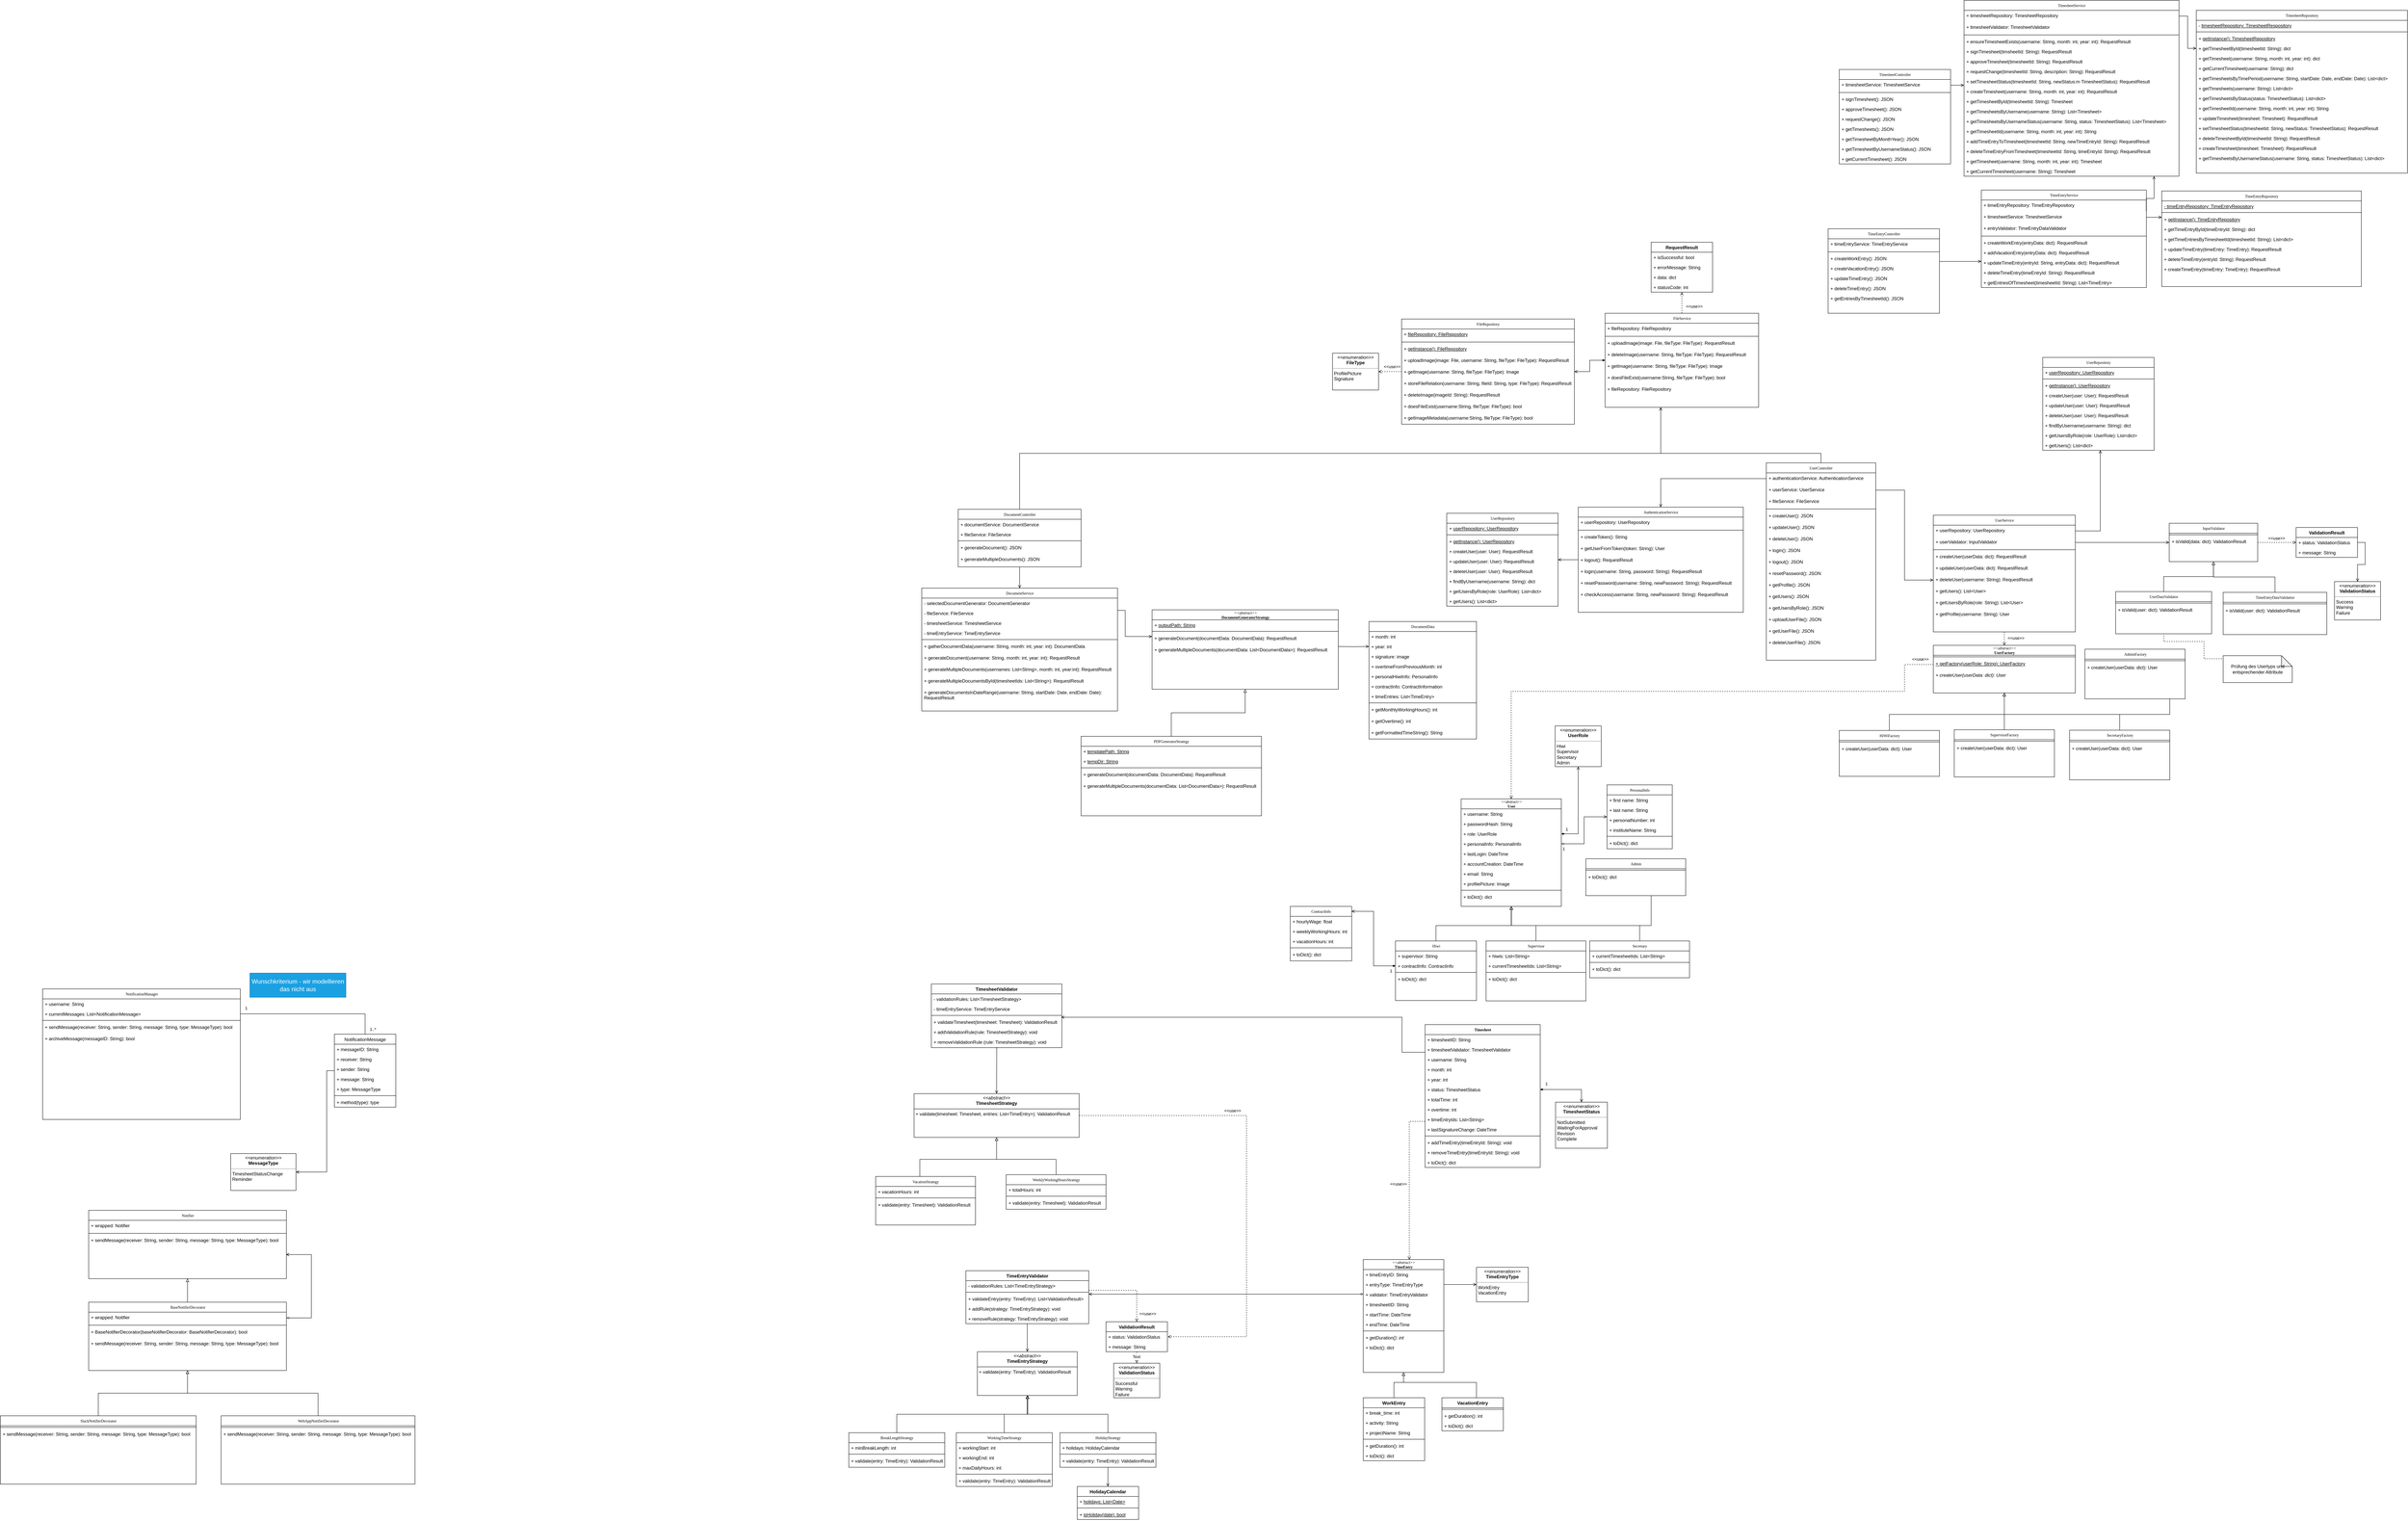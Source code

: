 <mxfile version="24.6.1" type="google">
  <diagram name="Page-1" id="c4acf3e9-155e-7222-9cf6-157b1a14988f">
    <mxGraphModel dx="6534" dy="4086" grid="1" gridSize="10" guides="1" tooltips="1" connect="1" arrows="1" fold="1" page="1" pageScale="1" pageWidth="850" pageHeight="1100" background="none" math="0" shadow="0">
      <root>
        <mxCell id="0" />
        <mxCell id="1" parent="0" />
        <mxCell id="Yu_jH2TcHAyLaVfrpJDY-1" value="Prüfung des Usertyps und entsprechender Attribute" style="shape=note;whiteSpace=wrap;html=1;backgroundOutline=1;darkOpacity=0.05;size=28;" parent="1" vertex="1">
          <mxGeometry x="1020" y="-783" width="180" height="70" as="geometry" />
        </mxCell>
        <mxCell id="MpdbZFmru2cHPgtFbD0g-21" style="edgeStyle=orthogonalEdgeStyle;rounded=0;orthogonalLoop=1;jettySize=auto;html=1;entryX=0.5;entryY=1;entryDx=0;entryDy=0;exitX=0;exitY=0.5;exitDx=0;exitDy=0;exitPerimeter=0;dashed=1;endArrow=none;endFill=0;" parent="1" source="Yu_jH2TcHAyLaVfrpJDY-1" target="MNO2XiEMyamkXshm-dnQ-2" edge="1">
          <mxGeometry relative="1" as="geometry">
            <Array as="points">
              <mxPoint x="970" y="-775" />
              <mxPoint x="970" y="-820" />
              <mxPoint x="865" y="-820" />
            </Array>
          </mxGeometry>
        </mxCell>
        <mxCell id="Y1fnTQL7VF7fz2Qm2xiH-285" style="edgeStyle=orthogonalEdgeStyle;rounded=0;orthogonalLoop=1;jettySize=auto;html=1;startArrow=diamondThin;startFill=0;endArrow=open;endFill=0;" parent="1" source="JUpLqRxCYKruJOop5i-G-29" target="Y1fnTQL7VF7fz2Qm2xiH-267" edge="1">
          <mxGeometry relative="1" as="geometry">
            <mxPoint x="-1247.6" y="801.248" as="sourcePoint" />
            <Array as="points">
              <mxPoint x="-1620" y="880" />
              <mxPoint x="-1620" y="880" />
            </Array>
          </mxGeometry>
        </mxCell>
        <mxCell id="Y1fnTQL7VF7fz2Qm2xiH-76" value="&lt;b&gt;Timesheet&lt;/b&gt;" style="swimlane;html=1;fontStyle=0;childLayout=stackLayout;horizontal=1;startSize=26;fillColor=none;horizontalStack=0;resizeParent=1;resizeLast=0;collapsible=1;marginBottom=0;swimlaneFillColor=#ffffff;rounded=0;shadow=0;comic=0;labelBackgroundColor=none;strokeWidth=1;fontFamily=Verdana;fontSize=10;align=center;" parent="1" vertex="1">
          <mxGeometry x="-1058.97" y="178" width="300" height="372" as="geometry">
            <mxRectangle x="-124.97" y="340" width="90" height="30" as="alternateBounds" />
          </mxGeometry>
        </mxCell>
        <mxCell id="_G0tRLj-eHXxwysIn7FB-34" value="+ timesheetID: String" style="text;html=1;strokeColor=none;fillColor=none;align=left;verticalAlign=top;spacingLeft=4;spacingRight=4;whiteSpace=wrap;overflow=hidden;rotatable=0;points=[[0,0.5],[1,0.5]];portConstraint=eastwest;" parent="Y1fnTQL7VF7fz2Qm2xiH-76" vertex="1">
          <mxGeometry y="26" width="300" height="26" as="geometry" />
        </mxCell>
        <mxCell id="_yX5O1Sy1oyk_yF9jR99-10" value="+ timesheetValidator: TimesheetValidator" style="text;html=1;strokeColor=none;fillColor=none;align=left;verticalAlign=top;spacingLeft=4;spacingRight=4;whiteSpace=wrap;overflow=hidden;rotatable=0;points=[[0,0.5],[1,0.5]];portConstraint=eastwest;" parent="Y1fnTQL7VF7fz2Qm2xiH-76" vertex="1">
          <mxGeometry y="52" width="300" height="26" as="geometry" />
        </mxCell>
        <mxCell id="Y1fnTQL7VF7fz2Qm2xiH-77" value="+ username: String" style="text;html=1;strokeColor=none;fillColor=none;align=left;verticalAlign=top;spacingLeft=4;spacingRight=4;whiteSpace=wrap;overflow=hidden;rotatable=0;points=[[0,0.5],[1,0.5]];portConstraint=eastwest;" parent="Y1fnTQL7VF7fz2Qm2xiH-76" vertex="1">
          <mxGeometry y="78" width="300" height="26" as="geometry" />
        </mxCell>
        <mxCell id="Y1fnTQL7VF7fz2Qm2xiH-78" value="+ month: int" style="text;html=1;strokeColor=none;fillColor=none;align=left;verticalAlign=top;spacingLeft=4;spacingRight=4;whiteSpace=wrap;overflow=hidden;rotatable=0;points=[[0,0.5],[1,0.5]];portConstraint=eastwest;" parent="Y1fnTQL7VF7fz2Qm2xiH-76" vertex="1">
          <mxGeometry y="104" width="300" height="26" as="geometry" />
        </mxCell>
        <mxCell id="Y1fnTQL7VF7fz2Qm2xiH-79" value="+ year: int" style="text;html=1;strokeColor=none;fillColor=none;align=left;verticalAlign=top;spacingLeft=4;spacingRight=4;whiteSpace=wrap;overflow=hidden;rotatable=0;points=[[0,0.5],[1,0.5]];portConstraint=eastwest;" parent="Y1fnTQL7VF7fz2Qm2xiH-76" vertex="1">
          <mxGeometry y="130" width="300" height="26" as="geometry" />
        </mxCell>
        <mxCell id="Y1fnTQL7VF7fz2Qm2xiH-81" value="+ status: TimesheetStatus" style="text;html=1;strokeColor=none;fillColor=none;align=left;verticalAlign=top;spacingLeft=4;spacingRight=4;whiteSpace=wrap;overflow=hidden;rotatable=0;points=[[0,0.5],[1,0.5]];portConstraint=eastwest;" parent="Y1fnTQL7VF7fz2Qm2xiH-76" vertex="1">
          <mxGeometry y="156" width="300" height="26" as="geometry" />
        </mxCell>
        <mxCell id="rDMr1YR9MWSLr4PlfW98-6" value="+ totalTime: int" style="text;html=1;strokeColor=none;fillColor=none;align=left;verticalAlign=top;spacingLeft=4;spacingRight=4;whiteSpace=wrap;overflow=hidden;rotatable=0;points=[[0,0.5],[1,0.5]];portConstraint=eastwest;" parent="Y1fnTQL7VF7fz2Qm2xiH-76" vertex="1">
          <mxGeometry y="182" width="300" height="26" as="geometry" />
        </mxCell>
        <mxCell id="fQk2yu9UeyzMBhrDsKz5-58" value="+ overtime: int" style="text;html=1;strokeColor=none;fillColor=none;align=left;verticalAlign=top;spacingLeft=4;spacingRight=4;whiteSpace=wrap;overflow=hidden;rotatable=0;points=[[0,0.5],[1,0.5]];portConstraint=eastwest;" parent="Y1fnTQL7VF7fz2Qm2xiH-76" vertex="1">
          <mxGeometry y="208" width="300" height="26" as="geometry" />
        </mxCell>
        <mxCell id="Y1fnTQL7VF7fz2Qm2xiH-80" value="+ timeEntryIds: List&amp;lt;String&amp;gt;&lt;div&gt;&lt;br&gt;&lt;div&gt;&lt;br&gt;&lt;/div&gt;&lt;/div&gt;" style="text;html=1;align=left;verticalAlign=top;spacingLeft=4;spacingRight=4;whiteSpace=wrap;overflow=hidden;rotatable=0;points=[[0,0.5],[1,0.5]];portConstraint=eastwest;" parent="Y1fnTQL7VF7fz2Qm2xiH-76" vertex="1">
          <mxGeometry y="234" width="300" height="26" as="geometry" />
        </mxCell>
        <mxCell id="Y1fnTQL7VF7fz2Qm2xiH-82" value="+ lastSignatureChange: DateTime" style="text;html=1;strokeColor=none;fillColor=none;align=left;verticalAlign=top;spacingLeft=4;spacingRight=4;whiteSpace=wrap;overflow=hidden;rotatable=0;points=[[0,0.5],[1,0.5]];portConstraint=eastwest;" parent="Y1fnTQL7VF7fz2Qm2xiH-76" vertex="1">
          <mxGeometry y="260" width="300" height="26" as="geometry" />
        </mxCell>
        <mxCell id="_G0tRLj-eHXxwysIn7FB-3" value="" style="line;strokeWidth=1;fillColor=none;align=left;verticalAlign=middle;spacingTop=-1;spacingLeft=3;spacingRight=3;rotatable=0;labelPosition=right;points=[];portConstraint=eastwest;strokeColor=inherit;" parent="Y1fnTQL7VF7fz2Qm2xiH-76" vertex="1">
          <mxGeometry y="286" width="300" height="8" as="geometry" />
        </mxCell>
        <mxCell id="whcLf8SJyAtiqH_busuk-4" value="+ addTimeEntry(timeEntryId: String): void" style="text;html=1;strokeColor=none;fillColor=none;align=left;verticalAlign=top;spacingLeft=4;spacingRight=4;whiteSpace=wrap;overflow=hidden;rotatable=0;points=[[0,0.5],[1,0.5]];portConstraint=eastwest;" parent="Y1fnTQL7VF7fz2Qm2xiH-76" vertex="1">
          <mxGeometry y="294" width="300" height="26" as="geometry" />
        </mxCell>
        <mxCell id="azI_50Dr3FjZlWQhhzAf-1" value="+ removeTimeEntry(timeEntryId: String): void" style="text;html=1;strokeColor=none;fillColor=none;align=left;verticalAlign=top;spacingLeft=4;spacingRight=4;whiteSpace=wrap;overflow=hidden;rotatable=0;points=[[0,0.5],[1,0.5]];portConstraint=eastwest;" parent="Y1fnTQL7VF7fz2Qm2xiH-76" vertex="1">
          <mxGeometry y="320" width="300" height="26" as="geometry" />
        </mxCell>
        <mxCell id="azI_50Dr3FjZlWQhhzAf-2" value="+ toDict(): dict" style="text;html=1;strokeColor=none;fillColor=none;align=left;verticalAlign=top;spacingLeft=4;spacingRight=4;whiteSpace=wrap;overflow=hidden;rotatable=0;points=[[0,0.5],[1,0.5]];portConstraint=eastwest;" parent="Y1fnTQL7VF7fz2Qm2xiH-76" vertex="1">
          <mxGeometry y="346" width="300" height="26" as="geometry" />
        </mxCell>
        <mxCell id="Y1fnTQL7VF7fz2Qm2xiH-84" value="&lt;p style=&quot;margin:0px;margin-top:4px;text-align:center;&quot;&gt;&lt;i&gt;&amp;lt;&amp;lt;enumeration&amp;gt;&amp;gt;&lt;/i&gt;&lt;br&gt;&lt;b&gt;TimesheetStatus&lt;/b&gt;&lt;/p&gt;&lt;hr size=&quot;1&quot;&gt;&lt;p style=&quot;margin:0px;margin-left:4px;&quot;&gt;&lt;span style=&quot;background-color: initial;&quot;&gt;NotSubmitted&lt;/span&gt;&lt;br&gt;&lt;/p&gt;&lt;p style=&quot;margin:0px;margin-left:4px;&quot;&gt;WaitingForApproval&lt;/p&gt;&lt;p style=&quot;margin:0px;margin-left:4px;&quot;&gt;Revision&lt;/p&gt;&lt;p style=&quot;margin:0px;margin-left:4px;&quot;&gt;Complete&lt;br&gt;&lt;/p&gt;&lt;p style=&quot;margin:0px;margin-left:4px;&quot;&gt;&lt;br&gt;&lt;/p&gt;" style="verticalAlign=top;align=left;overflow=fill;fontSize=12;fontFamily=Helvetica;html=1;rounded=0;shadow=0;comic=0;labelBackgroundColor=none;strokeWidth=1" parent="1" vertex="1">
          <mxGeometry x="-719" y="380" width="135" height="120" as="geometry" />
        </mxCell>
        <mxCell id="Y1fnTQL7VF7fz2Qm2xiH-85" style="edgeStyle=orthogonalEdgeStyle;rounded=0;orthogonalLoop=1;jettySize=auto;html=1;entryX=0.5;entryY=0;entryDx=0;entryDy=0;endArrow=open;endFill=0;startArrow=diamondThin;startFill=1;" parent="1" source="Y1fnTQL7VF7fz2Qm2xiH-81" target="Y1fnTQL7VF7fz2Qm2xiH-84" edge="1">
          <mxGeometry relative="1" as="geometry" />
        </mxCell>
        <mxCell id="Y1fnTQL7VF7fz2Qm2xiH-266" value="1" style="edgeLabel;html=1;align=center;verticalAlign=middle;resizable=0;points=[];" parent="Y1fnTQL7VF7fz2Qm2xiH-85" vertex="1" connectable="0">
          <mxGeometry x="-0.782" y="1" relative="1" as="geometry">
            <mxPoint y="-14" as="offset" />
          </mxGeometry>
        </mxCell>
        <mxCell id="Y1fnTQL7VF7fz2Qm2xiH-102" style="edgeStyle=orthogonalEdgeStyle;rounded=0;orthogonalLoop=1;jettySize=auto;html=1;endArrow=block;endFill=0;entryX=0.5;entryY=1;entryDx=0;entryDy=0;exitX=0.5;exitY=0;exitDx=0;exitDy=0;" parent="1" source="Y1fnTQL7VF7fz2Qm2xiH-94" target="TnsJKzforYTs04_AT63s-11" edge="1">
          <mxGeometry relative="1" as="geometry">
            <mxPoint x="-1140" y="850" as="targetPoint" />
            <Array as="points">
              <mxPoint x="-1140" y="1110" />
              <mxPoint x="-1115" y="1110" />
            </Array>
          </mxGeometry>
        </mxCell>
        <mxCell id="Y1fnTQL7VF7fz2Qm2xiH-94" value="WorkEntry" style="swimlane;fontStyle=1;align=center;verticalAlign=top;childLayout=stackLayout;horizontal=1;startSize=26;horizontalStack=0;resizeParent=1;resizeParentMax=0;resizeLast=0;collapsible=1;marginBottom=0;whiteSpace=wrap;html=1;" parent="1" vertex="1">
          <mxGeometry x="-1219.97" y="1150" width="160" height="164" as="geometry" />
        </mxCell>
        <mxCell id="Y1fnTQL7VF7fz2Qm2xiH-99" value="+ break_time: int" style="text;strokeColor=none;fillColor=none;align=left;verticalAlign=top;spacingLeft=4;spacingRight=4;overflow=hidden;rotatable=0;points=[[0,0.5],[1,0.5]];portConstraint=eastwest;whiteSpace=wrap;html=1;" parent="Y1fnTQL7VF7fz2Qm2xiH-94" vertex="1">
          <mxGeometry y="26" width="160" height="26" as="geometry" />
        </mxCell>
        <mxCell id="Y1fnTQL7VF7fz2Qm2xiH-182" value="+ activity: String" style="text;strokeColor=none;fillColor=none;align=left;verticalAlign=top;spacingLeft=4;spacingRight=4;overflow=hidden;rotatable=0;points=[[0,0.5],[1,0.5]];portConstraint=eastwest;whiteSpace=wrap;html=1;" parent="Y1fnTQL7VF7fz2Qm2xiH-94" vertex="1">
          <mxGeometry y="52" width="160" height="26" as="geometry" />
        </mxCell>
        <mxCell id="Y1fnTQL7VF7fz2Qm2xiH-124" value="+ projectName: String" style="text;strokeColor=none;fillColor=none;align=left;verticalAlign=top;spacingLeft=4;spacingRight=4;overflow=hidden;rotatable=0;points=[[0,0.5],[1,0.5]];portConstraint=eastwest;whiteSpace=wrap;html=1;" parent="Y1fnTQL7VF7fz2Qm2xiH-94" vertex="1">
          <mxGeometry y="78" width="160" height="26" as="geometry" />
        </mxCell>
        <mxCell id="fQk2yu9UeyzMBhrDsKz5-285" value="" style="line;strokeWidth=1;fillColor=none;align=left;verticalAlign=middle;spacingTop=-1;spacingLeft=3;spacingRight=3;rotatable=0;labelPosition=right;points=[];portConstraint=eastwest;strokeColor=inherit;" parent="Y1fnTQL7VF7fz2Qm2xiH-94" vertex="1">
          <mxGeometry y="104" width="160" height="8" as="geometry" />
        </mxCell>
        <mxCell id="fQk2yu9UeyzMBhrDsKz5-287" value="+ getDuration(): int" style="text;strokeColor=none;fillColor=none;align=left;verticalAlign=top;spacingLeft=4;spacingRight=4;overflow=hidden;rotatable=0;points=[[0,0.5],[1,0.5]];portConstraint=eastwest;whiteSpace=wrap;html=1;" parent="Y1fnTQL7VF7fz2Qm2xiH-94" vertex="1">
          <mxGeometry y="112" width="160" height="26" as="geometry" />
        </mxCell>
        <mxCell id="fQk2yu9UeyzMBhrDsKz5-312" value="+ toDict(): dict" style="text;strokeColor=none;fillColor=none;align=left;verticalAlign=top;spacingLeft=4;spacingRight=4;overflow=hidden;rotatable=0;points=[[0,0.5],[1,0.5]];portConstraint=eastwest;whiteSpace=wrap;html=1;" parent="Y1fnTQL7VF7fz2Qm2xiH-94" vertex="1">
          <mxGeometry y="138" width="160" height="26" as="geometry" />
        </mxCell>
        <mxCell id="Y1fnTQL7VF7fz2Qm2xiH-110" style="edgeStyle=orthogonalEdgeStyle;rounded=0;orthogonalLoop=1;jettySize=auto;html=1;endArrow=block;endFill=0;entryX=0.5;entryY=1;entryDx=0;entryDy=0;" parent="1" source="Y1fnTQL7VF7fz2Qm2xiH-103" target="TnsJKzforYTs04_AT63s-11" edge="1">
          <mxGeometry relative="1" as="geometry">
            <Array as="points">
              <mxPoint x="-925" y="1110" />
              <mxPoint x="-1115" y="1110" />
            </Array>
            <mxPoint x="-1100" y="880" as="targetPoint" />
          </mxGeometry>
        </mxCell>
        <mxCell id="Y1fnTQL7VF7fz2Qm2xiH-103" value="VacationEntry" style="swimlane;fontStyle=1;align=center;verticalAlign=top;childLayout=stackLayout;horizontal=1;startSize=26;horizontalStack=0;resizeParent=1;resizeParentMax=0;resizeLast=0;collapsible=1;marginBottom=0;whiteSpace=wrap;html=1;" parent="1" vertex="1">
          <mxGeometry x="-1014.97" y="1150" width="160" height="86" as="geometry" />
        </mxCell>
        <mxCell id="fQk2yu9UeyzMBhrDsKz5-286" value="" style="line;strokeWidth=1;fillColor=none;align=left;verticalAlign=middle;spacingTop=-1;spacingLeft=3;spacingRight=3;rotatable=0;labelPosition=right;points=[];portConstraint=eastwest;strokeColor=inherit;" parent="Y1fnTQL7VF7fz2Qm2xiH-103" vertex="1">
          <mxGeometry y="26" width="160" height="8" as="geometry" />
        </mxCell>
        <mxCell id="fQk2yu9UeyzMBhrDsKz5-284" value="+ getDuration(): int" style="text;strokeColor=none;fillColor=none;align=left;verticalAlign=top;spacingLeft=4;spacingRight=4;overflow=hidden;rotatable=0;points=[[0,0.5],[1,0.5]];portConstraint=eastwest;whiteSpace=wrap;html=1;" parent="Y1fnTQL7VF7fz2Qm2xiH-103" vertex="1">
          <mxGeometry y="34" width="160" height="26" as="geometry" />
        </mxCell>
        <mxCell id="fQk2yu9UeyzMBhrDsKz5-313" value="+ toDict(): dict" style="text;strokeColor=none;fillColor=none;align=left;verticalAlign=top;spacingLeft=4;spacingRight=4;overflow=hidden;rotatable=0;points=[[0,0.5],[1,0.5]];portConstraint=eastwest;whiteSpace=wrap;html=1;" parent="Y1fnTQL7VF7fz2Qm2xiH-103" vertex="1">
          <mxGeometry y="60" width="160" height="26" as="geometry" />
        </mxCell>
        <mxCell id="Y1fnTQL7VF7fz2Qm2xiH-143" value="HolidayCalendar" style="swimlane;fontStyle=1;align=center;verticalAlign=top;childLayout=stackLayout;horizontal=1;startSize=26;horizontalStack=0;resizeParent=1;resizeParentMax=0;resizeLast=0;collapsible=1;marginBottom=0;whiteSpace=wrap;html=1;" parent="1" vertex="1">
          <mxGeometry x="-1965" y="1381" width="160" height="86" as="geometry" />
        </mxCell>
        <mxCell id="Y1fnTQL7VF7fz2Qm2xiH-144" value="+ &lt;u&gt;holidays: List&amp;lt;Date&amp;gt;&lt;/u&gt;" style="text;strokeColor=none;fillColor=none;align=left;verticalAlign=top;spacingLeft=4;spacingRight=4;overflow=hidden;rotatable=0;points=[[0,0.5],[1,0.5]];portConstraint=eastwest;whiteSpace=wrap;html=1;" parent="Y1fnTQL7VF7fz2Qm2xiH-143" vertex="1">
          <mxGeometry y="26" width="160" height="26" as="geometry" />
        </mxCell>
        <mxCell id="Y1fnTQL7VF7fz2Qm2xiH-148" value="" style="line;strokeWidth=1;fillColor=none;align=left;verticalAlign=middle;spacingTop=-1;spacingLeft=3;spacingRight=3;rotatable=0;labelPosition=right;points=[];portConstraint=eastwest;strokeColor=inherit;" parent="Y1fnTQL7VF7fz2Qm2xiH-143" vertex="1">
          <mxGeometry y="52" width="160" height="8" as="geometry" />
        </mxCell>
        <mxCell id="Y1fnTQL7VF7fz2Qm2xiH-149" value="+ &lt;u&gt;isHoliday(date): bool&lt;/u&gt;" style="text;strokeColor=none;fillColor=none;align=left;verticalAlign=top;spacingLeft=4;spacingRight=4;overflow=hidden;rotatable=0;points=[[0,0.5],[1,0.5]];portConstraint=eastwest;whiteSpace=wrap;html=1;" parent="Y1fnTQL7VF7fz2Qm2xiH-143" vertex="1">
          <mxGeometry y="60" width="160" height="26" as="geometry" />
        </mxCell>
        <mxCell id="zoFhs_xgD0bgHHIc3xm2-121" style="edgeStyle=orthogonalEdgeStyle;rounded=0;orthogonalLoop=1;jettySize=auto;html=1;entryX=0.5;entryY=1;entryDx=0;entryDy=0;endArrow=block;endFill=0;" parent="1" source="Y1fnTQL7VF7fz2Qm2xiH-208" target="zoFhs_xgD0bgHHIc3xm2-115" edge="1">
          <mxGeometry relative="1" as="geometry" />
        </mxCell>
        <mxCell id="Y1fnTQL7VF7fz2Qm2xiH-208" value="PDFGeneratorStrategy" style="swimlane;html=1;fontStyle=0;childLayout=stackLayout;horizontal=1;startSize=26;fillColor=none;horizontalStack=0;resizeParent=1;resizeLast=0;collapsible=1;marginBottom=0;swimlaneFillColor=#ffffff;rounded=0;shadow=0;comic=0;labelBackgroundColor=none;strokeWidth=1;fontFamily=Verdana;fontSize=10;align=center;" parent="1" vertex="1">
          <mxGeometry x="-1955" y="-573" width="470" height="207" as="geometry" />
        </mxCell>
        <mxCell id="Y1fnTQL7VF7fz2Qm2xiH-241" value="+ &lt;u&gt;templatePath: String&lt;/u&gt;" style="text;html=1;strokeColor=none;fillColor=none;align=left;verticalAlign=top;spacingLeft=4;spacingRight=4;whiteSpace=wrap;overflow=hidden;rotatable=0;points=[[0,0.5],[1,0.5]];portConstraint=eastwest;" parent="Y1fnTQL7VF7fz2Qm2xiH-208" vertex="1">
          <mxGeometry y="26" width="470" height="26" as="geometry" />
        </mxCell>
        <mxCell id="Y1fnTQL7VF7fz2Qm2xiH-242" value="+ &lt;u&gt;tempDir: String&lt;/u&gt;" style="text;html=1;strokeColor=none;fillColor=none;align=left;verticalAlign=top;spacingLeft=4;spacingRight=4;whiteSpace=wrap;overflow=hidden;rotatable=0;points=[[0,0.5],[1,0.5]];portConstraint=eastwest;" parent="Y1fnTQL7VF7fz2Qm2xiH-208" vertex="1">
          <mxGeometry y="52" width="470" height="26" as="geometry" />
        </mxCell>
        <mxCell id="Y1fnTQL7VF7fz2Qm2xiH-210" value="" style="line;strokeWidth=1;fillColor=none;align=left;verticalAlign=middle;spacingTop=-1;spacingLeft=3;spacingRight=3;rotatable=0;labelPosition=right;points=[];portConstraint=eastwest;strokeColor=inherit;" parent="Y1fnTQL7VF7fz2Qm2xiH-208" vertex="1">
          <mxGeometry y="78" width="470" height="8" as="geometry" />
        </mxCell>
        <mxCell id="Y1fnTQL7VF7fz2Qm2xiH-211" value="+ generateDocument(documentData: DocumentData): RequestResult" style="text;strokeColor=none;fillColor=none;align=left;verticalAlign=top;spacingLeft=4;spacingRight=4;overflow=hidden;rotatable=0;points=[[0,0.5],[1,0.5]];portConstraint=eastwest;whiteSpace=wrap;html=1;" parent="Y1fnTQL7VF7fz2Qm2xiH-208" vertex="1">
          <mxGeometry y="86" width="470" height="30" as="geometry" />
        </mxCell>
        <mxCell id="Y1fnTQL7VF7fz2Qm2xiH-230" value="+ generateMultipleDocuments(documentData: List&amp;lt;DocumentData&amp;gt;): RequestResult" style="text;strokeColor=none;fillColor=none;align=left;verticalAlign=top;spacingLeft=4;spacingRight=4;overflow=hidden;rotatable=0;points=[[0,0.5],[1,0.5]];portConstraint=eastwest;whiteSpace=wrap;html=1;" parent="Y1fnTQL7VF7fz2Qm2xiH-208" vertex="1">
          <mxGeometry y="116" width="470" height="30" as="geometry" />
        </mxCell>
        <mxCell id="Y1fnTQL7VF7fz2Qm2xiH-223" value="NotificationManager" style="swimlane;html=1;fontStyle=0;childLayout=stackLayout;horizontal=1;startSize=26;fillColor=none;horizontalStack=0;resizeParent=1;resizeLast=0;collapsible=1;marginBottom=0;swimlaneFillColor=#ffffff;rounded=0;shadow=0;comic=0;labelBackgroundColor=none;strokeWidth=1;fontFamily=Verdana;fontSize=10;align=center;" parent="1" vertex="1">
          <mxGeometry x="-4660" y="85" width="515" height="340" as="geometry" />
        </mxCell>
        <mxCell id="Y1fnTQL7VF7fz2Qm2xiH-224" value="+ username: String" style="text;html=1;strokeColor=none;fillColor=none;align=left;verticalAlign=top;spacingLeft=4;spacingRight=4;whiteSpace=wrap;overflow=hidden;rotatable=0;points=[[0,0.5],[1,0.5]];portConstraint=eastwest;" parent="Y1fnTQL7VF7fz2Qm2xiH-223" vertex="1">
          <mxGeometry y="26" width="515" height="26" as="geometry" />
        </mxCell>
        <mxCell id="Y1fnTQL7VF7fz2Qm2xiH-225" value="+ currentMessages: List&amp;lt;NotificationMessage&amp;gt;" style="text;html=1;strokeColor=none;fillColor=none;align=left;verticalAlign=top;spacingLeft=4;spacingRight=4;whiteSpace=wrap;overflow=hidden;rotatable=0;points=[[0,0.5],[1,0.5]];portConstraint=eastwest;" parent="Y1fnTQL7VF7fz2Qm2xiH-223" vertex="1">
          <mxGeometry y="52" width="515" height="26" as="geometry" />
        </mxCell>
        <mxCell id="Y1fnTQL7VF7fz2Qm2xiH-226" value="" style="line;strokeWidth=1;fillColor=none;align=left;verticalAlign=middle;spacingTop=-1;spacingLeft=3;spacingRight=3;rotatable=0;labelPosition=right;points=[];portConstraint=eastwest;strokeColor=inherit;" parent="Y1fnTQL7VF7fz2Qm2xiH-223" vertex="1">
          <mxGeometry y="78" width="515" height="8" as="geometry" />
        </mxCell>
        <mxCell id="Y1fnTQL7VF7fz2Qm2xiH-228" value="+ sendMessage(receiver: String, sender: String, message: String, type: MessageType): bool" style="text;strokeColor=none;fillColor=none;align=left;verticalAlign=top;spacingLeft=4;spacingRight=4;overflow=hidden;rotatable=0;points=[[0,0.5],[1,0.5]];portConstraint=eastwest;whiteSpace=wrap;html=1;" parent="Y1fnTQL7VF7fz2Qm2xiH-223" vertex="1">
          <mxGeometry y="86" width="515" height="30" as="geometry" />
        </mxCell>
        <mxCell id="Y1fnTQL7VF7fz2Qm2xiH-227" value="+ archiveMessage(messageID: String): bool" style="text;strokeColor=none;fillColor=none;align=left;verticalAlign=top;spacingLeft=4;spacingRight=4;overflow=hidden;rotatable=0;points=[[0,0.5],[1,0.5]];portConstraint=eastwest;whiteSpace=wrap;html=1;" parent="Y1fnTQL7VF7fz2Qm2xiH-223" vertex="1">
          <mxGeometry y="116" width="515" height="30" as="geometry" />
        </mxCell>
        <mxCell id="Y1fnTQL7VF7fz2Qm2xiH-283" style="edgeStyle=orthogonalEdgeStyle;rounded=0;orthogonalLoop=1;jettySize=auto;html=1;dashed=1;endArrow=open;endFill=0;" parent="1" source="Y1fnTQL7VF7fz2Qm2xiH-267" target="Y1fnTQL7VF7fz2Qm2xiH-278" edge="1">
          <mxGeometry relative="1" as="geometry">
            <mxPoint x="-1600" y="610" as="targetPoint" />
            <Array as="points">
              <mxPoint x="-1810" y="870" />
            </Array>
          </mxGeometry>
        </mxCell>
        <mxCell id="Y1fnTQL7VF7fz2Qm2xiH-284" value="&amp;lt;&amp;lt;use&amp;gt;&amp;gt;&amp;nbsp;" style="edgeLabel;html=1;align=center;verticalAlign=middle;resizable=0;points=[];" parent="Y1fnTQL7VF7fz2Qm2xiH-283" vertex="1" connectable="0">
          <mxGeometry x="-0.024" y="1" relative="1" as="geometry">
            <mxPoint x="54" y="62" as="offset" />
          </mxGeometry>
        </mxCell>
        <mxCell id="Y1fnTQL7VF7fz2Qm2xiH-289" style="edgeStyle=orthogonalEdgeStyle;rounded=0;orthogonalLoop=1;jettySize=auto;html=1;endArrow=open;endFill=0;" parent="1" source="Y1fnTQL7VF7fz2Qm2xiH-267" target="Y1fnTQL7VF7fz2Qm2xiH-288" edge="1">
          <mxGeometry relative="1" as="geometry" />
        </mxCell>
        <mxCell id="Y1fnTQL7VF7fz2Qm2xiH-267" value="TimeEntryValidator" style="swimlane;fontStyle=1;align=center;verticalAlign=top;childLayout=stackLayout;horizontal=1;startSize=26;horizontalStack=0;resizeParent=1;resizeParentMax=0;resizeLast=0;collapsible=1;marginBottom=0;whiteSpace=wrap;html=1;" parent="1" vertex="1">
          <mxGeometry x="-2255" y="819" width="320" height="138" as="geometry" />
        </mxCell>
        <mxCell id="Y1fnTQL7VF7fz2Qm2xiH-268" value="- validationRules: List&amp;lt;TimeEntryStrategy&amp;gt;" style="text;strokeColor=none;fillColor=none;align=left;verticalAlign=top;spacingLeft=4;spacingRight=4;overflow=hidden;rotatable=0;points=[[0,0.5],[1,0.5]];portConstraint=eastwest;whiteSpace=wrap;html=1;" parent="Y1fnTQL7VF7fz2Qm2xiH-267" vertex="1">
          <mxGeometry y="26" width="320" height="26" as="geometry" />
        </mxCell>
        <mxCell id="Y1fnTQL7VF7fz2Qm2xiH-272" value="" style="line;strokeWidth=1;fillColor=none;align=left;verticalAlign=middle;spacingTop=-1;spacingLeft=3;spacingRight=3;rotatable=0;labelPosition=right;points=[];portConstraint=eastwest;strokeColor=inherit;" parent="Y1fnTQL7VF7fz2Qm2xiH-267" vertex="1">
          <mxGeometry y="52" width="320" height="8" as="geometry" />
        </mxCell>
        <mxCell id="Y1fnTQL7VF7fz2Qm2xiH-277" value="+ validateEntry(entry: TimeEntry): List&amp;lt;ValidationResult&amp;gt;" style="text;strokeColor=none;fillColor=none;align=left;verticalAlign=top;spacingLeft=4;spacingRight=4;overflow=hidden;rotatable=0;points=[[0,0.5],[1,0.5]];portConstraint=eastwest;whiteSpace=wrap;html=1;" parent="Y1fnTQL7VF7fz2Qm2xiH-267" vertex="1">
          <mxGeometry y="60" width="320" height="26" as="geometry" />
        </mxCell>
        <mxCell id="Y1fnTQL7VF7fz2Qm2xiH-290" value="+ addRule(strategy: TimeEntryStrategy): void" style="text;strokeColor=none;fillColor=none;align=left;verticalAlign=top;spacingLeft=4;spacingRight=4;overflow=hidden;rotatable=0;points=[[0,0.5],[1,0.5]];portConstraint=eastwest;whiteSpace=wrap;html=1;" parent="Y1fnTQL7VF7fz2Qm2xiH-267" vertex="1">
          <mxGeometry y="86" width="320" height="26" as="geometry" />
        </mxCell>
        <mxCell id="Y1fnTQL7VF7fz2Qm2xiH-291" value="+ removeRule(strategy: TimeEntryStrategy): void" style="text;strokeColor=none;fillColor=none;align=left;verticalAlign=top;spacingLeft=4;spacingRight=4;overflow=hidden;rotatable=0;points=[[0,0.5],[1,0.5]];portConstraint=eastwest;whiteSpace=wrap;html=1;" parent="Y1fnTQL7VF7fz2Qm2xiH-267" vertex="1">
          <mxGeometry y="112" width="320" height="26" as="geometry" />
        </mxCell>
        <mxCell id="_G0tRLj-eHXxwysIn7FB-24" style="edgeStyle=orthogonalEdgeStyle;rounded=0;orthogonalLoop=1;jettySize=auto;html=1;dashed=1;endArrow=open;endFill=0;" parent="1" source="Y1fnTQL7VF7fz2Qm2xiH-278" target="_G0tRLj-eHXxwysIn7FB-23" edge="1">
          <mxGeometry relative="1" as="geometry" />
        </mxCell>
        <mxCell id="Ofp_dQEA9SzP4NsPXONi-3" value="Text" style="edgeLabel;html=1;align=center;verticalAlign=middle;resizable=0;points=[];" parent="_G0tRLj-eHXxwysIn7FB-24" connectable="0" vertex="1">
          <mxGeometry x="0.1" y="1" relative="1" as="geometry">
            <mxPoint as="offset" />
          </mxGeometry>
        </mxCell>
        <mxCell id="Y1fnTQL7VF7fz2Qm2xiH-278" value="ValidationResult" style="swimlane;fontStyle=1;align=center;verticalAlign=top;childLayout=stackLayout;horizontal=1;startSize=26;horizontalStack=0;resizeParent=1;resizeParentMax=0;resizeLast=0;collapsible=1;marginBottom=0;whiteSpace=wrap;html=1;" parent="1" vertex="1">
          <mxGeometry x="-1890" y="952" width="160" height="78" as="geometry" />
        </mxCell>
        <mxCell id="Y1fnTQL7VF7fz2Qm2xiH-279" value="+ status: ValidationStatus" style="text;strokeColor=none;fillColor=none;align=left;verticalAlign=top;spacingLeft=4;spacingRight=4;overflow=hidden;rotatable=0;points=[[0,0.5],[1,0.5]];portConstraint=eastwest;whiteSpace=wrap;html=1;" parent="Y1fnTQL7VF7fz2Qm2xiH-278" vertex="1">
          <mxGeometry y="26" width="160" height="26" as="geometry" />
        </mxCell>
        <mxCell id="Y1fnTQL7VF7fz2Qm2xiH-282" value="+ message: String" style="text;strokeColor=none;fillColor=none;align=left;verticalAlign=top;spacingLeft=4;spacingRight=4;overflow=hidden;rotatable=0;points=[[0,0.5],[1,0.5]];portConstraint=eastwest;whiteSpace=wrap;html=1;" parent="Y1fnTQL7VF7fz2Qm2xiH-278" vertex="1">
          <mxGeometry y="52" width="160" height="26" as="geometry" />
        </mxCell>
        <mxCell id="Y1fnTQL7VF7fz2Qm2xiH-288" value="&lt;p style=&quot;margin:0px;margin-top:4px;text-align:center;&quot;&gt;&lt;i&gt;&amp;lt;&amp;lt;abstract&amp;gt;&amp;gt;&lt;/i&gt;&lt;br&gt;&lt;b&gt;TimeEntryStrategy&lt;/b&gt;&lt;/p&gt;&lt;hr size=&quot;1&quot; style=&quot;border-style:solid;&quot;&gt;&lt;p style=&quot;margin:0px;margin-left:4px;&quot;&gt;&lt;span style=&quot;background-color: initial;&quot;&gt;+ validate(entry: TimeEntry): ValidationResult&lt;/span&gt;&lt;/p&gt;" style="verticalAlign=top;align=left;overflow=fill;html=1;whiteSpace=wrap;" parent="1" vertex="1">
          <mxGeometry x="-2225" y="1030" width="260" height="114" as="geometry" />
        </mxCell>
        <mxCell id="VGf9t2pBEkuecit5o7Fd-8" style="edgeStyle=orthogonalEdgeStyle;rounded=0;orthogonalLoop=1;jettySize=auto;html=1;endArrow=block;endFill=0;exitX=0.5;exitY=0;exitDx=0;exitDy=0;" parent="1" source="VGf9t2pBEkuecit5o7Fd-1" target="Y1fnTQL7VF7fz2Qm2xiH-288" edge="1">
          <mxGeometry relative="1" as="geometry">
            <Array as="points">
              <mxPoint x="-2155" y="1193" />
              <mxPoint x="-2094" y="1193" />
            </Array>
          </mxGeometry>
        </mxCell>
        <mxCell id="VGf9t2pBEkuecit5o7Fd-1" value="WorkingTimeStrategy" style="swimlane;html=1;fontStyle=0;childLayout=stackLayout;horizontal=1;startSize=26;fillColor=none;horizontalStack=0;resizeParent=1;resizeLast=0;collapsible=1;marginBottom=0;swimlaneFillColor=#ffffff;rounded=0;shadow=0;comic=0;labelBackgroundColor=none;strokeWidth=1;fontFamily=Verdana;fontSize=10;align=center;" parent="1" vertex="1">
          <mxGeometry x="-2280" y="1241" width="250" height="140" as="geometry">
            <mxRectangle x="650" y="30" width="90" height="30" as="alternateBounds" />
          </mxGeometry>
        </mxCell>
        <mxCell id="VGf9t2pBEkuecit5o7Fd-2" value="+ workingStart: int" style="text;html=1;strokeColor=none;fillColor=none;align=left;verticalAlign=top;spacingLeft=4;spacingRight=4;whiteSpace=wrap;overflow=hidden;rotatable=0;points=[[0,0.5],[1,0.5]];portConstraint=eastwest;" parent="VGf9t2pBEkuecit5o7Fd-1" vertex="1">
          <mxGeometry y="26" width="250" height="26" as="geometry" />
        </mxCell>
        <mxCell id="VGf9t2pBEkuecit5o7Fd-3" value="+ workingEnd: int" style="text;html=1;strokeColor=none;fillColor=none;align=left;verticalAlign=top;spacingLeft=4;spacingRight=4;whiteSpace=wrap;overflow=hidden;rotatable=0;points=[[0,0.5],[1,0.5]];portConstraint=eastwest;" parent="VGf9t2pBEkuecit5o7Fd-1" vertex="1">
          <mxGeometry y="52" width="250" height="26" as="geometry" />
        </mxCell>
        <mxCell id="VGf9t2pBEkuecit5o7Fd-4" value="+ maxDailyHours: int" style="text;html=1;strokeColor=none;fillColor=none;align=left;verticalAlign=top;spacingLeft=4;spacingRight=4;whiteSpace=wrap;overflow=hidden;rotatable=0;points=[[0,0.5],[1,0.5]];portConstraint=eastwest;" parent="VGf9t2pBEkuecit5o7Fd-1" vertex="1">
          <mxGeometry y="78" width="250" height="26" as="geometry" />
        </mxCell>
        <mxCell id="VGf9t2pBEkuecit5o7Fd-5" value="" style="line;strokeWidth=1;fillColor=none;align=left;verticalAlign=middle;spacingTop=-1;spacingLeft=3;spacingRight=3;rotatable=0;labelPosition=right;points=[];portConstraint=eastwest;strokeColor=inherit;" parent="VGf9t2pBEkuecit5o7Fd-1" vertex="1">
          <mxGeometry y="104" width="250" height="8" as="geometry" />
        </mxCell>
        <mxCell id="VGf9t2pBEkuecit5o7Fd-6" value="+ validate(entry: TimeEntry): ValidationResult" style="text;strokeColor=none;fillColor=none;align=left;verticalAlign=top;spacingLeft=4;spacingRight=4;overflow=hidden;rotatable=0;points=[[0,0.5],[1,0.5]];portConstraint=eastwest;whiteSpace=wrap;html=1;" parent="VGf9t2pBEkuecit5o7Fd-1" vertex="1">
          <mxGeometry y="112" width="250" height="26" as="geometry" />
        </mxCell>
        <mxCell id="VGf9t2pBEkuecit5o7Fd-15" style="edgeStyle=orthogonalEdgeStyle;rounded=0;orthogonalLoop=1;jettySize=auto;html=1;endArrow=block;endFill=0;" parent="1" source="VGf9t2pBEkuecit5o7Fd-9" target="Y1fnTQL7VF7fz2Qm2xiH-288" edge="1">
          <mxGeometry relative="1" as="geometry">
            <Array as="points">
              <mxPoint x="-1885" y="1193" />
              <mxPoint x="-2095" y="1193" />
            </Array>
          </mxGeometry>
        </mxCell>
        <mxCell id="VGf9t2pBEkuecit5o7Fd-16" style="edgeStyle=orthogonalEdgeStyle;rounded=0;orthogonalLoop=1;jettySize=auto;html=1;endArrow=open;endFill=0;" parent="1" source="VGf9t2pBEkuecit5o7Fd-9" target="Y1fnTQL7VF7fz2Qm2xiH-143" edge="1">
          <mxGeometry relative="1" as="geometry" />
        </mxCell>
        <mxCell id="VGf9t2pBEkuecit5o7Fd-9" value="HolidayStrategy" style="swimlane;html=1;fontStyle=0;childLayout=stackLayout;horizontal=1;startSize=26;fillColor=none;horizontalStack=0;resizeParent=1;resizeLast=0;collapsible=1;marginBottom=0;swimlaneFillColor=#ffffff;rounded=0;shadow=0;comic=0;labelBackgroundColor=none;strokeWidth=1;fontFamily=Verdana;fontSize=10;align=center;" parent="1" vertex="1">
          <mxGeometry x="-2010" y="1241" width="250" height="90" as="geometry">
            <mxRectangle x="650" y="30" width="90" height="30" as="alternateBounds" />
          </mxGeometry>
        </mxCell>
        <mxCell id="VGf9t2pBEkuecit5o7Fd-10" value="+ holidays: HolidayCalendar" style="text;html=1;strokeColor=none;fillColor=none;align=left;verticalAlign=top;spacingLeft=4;spacingRight=4;whiteSpace=wrap;overflow=hidden;rotatable=0;points=[[0,0.5],[1,0.5]];portConstraint=eastwest;" parent="VGf9t2pBEkuecit5o7Fd-9" vertex="1">
          <mxGeometry y="26" width="250" height="26" as="geometry" />
        </mxCell>
        <mxCell id="VGf9t2pBEkuecit5o7Fd-13" value="" style="line;strokeWidth=1;fillColor=none;align=left;verticalAlign=middle;spacingTop=-1;spacingLeft=3;spacingRight=3;rotatable=0;labelPosition=right;points=[];portConstraint=eastwest;strokeColor=inherit;" parent="VGf9t2pBEkuecit5o7Fd-9" vertex="1">
          <mxGeometry y="52" width="250" height="8" as="geometry" />
        </mxCell>
        <mxCell id="VGf9t2pBEkuecit5o7Fd-14" value="+ validate(entry: TimeEntry): ValidationResult" style="text;strokeColor=none;fillColor=none;align=left;verticalAlign=top;spacingLeft=4;spacingRight=4;overflow=hidden;rotatable=0;points=[[0,0.5],[1,0.5]];portConstraint=eastwest;whiteSpace=wrap;html=1;" parent="VGf9t2pBEkuecit5o7Fd-9" vertex="1">
          <mxGeometry y="60" width="250" height="26" as="geometry" />
        </mxCell>
        <mxCell id="VGf9t2pBEkuecit5o7Fd-24" style="edgeStyle=orthogonalEdgeStyle;rounded=0;orthogonalLoop=1;jettySize=auto;html=1;endArrow=block;endFill=0;exitX=0.5;exitY=0;exitDx=0;exitDy=0;" parent="1" source="VGf9t2pBEkuecit5o7Fd-17" target="Y1fnTQL7VF7fz2Qm2xiH-288" edge="1">
          <mxGeometry relative="1" as="geometry">
            <Array as="points">
              <mxPoint x="-2435" y="1193" />
              <mxPoint x="-2095" y="1193" />
            </Array>
          </mxGeometry>
        </mxCell>
        <mxCell id="VGf9t2pBEkuecit5o7Fd-17" value="BreakLengthStrategy" style="swimlane;html=1;fontStyle=0;childLayout=stackLayout;horizontal=1;startSize=26;fillColor=none;horizontalStack=0;resizeParent=1;resizeLast=0;collapsible=1;marginBottom=0;swimlaneFillColor=#ffffff;rounded=0;shadow=0;comic=0;labelBackgroundColor=none;strokeWidth=1;fontFamily=Verdana;fontSize=10;align=center;" parent="1" vertex="1">
          <mxGeometry x="-2560" y="1241" width="250" height="90" as="geometry">
            <mxRectangle x="650" y="30" width="90" height="30" as="alternateBounds" />
          </mxGeometry>
        </mxCell>
        <mxCell id="VGf9t2pBEkuecit5o7Fd-18" value="+ minBreakLength: int" style="text;html=1;strokeColor=none;fillColor=none;align=left;verticalAlign=top;spacingLeft=4;spacingRight=4;whiteSpace=wrap;overflow=hidden;rotatable=0;points=[[0,0.5],[1,0.5]];portConstraint=eastwest;" parent="VGf9t2pBEkuecit5o7Fd-17" vertex="1">
          <mxGeometry y="26" width="250" height="26" as="geometry" />
        </mxCell>
        <mxCell id="VGf9t2pBEkuecit5o7Fd-21" value="" style="line;strokeWidth=1;fillColor=none;align=left;verticalAlign=middle;spacingTop=-1;spacingLeft=3;spacingRight=3;rotatable=0;labelPosition=right;points=[];portConstraint=eastwest;strokeColor=inherit;" parent="VGf9t2pBEkuecit5o7Fd-17" vertex="1">
          <mxGeometry y="52" width="250" height="8" as="geometry" />
        </mxCell>
        <mxCell id="VGf9t2pBEkuecit5o7Fd-22" value="+ validate(entry: TimeEntry): ValidationResult" style="text;strokeColor=none;fillColor=none;align=left;verticalAlign=top;spacingLeft=4;spacingRight=4;overflow=hidden;rotatable=0;points=[[0,0.5],[1,0.5]];portConstraint=eastwest;whiteSpace=wrap;html=1;" parent="VGf9t2pBEkuecit5o7Fd-17" vertex="1">
          <mxGeometry y="60" width="250" height="26" as="geometry" />
        </mxCell>
        <mxCell id="TnsJKzforYTs04_AT63s-11" value="&lt;i&gt;&amp;lt;&amp;lt;abstract&amp;gt;&amp;gt;&lt;/i&gt;&lt;div&gt;&lt;b&gt;TimeEntry&lt;/b&gt;&lt;/div&gt;" style="swimlane;html=1;fontStyle=0;childLayout=stackLayout;horizontal=1;startSize=26;fillColor=none;horizontalStack=0;resizeParent=1;resizeLast=0;collapsible=1;marginBottom=0;swimlaneFillColor=#ffffff;rounded=0;shadow=0;comic=0;labelBackgroundColor=none;strokeWidth=1;fontFamily=Verdana;fontSize=10;align=center;" parent="1" vertex="1">
          <mxGeometry x="-1219.97" y="790" width="209.97" height="294" as="geometry">
            <mxRectangle x="650" y="30" width="90" height="30" as="alternateBounds" />
          </mxGeometry>
        </mxCell>
        <mxCell id="whcLf8SJyAtiqH_busuk-5" value="+ timeEntryID: String" style="text;html=1;strokeColor=none;fillColor=none;align=left;verticalAlign=top;spacingLeft=4;spacingRight=4;whiteSpace=wrap;overflow=hidden;rotatable=0;points=[[0,0.5],[1,0.5]];portConstraint=eastwest;" parent="TnsJKzforYTs04_AT63s-11" vertex="1">
          <mxGeometry y="26" width="209.97" height="26" as="geometry" />
        </mxCell>
        <mxCell id="8UH6pkh1F4I3GAmyIqi4-61" value="+ entryType: TimeEntryType" style="text;strokeColor=none;fillColor=none;align=left;verticalAlign=top;spacingLeft=4;spacingRight=4;overflow=hidden;rotatable=0;points=[[0,0.5],[1,0.5]];portConstraint=eastwest;whiteSpace=wrap;html=1;" parent="TnsJKzforYTs04_AT63s-11" vertex="1">
          <mxGeometry y="52" width="209.97" height="26" as="geometry" />
        </mxCell>
        <mxCell id="JUpLqRxCYKruJOop5i-G-29" value="+ validator: TimeEntryValidator" style="text;html=1;strokeColor=none;fillColor=none;align=left;verticalAlign=top;spacingLeft=4;spacingRight=4;whiteSpace=wrap;overflow=hidden;rotatable=0;points=[[0,0.5],[1,0.5]];portConstraint=eastwest;" parent="TnsJKzforYTs04_AT63s-11" vertex="1">
          <mxGeometry y="78" width="209.97" height="26" as="geometry" />
        </mxCell>
        <mxCell id="rDMr1YR9MWSLr4PlfW98-4" value="+ timesheetID: String" style="text;html=1;strokeColor=none;fillColor=none;align=left;verticalAlign=top;spacingLeft=4;spacingRight=4;whiteSpace=wrap;overflow=hidden;rotatable=0;points=[[0,0.5],[1,0.5]];portConstraint=eastwest;" parent="TnsJKzforYTs04_AT63s-11" vertex="1">
          <mxGeometry y="104" width="209.97" height="26" as="geometry" />
        </mxCell>
        <mxCell id="zXOipKAoavRC4R5pqI8Q-7" value="+ startTime: DateTime" style="text;strokeColor=none;fillColor=none;align=left;verticalAlign=top;spacingLeft=4;spacingRight=4;overflow=hidden;rotatable=0;points=[[0,0.5],[1,0.5]];portConstraint=eastwest;whiteSpace=wrap;html=1;" parent="TnsJKzforYTs04_AT63s-11" vertex="1">
          <mxGeometry y="130" width="209.97" height="26" as="geometry" />
        </mxCell>
        <mxCell id="zXOipKAoavRC4R5pqI8Q-8" value="+ endTime: DateTime" style="text;strokeColor=none;fillColor=none;align=left;verticalAlign=top;spacingLeft=4;spacingRight=4;overflow=hidden;rotatable=0;points=[[0,0.5],[1,0.5]];portConstraint=eastwest;whiteSpace=wrap;html=1;" parent="TnsJKzforYTs04_AT63s-11" vertex="1">
          <mxGeometry y="156" width="209.97" height="26" as="geometry" />
        </mxCell>
        <mxCell id="TnsJKzforYTs04_AT63s-14" value="" style="line;strokeWidth=1;fillColor=none;align=left;verticalAlign=middle;spacingTop=-1;spacingLeft=3;spacingRight=3;rotatable=0;labelPosition=right;points=[];portConstraint=eastwest;strokeColor=inherit;" parent="TnsJKzforYTs04_AT63s-11" vertex="1">
          <mxGeometry y="182" width="209.97" height="8" as="geometry" />
        </mxCell>
        <mxCell id="fQk2yu9UeyzMBhrDsKz5-283" value="&lt;i&gt;+ getDuration(): int&lt;/i&gt;" style="text;strokeColor=none;fillColor=none;align=left;verticalAlign=top;spacingLeft=4;spacingRight=4;overflow=hidden;rotatable=0;points=[[0,0.5],[1,0.5]];portConstraint=eastwest;whiteSpace=wrap;html=1;" parent="TnsJKzforYTs04_AT63s-11" vertex="1">
          <mxGeometry y="190" width="209.97" height="26" as="geometry" />
        </mxCell>
        <mxCell id="fQk2yu9UeyzMBhrDsKz5-310" value="+ toDict(): dict" style="text;strokeColor=none;fillColor=none;align=left;verticalAlign=top;spacingLeft=4;spacingRight=4;overflow=hidden;rotatable=0;points=[[0,0.5],[1,0.5]];portConstraint=eastwest;whiteSpace=wrap;html=1;" parent="TnsJKzforYTs04_AT63s-11" vertex="1">
          <mxGeometry y="216" width="209.97" height="26" as="geometry" />
        </mxCell>
        <mxCell id="_G0tRLj-eHXxwysIn7FB-23" value="&lt;p style=&quot;margin:0px;margin-top:4px;text-align:center;&quot;&gt;&lt;i&gt;&amp;lt;&amp;lt;enumeration&amp;gt;&amp;gt;&lt;/i&gt;&lt;br&gt;&lt;b&gt;ValidationStatus&lt;/b&gt;&lt;/p&gt;&lt;hr size=&quot;1&quot;&gt;&lt;p style=&quot;margin:0px;margin-left:4px;&quot;&gt;Successful&lt;br&gt;Warning&lt;/p&gt;&lt;p style=&quot;margin:0px;margin-left:4px;&quot;&gt;Failure&lt;/p&gt;&lt;p style=&quot;margin:0px;margin-left:4px;&quot;&gt;&lt;br&gt;&lt;/p&gt;" style="verticalAlign=top;align=left;overflow=fill;fontSize=12;fontFamily=Helvetica;html=1;rounded=0;shadow=0;comic=0;labelBackgroundColor=none;strokeWidth=1" parent="1" vertex="1">
          <mxGeometry x="-1870" y="1060" width="120" height="90" as="geometry" />
        </mxCell>
        <mxCell id="_G0tRLj-eHXxwysIn7FB-26" value="RequestResult" style="swimlane;fontStyle=1;align=center;verticalAlign=top;childLayout=stackLayout;horizontal=1;startSize=26;horizontalStack=0;resizeParent=1;resizeParentMax=0;resizeLast=0;collapsible=1;marginBottom=0;whiteSpace=wrap;html=1;" parent="1" vertex="1">
          <mxGeometry x="-470" y="-1860" width="160" height="130" as="geometry" />
        </mxCell>
        <mxCell id="_G0tRLj-eHXxwysIn7FB-27" value="+ isSuccessful: bool" style="text;strokeColor=none;fillColor=none;align=left;verticalAlign=top;spacingLeft=4;spacingRight=4;overflow=hidden;rotatable=0;points=[[0,0.5],[1,0.5]];portConstraint=eastwest;whiteSpace=wrap;html=1;" parent="_G0tRLj-eHXxwysIn7FB-26" vertex="1">
          <mxGeometry y="26" width="160" height="26" as="geometry" />
        </mxCell>
        <mxCell id="_G0tRLj-eHXxwysIn7FB-28" value="+ errorMessage: String" style="text;strokeColor=none;fillColor=none;align=left;verticalAlign=top;spacingLeft=4;spacingRight=4;overflow=hidden;rotatable=0;points=[[0,0.5],[1,0.5]];portConstraint=eastwest;whiteSpace=wrap;html=1;" parent="_G0tRLj-eHXxwysIn7FB-26" vertex="1">
          <mxGeometry y="52" width="160" height="26" as="geometry" />
        </mxCell>
        <mxCell id="8UH6pkh1F4I3GAmyIqi4-8" value="+ data: dict" style="text;strokeColor=none;fillColor=none;align=left;verticalAlign=top;spacingLeft=4;spacingRight=4;overflow=hidden;rotatable=0;points=[[0,0.5],[1,0.5]];portConstraint=eastwest;whiteSpace=wrap;html=1;" parent="_G0tRLj-eHXxwysIn7FB-26" vertex="1">
          <mxGeometry y="78" width="160" height="26" as="geometry" />
        </mxCell>
        <mxCell id="whcLf8SJyAtiqH_busuk-2" value="+ statusCode: int" style="text;strokeColor=none;fillColor=none;align=left;verticalAlign=top;spacingLeft=4;spacingRight=4;overflow=hidden;rotatable=0;points=[[0,0.5],[1,0.5]];portConstraint=eastwest;whiteSpace=wrap;html=1;" parent="_G0tRLj-eHXxwysIn7FB-26" vertex="1">
          <mxGeometry y="104" width="160" height="26" as="geometry" />
        </mxCell>
        <mxCell id="fQk2yu9UeyzMBhrDsKz5-309" style="edgeStyle=orthogonalEdgeStyle;rounded=0;orthogonalLoop=1;jettySize=auto;html=1;entryX=1;entryY=0.5;entryDx=0;entryDy=0;endArrow=open;endFill=0;" parent="1" source="TQ9lnzXYHTHNVtUojBxG-7" target="TQ9lnzXYHTHNVtUojBxG-15" edge="1">
          <mxGeometry relative="1" as="geometry">
            <Array as="points">
              <mxPoint x="-3920" y="298" />
              <mxPoint x="-3920" y="562" />
            </Array>
          </mxGeometry>
        </mxCell>
        <mxCell id="TQ9lnzXYHTHNVtUojBxG-7" value="&lt;span style=&quot;font-weight: normal;&quot;&gt;NotificationMessage&lt;/span&gt;" style="swimlane;fontStyle=1;align=center;verticalAlign=top;childLayout=stackLayout;horizontal=1;startSize=26;horizontalStack=0;resizeParent=1;resizeParentMax=0;resizeLast=0;collapsible=1;marginBottom=0;whiteSpace=wrap;html=1;" parent="1" vertex="1">
          <mxGeometry x="-3900" y="203" width="160" height="190" as="geometry" />
        </mxCell>
        <mxCell id="TQ9lnzXYHTHNVtUojBxG-8" value="+ messageID: String" style="text;strokeColor=none;fillColor=none;align=left;verticalAlign=top;spacingLeft=4;spacingRight=4;overflow=hidden;rotatable=0;points=[[0,0.5],[1,0.5]];portConstraint=eastwest;whiteSpace=wrap;html=1;" parent="TQ9lnzXYHTHNVtUojBxG-7" vertex="1">
          <mxGeometry y="26" width="160" height="26" as="geometry" />
        </mxCell>
        <mxCell id="TQ9lnzXYHTHNVtUojBxG-24" value="+ receiver: String" style="text;strokeColor=none;fillColor=none;align=left;verticalAlign=top;spacingLeft=4;spacingRight=4;overflow=hidden;rotatable=0;points=[[0,0.5],[1,0.5]];portConstraint=eastwest;whiteSpace=wrap;html=1;" parent="TQ9lnzXYHTHNVtUojBxG-7" vertex="1">
          <mxGeometry y="52" width="160" height="26" as="geometry" />
        </mxCell>
        <mxCell id="TQ9lnzXYHTHNVtUojBxG-11" value="+ sender: String" style="text;strokeColor=none;fillColor=none;align=left;verticalAlign=top;spacingLeft=4;spacingRight=4;overflow=hidden;rotatable=0;points=[[0,0.5],[1,0.5]];portConstraint=eastwest;whiteSpace=wrap;html=1;" parent="TQ9lnzXYHTHNVtUojBxG-7" vertex="1">
          <mxGeometry y="78" width="160" height="26" as="geometry" />
        </mxCell>
        <mxCell id="TQ9lnzXYHTHNVtUojBxG-12" value="+ message: String" style="text;strokeColor=none;fillColor=none;align=left;verticalAlign=top;spacingLeft=4;spacingRight=4;overflow=hidden;rotatable=0;points=[[0,0.5],[1,0.5]];portConstraint=eastwest;whiteSpace=wrap;html=1;" parent="TQ9lnzXYHTHNVtUojBxG-7" vertex="1">
          <mxGeometry y="104" width="160" height="26" as="geometry" />
        </mxCell>
        <mxCell id="TQ9lnzXYHTHNVtUojBxG-14" value="+ type: MessageType" style="text;strokeColor=none;fillColor=none;align=left;verticalAlign=top;spacingLeft=4;spacingRight=4;overflow=hidden;rotatable=0;points=[[0,0.5],[1,0.5]];portConstraint=eastwest;whiteSpace=wrap;html=1;" parent="TQ9lnzXYHTHNVtUojBxG-7" vertex="1">
          <mxGeometry y="130" width="160" height="26" as="geometry" />
        </mxCell>
        <mxCell id="TQ9lnzXYHTHNVtUojBxG-9" value="" style="line;strokeWidth=1;fillColor=none;align=left;verticalAlign=middle;spacingTop=-1;spacingLeft=3;spacingRight=3;rotatable=0;labelPosition=right;points=[];portConstraint=eastwest;strokeColor=inherit;" parent="TQ9lnzXYHTHNVtUojBxG-7" vertex="1">
          <mxGeometry y="156" width="160" height="8" as="geometry" />
        </mxCell>
        <mxCell id="TQ9lnzXYHTHNVtUojBxG-10" value="+ method(type): type" style="text;strokeColor=none;fillColor=none;align=left;verticalAlign=top;spacingLeft=4;spacingRight=4;overflow=hidden;rotatable=0;points=[[0,0.5],[1,0.5]];portConstraint=eastwest;whiteSpace=wrap;html=1;" parent="TQ9lnzXYHTHNVtUojBxG-7" vertex="1">
          <mxGeometry y="164" width="160" height="26" as="geometry" />
        </mxCell>
        <mxCell id="TQ9lnzXYHTHNVtUojBxG-15" value="&lt;p style=&quot;margin:0px;margin-top:4px;text-align:center;&quot;&gt;&lt;i&gt;&amp;lt;&amp;lt;enumeration&amp;gt;&amp;gt;&lt;/i&gt;&lt;br&gt;&lt;b&gt;MessageType&lt;/b&gt;&lt;/p&gt;&lt;hr size=&quot;1&quot;&gt;&lt;p style=&quot;margin:0px;margin-left:4px;&quot;&gt;TimesheetStatusChange&lt;/p&gt;&lt;p style=&quot;margin:0px;margin-left:4px;&quot;&gt;Reminder&lt;/p&gt;" style="verticalAlign=top;align=left;overflow=fill;fontSize=12;fontFamily=Helvetica;html=1;rounded=0;shadow=0;comic=0;labelBackgroundColor=none;strokeWidth=1" parent="1" vertex="1">
          <mxGeometry x="-4170" y="514" width="170" height="96" as="geometry" />
        </mxCell>
        <mxCell id="TQ9lnzXYHTHNVtUojBxG-17" style="edgeStyle=orthogonalEdgeStyle;rounded=0;orthogonalLoop=1;jettySize=auto;html=1;endArrow=none;endFill=0;exitX=0.5;exitY=0;exitDx=0;exitDy=0;" parent="1" source="TQ9lnzXYHTHNVtUojBxG-7" target="Y1fnTQL7VF7fz2Qm2xiH-225" edge="1">
          <mxGeometry relative="1" as="geometry">
            <mxPoint x="-3690" y="205" as="targetPoint" />
            <mxPoint x="-3560" y="150" as="sourcePoint" />
          </mxGeometry>
        </mxCell>
        <mxCell id="TQ9lnzXYHTHNVtUojBxG-18" value="1" style="edgeLabel;html=1;align=center;verticalAlign=middle;resizable=0;points=[];" parent="TQ9lnzXYHTHNVtUojBxG-17" connectable="0" vertex="1">
          <mxGeometry x="0.857" y="-1" relative="1" as="geometry">
            <mxPoint x="-12" y="-14" as="offset" />
          </mxGeometry>
        </mxCell>
        <mxCell id="TQ9lnzXYHTHNVtUojBxG-19" value="1..*" style="edgeLabel;html=1;align=center;verticalAlign=middle;resizable=0;points=[];" parent="TQ9lnzXYHTHNVtUojBxG-17" connectable="0" vertex="1">
          <mxGeometry x="-0.852" y="-1" relative="1" as="geometry">
            <mxPoint x="19" y="15" as="offset" />
          </mxGeometry>
        </mxCell>
        <mxCell id="fQk2yu9UeyzMBhrDsKz5-3" value="TimesheetRepository" style="swimlane;html=1;fontStyle=0;childLayout=stackLayout;horizontal=1;startSize=26;fillColor=none;horizontalStack=0;resizeParent=1;resizeLast=0;collapsible=1;marginBottom=0;swimlaneFillColor=#ffffff;rounded=0;shadow=0;comic=0;labelBackgroundColor=none;strokeWidth=1;fontFamily=Verdana;fontSize=10;align=center;" parent="1" vertex="1">
          <mxGeometry x="950" y="-2464" width="550" height="424" as="geometry">
            <mxRectangle x="-124.97" y="340" width="90" height="30" as="alternateBounds" />
          </mxGeometry>
        </mxCell>
        <mxCell id="fQk2yu9UeyzMBhrDsKz5-11" value="- &lt;u&gt;timesheetRepository: TimesheetRespository&lt;/u&gt;" style="text;html=1;strokeColor=none;fillColor=none;align=left;verticalAlign=top;spacingLeft=4;spacingRight=4;whiteSpace=wrap;overflow=hidden;rotatable=0;points=[[0,0.5],[1,0.5]];portConstraint=eastwest;" parent="fQk2yu9UeyzMBhrDsKz5-3" vertex="1">
          <mxGeometry y="26" width="550" height="26" as="geometry" />
        </mxCell>
        <mxCell id="fQk2yu9UeyzMBhrDsKz5-12" value="" style="line;strokeWidth=1;fillColor=none;align=left;verticalAlign=middle;spacingTop=-1;spacingLeft=3;spacingRight=3;rotatable=0;labelPosition=right;points=[];portConstraint=eastwest;strokeColor=inherit;" parent="fQk2yu9UeyzMBhrDsKz5-3" vertex="1">
          <mxGeometry y="52" width="550" height="8" as="geometry" />
        </mxCell>
        <mxCell id="fQk2yu9UeyzMBhrDsKz5-65" value="+ &lt;u&gt;getInstance(): TimesheetRepository&lt;/u&gt;" style="text;strokeColor=none;fillColor=none;align=left;verticalAlign=top;spacingLeft=4;spacingRight=4;overflow=hidden;rotatable=0;points=[[0,0.5],[1,0.5]];portConstraint=eastwest;whiteSpace=wrap;html=1;" parent="fQk2yu9UeyzMBhrDsKz5-3" vertex="1">
          <mxGeometry y="60" width="550" height="26" as="geometry" />
        </mxCell>
        <mxCell id="fQk2yu9UeyzMBhrDsKz5-26" value="+ getTimesheetById(timesheetId: String): dict" style="text;strokeColor=none;fillColor=none;align=left;verticalAlign=top;spacingLeft=4;spacingRight=4;overflow=hidden;rotatable=0;points=[[0,0.5],[1,0.5]];portConstraint=eastwest;whiteSpace=wrap;html=1;" parent="fQk2yu9UeyzMBhrDsKz5-3" vertex="1">
          <mxGeometry y="86" width="550" height="26" as="geometry" />
        </mxCell>
        <mxCell id="fQk2yu9UeyzMBhrDsKz5-13" value="+ getTimesheet(username: String, month: int, year: int): dict" style="text;strokeColor=none;fillColor=none;align=left;verticalAlign=top;spacingLeft=4;spacingRight=4;overflow=hidden;rotatable=0;points=[[0,0.5],[1,0.5]];portConstraint=eastwest;whiteSpace=wrap;html=1;" parent="fQk2yu9UeyzMBhrDsKz5-3" vertex="1">
          <mxGeometry y="112" width="550" height="26" as="geometry" />
        </mxCell>
        <mxCell id="fQk2yu9UeyzMBhrDsKz5-79" value="+ getCurrentTimesheet(username: String): dict" style="text;strokeColor=none;fillColor=none;align=left;verticalAlign=top;spacingLeft=4;spacingRight=4;overflow=hidden;rotatable=0;points=[[0,0.5],[1,0.5]];portConstraint=eastwest;whiteSpace=wrap;html=1;" parent="fQk2yu9UeyzMBhrDsKz5-3" vertex="1">
          <mxGeometry y="138" width="550" height="26" as="geometry" />
        </mxCell>
        <mxCell id="fQk2yu9UeyzMBhrDsKz5-14" value="+ getTimesheetsByTimePeriod(username: String, startDate: Date, endDate: Date): List&amp;lt;dict&amp;gt;" style="text;strokeColor=none;fillColor=none;align=left;verticalAlign=top;spacingLeft=4;spacingRight=4;overflow=hidden;rotatable=0;points=[[0,0.5],[1,0.5]];portConstraint=eastwest;whiteSpace=wrap;html=1;" parent="fQk2yu9UeyzMBhrDsKz5-3" vertex="1">
          <mxGeometry y="164" width="550" height="26" as="geometry" />
        </mxCell>
        <mxCell id="fQk2yu9UeyzMBhrDsKz5-15" value="+ getTimesheets(username: String): List&amp;lt;dict&amp;gt;" style="text;strokeColor=none;fillColor=none;align=left;verticalAlign=top;spacingLeft=4;spacingRight=4;overflow=hidden;rotatable=0;points=[[0,0.5],[1,0.5]];portConstraint=eastwest;whiteSpace=wrap;html=1;" parent="fQk2yu9UeyzMBhrDsKz5-3" vertex="1">
          <mxGeometry y="190" width="550" height="26" as="geometry" />
        </mxCell>
        <mxCell id="fQk2yu9UeyzMBhrDsKz5-83" value="+ getTimesheetsByStatus(status: TimesheetStatus): List&amp;lt;dict&amp;gt;" style="text;strokeColor=none;fillColor=none;align=left;verticalAlign=top;spacingLeft=4;spacingRight=4;overflow=hidden;rotatable=0;points=[[0,0.5],[1,0.5]];portConstraint=eastwest;whiteSpace=wrap;html=1;" parent="fQk2yu9UeyzMBhrDsKz5-3" vertex="1">
          <mxGeometry y="216" width="550" height="26" as="geometry" />
        </mxCell>
        <mxCell id="lXBgeKGjKyshz5oys5CX-3" value="+ getTimesheetId(username: String, month: int, year: int): String" style="text;strokeColor=none;fillColor=none;align=left;verticalAlign=top;spacingLeft=4;spacingRight=4;overflow=hidden;rotatable=0;points=[[0,0.5],[1,0.5]];portConstraint=eastwest;whiteSpace=wrap;html=1;" parent="fQk2yu9UeyzMBhrDsKz5-3" vertex="1">
          <mxGeometry y="242" width="550" height="26" as="geometry" />
        </mxCell>
        <mxCell id="fQk2yu9UeyzMBhrDsKz5-75" value="+ updateTimesheet(timesheet: Timesheet): RequestResult" style="text;strokeColor=none;fillColor=none;align=left;verticalAlign=top;spacingLeft=4;spacingRight=4;overflow=hidden;rotatable=0;points=[[0,0.5],[1,0.5]];portConstraint=eastwest;whiteSpace=wrap;html=1;" parent="fQk2yu9UeyzMBhrDsKz5-3" vertex="1">
          <mxGeometry y="268" width="550" height="26" as="geometry" />
        </mxCell>
        <mxCell id="e4J6-LrPgvAoe8uOgffl-7" value="+ setTimesheetStatus(timesheetId: String, newStatus: TimesheetStatus): RequestResult" style="text;strokeColor=none;fillColor=none;align=left;verticalAlign=top;spacingLeft=4;spacingRight=4;overflow=hidden;rotatable=0;points=[[0,0.5],[1,0.5]];portConstraint=eastwest;whiteSpace=wrap;html=1;" parent="fQk2yu9UeyzMBhrDsKz5-3" vertex="1">
          <mxGeometry y="294" width="550" height="26" as="geometry" />
        </mxCell>
        <mxCell id="fQk2yu9UeyzMBhrDsKz5-78" value="+ deleteTimesheetById(timesheetId: String): RequestResult" style="text;strokeColor=none;fillColor=none;align=left;verticalAlign=top;spacingLeft=4;spacingRight=4;overflow=hidden;rotatable=0;points=[[0,0.5],[1,0.5]];portConstraint=eastwest;whiteSpace=wrap;html=1;" parent="fQk2yu9UeyzMBhrDsKz5-3" vertex="1">
          <mxGeometry y="320" width="550" height="26" as="geometry" />
        </mxCell>
        <mxCell id="fQk2yu9UeyzMBhrDsKz5-16" value="+ createTimesheet(timesheet: Timesheet): RequestResult" style="text;strokeColor=none;fillColor=none;align=left;verticalAlign=top;spacingLeft=4;spacingRight=4;overflow=hidden;rotatable=0;points=[[0,0.5],[1,0.5]];portConstraint=eastwest;whiteSpace=wrap;html=1;" parent="fQk2yu9UeyzMBhrDsKz5-3" vertex="1">
          <mxGeometry y="346" width="550" height="26" as="geometry" />
        </mxCell>
        <mxCell id="rTo-Q_39pzbclve7AIUX-2" value="+ getTimesheetsByUsernameStatus(username: String, status: TimesheetStatus): List&amp;lt;dict&amp;gt;" style="text;strokeColor=none;fillColor=none;align=left;verticalAlign=top;spacingLeft=4;spacingRight=4;overflow=hidden;rotatable=0;points=[[0,0.5],[1,0.5]];portConstraint=eastwest;whiteSpace=wrap;html=1;" parent="fQk2yu9UeyzMBhrDsKz5-3" vertex="1">
          <mxGeometry y="372" width="550" height="26" as="geometry" />
        </mxCell>
        <mxCell id="fQk2yu9UeyzMBhrDsKz5-19" value="TimeEntryRepository" style="swimlane;html=1;fontStyle=0;childLayout=stackLayout;horizontal=1;startSize=26;fillColor=none;horizontalStack=0;resizeParent=1;resizeLast=0;collapsible=1;marginBottom=0;swimlaneFillColor=#ffffff;rounded=0;shadow=0;comic=0;labelBackgroundColor=none;strokeWidth=1;fontFamily=Verdana;fontSize=10;align=center;" parent="1" vertex="1">
          <mxGeometry x="860" y="-1993.5" width="520" height="249" as="geometry">
            <mxRectangle x="-124.97" y="340" width="90" height="30" as="alternateBounds" />
          </mxGeometry>
        </mxCell>
        <mxCell id="fQk2yu9UeyzMBhrDsKz5-20" value="&lt;u&gt;- timeEntryRepository: TimeEntryRepository&lt;/u&gt;" style="text;html=1;strokeColor=none;fillColor=none;align=left;verticalAlign=top;spacingLeft=4;spacingRight=4;whiteSpace=wrap;overflow=hidden;rotatable=0;points=[[0,0.5],[1,0.5]];portConstraint=eastwest;" parent="fQk2yu9UeyzMBhrDsKz5-19" vertex="1">
          <mxGeometry y="26" width="520" height="26" as="geometry" />
        </mxCell>
        <mxCell id="fQk2yu9UeyzMBhrDsKz5-21" value="" style="line;strokeWidth=1;fillColor=none;align=left;verticalAlign=middle;spacingTop=-1;spacingLeft=3;spacingRight=3;rotatable=0;labelPosition=right;points=[];portConstraint=eastwest;strokeColor=inherit;" parent="fQk2yu9UeyzMBhrDsKz5-19" vertex="1">
          <mxGeometry y="52" width="520" height="8" as="geometry" />
        </mxCell>
        <mxCell id="zXOipKAoavRC4R5pqI8Q-10" value="+ &lt;u&gt;getInstance(): TimeEntryRepository&lt;/u&gt;" style="text;strokeColor=none;fillColor=none;align=left;verticalAlign=top;spacingLeft=4;spacingRight=4;overflow=hidden;rotatable=0;points=[[0,0.5],[1,0.5]];portConstraint=eastwest;whiteSpace=wrap;html=1;" parent="fQk2yu9UeyzMBhrDsKz5-19" vertex="1">
          <mxGeometry y="60" width="520" height="26" as="geometry" />
        </mxCell>
        <mxCell id="fQk2yu9UeyzMBhrDsKz5-27" value="+ getTimeEntryById(timeEntryId: String): dict" style="text;strokeColor=none;fillColor=none;align=left;verticalAlign=top;spacingLeft=4;spacingRight=4;overflow=hidden;rotatable=0;points=[[0,0.5],[1,0.5]];portConstraint=eastwest;whiteSpace=wrap;html=1;" parent="fQk2yu9UeyzMBhrDsKz5-19" vertex="1">
          <mxGeometry y="86" width="520" height="26" as="geometry" />
        </mxCell>
        <mxCell id="fQk2yu9UeyzMBhrDsKz5-39" value="+ getTimeEntriesByTimesheetId(timesheetId: String): List&amp;lt;dict&amp;gt;" style="text;strokeColor=none;fillColor=none;align=left;verticalAlign=top;spacingLeft=4;spacingRight=4;overflow=hidden;rotatable=0;points=[[0,0.5],[1,0.5]];portConstraint=eastwest;whiteSpace=wrap;html=1;" parent="fQk2yu9UeyzMBhrDsKz5-19" vertex="1">
          <mxGeometry y="112" width="520" height="26" as="geometry" />
        </mxCell>
        <mxCell id="gktsGTU922xhJB-aEgyk-2" value="+ updateTimeEntry(timeEntry: TimeEntry): RequestResult" style="text;strokeColor=none;fillColor=none;align=left;verticalAlign=top;spacingLeft=4;spacingRight=4;overflow=hidden;rotatable=0;points=[[0,0.5],[1,0.5]];portConstraint=eastwest;whiteSpace=wrap;html=1;" parent="fQk2yu9UeyzMBhrDsKz5-19" vertex="1">
          <mxGeometry y="138" width="520" height="26" as="geometry" />
        </mxCell>
        <mxCell id="zXOipKAoavRC4R5pqI8Q-11" value="+ deleteTimeEntry(entryId: String): RequestResult" style="text;strokeColor=none;fillColor=none;align=left;verticalAlign=top;spacingLeft=4;spacingRight=4;overflow=hidden;rotatable=0;points=[[0,0.5],[1,0.5]];portConstraint=eastwest;whiteSpace=wrap;html=1;" parent="fQk2yu9UeyzMBhrDsKz5-19" vertex="1">
          <mxGeometry y="164" width="520" height="26" as="geometry" />
        </mxCell>
        <mxCell id="gktsGTU922xhJB-aEgyk-1" value="+ createTimeEntry(timeEntry: TimeEntry): RequestResult" style="text;strokeColor=none;fillColor=none;align=left;verticalAlign=top;spacingLeft=4;spacingRight=4;overflow=hidden;rotatable=0;points=[[0,0.5],[1,0.5]];portConstraint=eastwest;whiteSpace=wrap;html=1;" parent="fQk2yu9UeyzMBhrDsKz5-19" vertex="1">
          <mxGeometry y="190" width="520" height="26" as="geometry" />
        </mxCell>
        <mxCell id="fQk2yu9UeyzMBhrDsKz5-59" value="TimesheetValidator" style="swimlane;fontStyle=1;align=center;verticalAlign=top;childLayout=stackLayout;horizontal=1;startSize=26;horizontalStack=0;resizeParent=1;resizeParentMax=0;resizeLast=0;collapsible=1;marginBottom=0;whiteSpace=wrap;html=1;" parent="1" vertex="1">
          <mxGeometry x="-2345" y="72" width="340" height="166" as="geometry" />
        </mxCell>
        <mxCell id="fQk2yu9UeyzMBhrDsKz5-60" value="- validationRules: List&amp;lt;TimesheetStrategy&amp;gt;" style="text;strokeColor=none;fillColor=none;align=left;verticalAlign=top;spacingLeft=4;spacingRight=4;overflow=hidden;rotatable=0;points=[[0,0.5],[1,0.5]];portConstraint=eastwest;whiteSpace=wrap;html=1;" parent="fQk2yu9UeyzMBhrDsKz5-59" vertex="1">
          <mxGeometry y="26" width="340" height="26" as="geometry" />
        </mxCell>
        <mxCell id="8UH6pkh1F4I3GAmyIqi4-81" value="- timeEntryService: TimeEntryService" style="text;align=left;verticalAlign=top;spacingLeft=4;spacingRight=4;overflow=hidden;rotatable=0;points=[[0,0.5],[1,0.5]];portConstraint=eastwest;whiteSpace=wrap;html=1;" parent="fQk2yu9UeyzMBhrDsKz5-59" vertex="1">
          <mxGeometry y="52" width="340" height="26" as="geometry" />
        </mxCell>
        <mxCell id="fQk2yu9UeyzMBhrDsKz5-61" value="" style="line;strokeWidth=1;fillColor=none;align=left;verticalAlign=middle;spacingTop=-1;spacingLeft=3;spacingRight=3;rotatable=0;labelPosition=right;points=[];portConstraint=eastwest;strokeColor=inherit;" parent="fQk2yu9UeyzMBhrDsKz5-59" vertex="1">
          <mxGeometry y="78" width="340" height="8" as="geometry" />
        </mxCell>
        <mxCell id="fQk2yu9UeyzMBhrDsKz5-62" value="+ validateTimesheet(timesheet: Timesheet): ValidationResult" style="text;strokeColor=none;fillColor=none;align=left;verticalAlign=top;spacingLeft=4;spacingRight=4;overflow=hidden;rotatable=0;points=[[0,0.5],[1,0.5]];portConstraint=eastwest;whiteSpace=wrap;html=1;" parent="fQk2yu9UeyzMBhrDsKz5-59" vertex="1">
          <mxGeometry y="86" width="340" height="26" as="geometry" />
        </mxCell>
        <mxCell id="fQk2yu9UeyzMBhrDsKz5-63" value="+ addValidationRule(rule: TimesheetStrategy): void" style="text;strokeColor=none;fillColor=none;align=left;verticalAlign=top;spacingLeft=4;spacingRight=4;overflow=hidden;rotatable=0;points=[[0,0.5],[1,0.5]];portConstraint=eastwest;whiteSpace=wrap;html=1;" parent="fQk2yu9UeyzMBhrDsKz5-59" vertex="1">
          <mxGeometry y="112" width="340" height="26" as="geometry" />
        </mxCell>
        <mxCell id="fQk2yu9UeyzMBhrDsKz5-64" value="+ removeValidationRule (rule: TimesheetStrategy): void" style="text;strokeColor=none;fillColor=none;align=left;verticalAlign=top;spacingLeft=4;spacingRight=4;overflow=hidden;rotatable=0;points=[[0,0.5],[1,0.5]];portConstraint=eastwest;whiteSpace=wrap;html=1;" parent="fQk2yu9UeyzMBhrDsKz5-59" vertex="1">
          <mxGeometry y="138" width="340" height="28" as="geometry" />
        </mxCell>
        <mxCell id="fQk2yu9UeyzMBhrDsKz5-111" value="DocumentService" style="swimlane;html=1;fontStyle=0;childLayout=stackLayout;horizontal=1;startSize=26;fillColor=none;horizontalStack=0;resizeParent=1;resizeLast=0;collapsible=1;marginBottom=0;swimlaneFillColor=#ffffff;rounded=0;shadow=0;comic=0;labelBackgroundColor=none;strokeWidth=1;fontFamily=Verdana;fontSize=10;align=center;" parent="1" vertex="1">
          <mxGeometry x="-2370" y="-959" width="510" height="320" as="geometry" />
        </mxCell>
        <mxCell id="fQk2yu9UeyzMBhrDsKz5-112" value="- selectedDocumentGenerator: DocumentGenerator" style="text;html=1;strokeColor=none;fillColor=none;align=left;verticalAlign=top;spacingLeft=4;spacingRight=4;whiteSpace=wrap;overflow=hidden;rotatable=0;points=[[0,0.5],[1,0.5]];portConstraint=eastwest;" parent="fQk2yu9UeyzMBhrDsKz5-111" vertex="1">
          <mxGeometry y="26" width="510" height="26" as="geometry" />
        </mxCell>
        <mxCell id="8UH6pkh1F4I3GAmyIqi4-94" value="- fileService: FileService" style="text;html=1;strokeColor=none;fillColor=none;align=left;verticalAlign=top;spacingLeft=4;spacingRight=4;whiteSpace=wrap;overflow=hidden;rotatable=0;points=[[0,0.5],[1,0.5]];portConstraint=eastwest;" parent="fQk2yu9UeyzMBhrDsKz5-111" vertex="1">
          <mxGeometry y="52" width="510" height="26" as="geometry" />
        </mxCell>
        <mxCell id="8UH6pkh1F4I3GAmyIqi4-96" value="- timesheetService: TimesheetService" style="text;html=1;strokeColor=none;fillColor=none;align=left;verticalAlign=top;spacingLeft=4;spacingRight=4;whiteSpace=wrap;overflow=hidden;rotatable=0;points=[[0,0.5],[1,0.5]];portConstraint=eastwest;" parent="fQk2yu9UeyzMBhrDsKz5-111" vertex="1">
          <mxGeometry y="78" width="510" height="26" as="geometry" />
        </mxCell>
        <mxCell id="8UH6pkh1F4I3GAmyIqi4-97" value="- timeEntryService: TimeEntryService" style="text;html=1;strokeColor=none;fillColor=none;align=left;verticalAlign=top;spacingLeft=4;spacingRight=4;whiteSpace=wrap;overflow=hidden;rotatable=0;points=[[0,0.5],[1,0.5]];portConstraint=eastwest;" parent="fQk2yu9UeyzMBhrDsKz5-111" vertex="1">
          <mxGeometry y="104" width="510" height="26" as="geometry" />
        </mxCell>
        <mxCell id="fQk2yu9UeyzMBhrDsKz5-308" value="" style="line;strokeWidth=1;fillColor=none;align=left;verticalAlign=middle;spacingTop=-1;spacingLeft=3;spacingRight=3;rotatable=0;labelPosition=right;points=[];portConstraint=eastwest;strokeColor=inherit;" parent="fQk2yu9UeyzMBhrDsKz5-111" vertex="1">
          <mxGeometry y="130" width="510" height="8" as="geometry" />
        </mxCell>
        <mxCell id="fQk2yu9UeyzMBhrDsKz5-302" value="+ gatherDocumentData(username: String, month: int, year: int): DocumentData" style="text;strokeColor=none;fillColor=none;align=left;verticalAlign=top;spacingLeft=4;spacingRight=4;overflow=hidden;rotatable=0;points=[[0,0.5],[1,0.5]];portConstraint=eastwest;whiteSpace=wrap;html=1;" parent="fQk2yu9UeyzMBhrDsKz5-111" vertex="1">
          <mxGeometry y="138" width="510" height="30" as="geometry" />
        </mxCell>
        <mxCell id="fQk2yu9UeyzMBhrDsKz5-114" value="+ generateDocument(username: String, month: int, year: int): RequestResult" style="text;strokeColor=none;fillColor=none;align=left;verticalAlign=top;spacingLeft=4;spacingRight=4;overflow=hidden;rotatable=0;points=[[0,0.5],[1,0.5]];portConstraint=eastwest;whiteSpace=wrap;html=1;" parent="fQk2yu9UeyzMBhrDsKz5-111" vertex="1">
          <mxGeometry y="168" width="510" height="30" as="geometry" />
        </mxCell>
        <mxCell id="fQk2yu9UeyzMBhrDsKz5-115" value="+ generateMultipleDocuments(usernames: List&amp;lt;String&amp;gt;, month: int, year:int): RequestResult" style="text;strokeColor=none;fillColor=none;align=left;verticalAlign=top;spacingLeft=4;spacingRight=4;overflow=hidden;rotatable=0;points=[[0,0.5],[1,0.5]];portConstraint=eastwest;whiteSpace=wrap;html=1;" parent="fQk2yu9UeyzMBhrDsKz5-111" vertex="1">
          <mxGeometry y="198" width="510" height="30" as="geometry" />
        </mxCell>
        <mxCell id="mkIwETWGIl3QFYdEFnq9-6" value="+ generateMultipleDocumentsById(timesheetIds: List&amp;lt;String&amp;gt;): RequestResult" style="text;strokeColor=none;fillColor=none;align=left;verticalAlign=top;spacingLeft=4;spacingRight=4;overflow=hidden;rotatable=0;points=[[0,0.5],[1,0.5]];portConstraint=eastwest;whiteSpace=wrap;html=1;" parent="fQk2yu9UeyzMBhrDsKz5-111" vertex="1">
          <mxGeometry y="228" width="510" height="30" as="geometry" />
        </mxCell>
        <mxCell id="_yX5O1Sy1oyk_yF9jR99-1" value="+ generateDocumentsInDateRange(username: String, startDate: Date, endDate: Date): RequestResult" style="text;strokeColor=none;fillColor=none;align=left;verticalAlign=top;spacingLeft=4;spacingRight=4;overflow=hidden;rotatable=0;points=[[0,0.5],[1,0.5]];portConstraint=eastwest;whiteSpace=wrap;html=1;" parent="fQk2yu9UeyzMBhrDsKz5-111" vertex="1">
          <mxGeometry y="258" width="510" height="30" as="geometry" />
        </mxCell>
        <mxCell id="fQk2yu9UeyzMBhrDsKz5-116" value="DocumentData" style="swimlane;html=1;fontStyle=0;childLayout=stackLayout;horizontal=1;startSize=26;fillColor=none;horizontalStack=0;resizeParent=1;resizeLast=0;collapsible=1;marginBottom=0;swimlaneFillColor=#ffffff;rounded=0;shadow=0;comic=0;labelBackgroundColor=none;strokeWidth=1;fontFamily=Verdana;fontSize=10;align=center;" parent="1" vertex="1">
          <mxGeometry x="-1205" y="-872" width="280" height="306" as="geometry" />
        </mxCell>
        <mxCell id="fQk2yu9UeyzMBhrDsKz5-137" value="+ month: int" style="text;html=1;strokeColor=none;fillColor=none;align=left;verticalAlign=top;spacingLeft=4;spacingRight=4;whiteSpace=wrap;overflow=hidden;rotatable=0;points=[[0,0.5],[1,0.5]];portConstraint=eastwest;" parent="fQk2yu9UeyzMBhrDsKz5-116" vertex="1">
          <mxGeometry y="26" width="280" height="26" as="geometry" />
        </mxCell>
        <mxCell id="fQk2yu9UeyzMBhrDsKz5-138" value="+ year: int" style="text;html=1;strokeColor=none;fillColor=none;align=left;verticalAlign=top;spacingLeft=4;spacingRight=4;whiteSpace=wrap;overflow=hidden;rotatable=0;points=[[0,0.5],[1,0.5]];portConstraint=eastwest;" parent="fQk2yu9UeyzMBhrDsKz5-116" vertex="1">
          <mxGeometry y="52" width="280" height="26" as="geometry" />
        </mxCell>
        <mxCell id="fQk2yu9UeyzMBhrDsKz5-139" value="+ signature: image" style="text;html=1;strokeColor=none;fillColor=none;align=left;verticalAlign=top;spacingLeft=4;spacingRight=4;whiteSpace=wrap;overflow=hidden;rotatable=0;points=[[0,0.5],[1,0.5]];portConstraint=eastwest;" parent="fQk2yu9UeyzMBhrDsKz5-116" vertex="1">
          <mxGeometry y="78" width="280" height="26" as="geometry" />
        </mxCell>
        <mxCell id="eCX5vOoxN4iPfdMDveB5-2" value="+ overtimeFromPreviousMonth: int" style="text;html=1;strokeColor=none;fillColor=none;align=left;verticalAlign=top;spacingLeft=4;spacingRight=4;whiteSpace=wrap;overflow=hidden;rotatable=0;points=[[0,0.5],[1,0.5]];portConstraint=eastwest;" parent="fQk2yu9UeyzMBhrDsKz5-116" vertex="1">
          <mxGeometry y="104" width="280" height="26" as="geometry" />
        </mxCell>
        <mxCell id="U7zDHE_Gn6WE0ziruLCc-4" value="+ personalHiwiInfo: PersonalInfo" style="text;html=1;strokeColor=none;fillColor=none;align=left;verticalAlign=top;spacingLeft=4;spacingRight=4;whiteSpace=wrap;overflow=hidden;rotatable=0;points=[[0,0.5],[1,0.5]];portConstraint=eastwest;" parent="fQk2yu9UeyzMBhrDsKz5-116" vertex="1">
          <mxGeometry y="130" width="280" height="26" as="geometry" />
        </mxCell>
        <mxCell id="fQk2yu9UeyzMBhrDsKz5-122" value="+ contractInfo: ContractInformation" style="text;html=1;strokeColor=none;fillColor=none;align=left;verticalAlign=top;spacingLeft=4;spacingRight=4;whiteSpace=wrap;overflow=hidden;rotatable=0;points=[[0,0.5],[1,0.5]];portConstraint=eastwest;" parent="fQk2yu9UeyzMBhrDsKz5-116" vertex="1">
          <mxGeometry y="156" width="280" height="26" as="geometry" />
        </mxCell>
        <mxCell id="fQk2yu9UeyzMBhrDsKz5-121" value="+ timeEntries: List&amp;lt;TimeEntry&amp;gt;" style="text;html=1;strokeColor=none;fillColor=none;align=left;verticalAlign=top;spacingLeft=4;spacingRight=4;whiteSpace=wrap;overflow=hidden;rotatable=0;points=[[0,0.5],[1,0.5]];portConstraint=eastwest;" parent="fQk2yu9UeyzMBhrDsKz5-116" vertex="1">
          <mxGeometry y="182" width="280" height="26" as="geometry" />
        </mxCell>
        <mxCell id="fQk2yu9UeyzMBhrDsKz5-118" value="" style="line;strokeWidth=1;fillColor=none;align=left;verticalAlign=middle;spacingTop=-1;spacingLeft=3;spacingRight=3;rotatable=0;labelPosition=right;points=[];portConstraint=eastwest;strokeColor=inherit;" parent="fQk2yu9UeyzMBhrDsKz5-116" vertex="1">
          <mxGeometry y="208" width="280" height="8" as="geometry" />
        </mxCell>
        <mxCell id="fQk2yu9UeyzMBhrDsKz5-119" value="+ getMonthlyWorkingHours(): int" style="text;strokeColor=none;fillColor=none;align=left;verticalAlign=top;spacingLeft=4;spacingRight=4;overflow=hidden;rotatable=0;points=[[0,0.5],[1,0.5]];portConstraint=eastwest;whiteSpace=wrap;html=1;" parent="fQk2yu9UeyzMBhrDsKz5-116" vertex="1">
          <mxGeometry y="216" width="280" height="30" as="geometry" />
        </mxCell>
        <mxCell id="e4J6-LrPgvAoe8uOgffl-1" value="+ getOvertime(): int" style="text;strokeColor=none;fillColor=none;align=left;verticalAlign=top;spacingLeft=4;spacingRight=4;overflow=hidden;rotatable=0;points=[[0,0.5],[1,0.5]];portConstraint=eastwest;whiteSpace=wrap;html=1;" parent="fQk2yu9UeyzMBhrDsKz5-116" vertex="1">
          <mxGeometry y="246" width="280" height="30" as="geometry" />
        </mxCell>
        <mxCell id="fQk2yu9UeyzMBhrDsKz5-120" value="+ getFormattedTimeString(): String" style="text;strokeColor=none;fillColor=none;align=left;verticalAlign=top;spacingLeft=4;spacingRight=4;overflow=hidden;rotatable=0;points=[[0,0.5],[1,0.5]];portConstraint=eastwest;whiteSpace=wrap;html=1;" parent="fQk2yu9UeyzMBhrDsKz5-116" vertex="1">
          <mxGeometry y="276" width="280" height="30" as="geometry" />
        </mxCell>
        <mxCell id="fQk2yu9UeyzMBhrDsKz5-222" value="TimesheetController" style="swimlane;html=1;fontStyle=0;childLayout=stackLayout;horizontal=1;startSize=26;fillColor=none;horizontalStack=0;resizeParent=1;resizeLast=0;collapsible=1;marginBottom=0;swimlaneFillColor=#ffffff;rounded=0;shadow=0;comic=0;labelBackgroundColor=none;strokeWidth=1;fontFamily=Verdana;fontSize=10;align=center;" parent="1" vertex="1">
          <mxGeometry x="20" y="-2310" width="290.03" height="246" as="geometry" />
        </mxCell>
        <mxCell id="fQk2yu9UeyzMBhrDsKz5-260" value="+ timesheetService: TimesheetService" style="text;strokeColor=none;fillColor=none;align=left;verticalAlign=top;spacingLeft=4;spacingRight=4;overflow=hidden;rotatable=0;points=[[0,0.5],[1,0.5]];portConstraint=eastwest;whiteSpace=wrap;html=1;" parent="fQk2yu9UeyzMBhrDsKz5-222" vertex="1">
          <mxGeometry y="26" width="290.03" height="30" as="geometry" />
        </mxCell>
        <mxCell id="fQk2yu9UeyzMBhrDsKz5-223" value="" style="line;strokeWidth=1;fillColor=none;align=left;verticalAlign=middle;spacingTop=-1;spacingLeft=3;spacingRight=3;rotatable=0;labelPosition=right;points=[];portConstraint=eastwest;strokeColor=inherit;" parent="fQk2yu9UeyzMBhrDsKz5-222" vertex="1">
          <mxGeometry y="56" width="290.03" height="8" as="geometry" />
        </mxCell>
        <mxCell id="fQk2yu9UeyzMBhrDsKz5-226" value="+ signTimesheet(): JSON" style="text;html=1;align=left;verticalAlign=top;spacingLeft=4;spacingRight=4;whiteSpace=wrap;overflow=hidden;rotatable=0;points=[[0,0.5],[1,0.5]];portConstraint=eastwest;" parent="fQk2yu9UeyzMBhrDsKz5-222" vertex="1">
          <mxGeometry y="64" width="290.03" height="26" as="geometry" />
        </mxCell>
        <mxCell id="fQk2yu9UeyzMBhrDsKz5-232" value="+ approveTimesheet(): JSON" style="text;html=1;align=left;verticalAlign=top;spacingLeft=4;spacingRight=4;whiteSpace=wrap;overflow=hidden;rotatable=0;points=[[0,0.5],[1,0.5]];portConstraint=eastwest;" parent="fQk2yu9UeyzMBhrDsKz5-222" vertex="1">
          <mxGeometry y="90" width="290.03" height="26" as="geometry" />
        </mxCell>
        <mxCell id="fQk2yu9UeyzMBhrDsKz5-233" value="+ requestChange(): JSON" style="text;html=1;align=left;verticalAlign=top;spacingLeft=4;spacingRight=4;whiteSpace=wrap;overflow=hidden;rotatable=0;points=[[0,0.5],[1,0.5]];portConstraint=eastwest;" parent="fQk2yu9UeyzMBhrDsKz5-222" vertex="1">
          <mxGeometry y="116" width="290.03" height="26" as="geometry" />
        </mxCell>
        <mxCell id="fQk2yu9UeyzMBhrDsKz5-271" value="+ getTimesheets(): JSON" style="text;html=1;align=left;verticalAlign=top;spacingLeft=4;spacingRight=4;whiteSpace=wrap;overflow=hidden;rotatable=0;points=[[0,0.5],[1,0.5]];portConstraint=eastwest;" parent="fQk2yu9UeyzMBhrDsKz5-222" vertex="1">
          <mxGeometry y="142" width="290.03" height="26" as="geometry" />
        </mxCell>
        <mxCell id="fQk2yu9UeyzMBhrDsKz5-270" value="+ getTimesheetByMonthYear(): JSON" style="text;html=1;align=left;verticalAlign=top;spacingLeft=4;spacingRight=4;whiteSpace=wrap;overflow=hidden;rotatable=0;points=[[0,0.5],[1,0.5]];portConstraint=eastwest;" parent="fQk2yu9UeyzMBhrDsKz5-222" vertex="1">
          <mxGeometry y="168" width="290.03" height="26" as="geometry" />
        </mxCell>
        <mxCell id="e4J6-LrPgvAoe8uOgffl-12" value="+ getTimesheetByUsernameStatus(): JSON" style="text;html=1;align=left;verticalAlign=top;spacingLeft=4;spacingRight=4;whiteSpace=wrap;overflow=hidden;rotatable=0;points=[[0,0.5],[1,0.5]];portConstraint=eastwest;" parent="fQk2yu9UeyzMBhrDsKz5-222" vertex="1">
          <mxGeometry y="194" width="290.03" height="26" as="geometry" />
        </mxCell>
        <mxCell id="fQk2yu9UeyzMBhrDsKz5-280" value="+ getCurrentTimesheet(): JSON" style="text;html=1;align=left;verticalAlign=top;spacingLeft=4;spacingRight=4;whiteSpace=wrap;overflow=hidden;rotatable=0;points=[[0,0.5],[1,0.5]];portConstraint=eastwest;" parent="fQk2yu9UeyzMBhrDsKz5-222" vertex="1">
          <mxGeometry y="220" width="290.03" height="26" as="geometry" />
        </mxCell>
        <mxCell id="fQk2yu9UeyzMBhrDsKz5-234" value="TimesheetService" style="swimlane;html=1;fontStyle=0;childLayout=stackLayout;horizontal=1;startSize=26;fillColor=none;horizontalStack=0;resizeParent=1;resizeLast=0;collapsible=1;marginBottom=0;swimlaneFillColor=#ffffff;rounded=0;shadow=0;comic=0;labelBackgroundColor=none;strokeWidth=1;fontFamily=Verdana;fontSize=10;align=center;" parent="1" vertex="1">
          <mxGeometry x="345" y="-2490" width="560" height="458" as="geometry" />
        </mxCell>
        <mxCell id="fQk2yu9UeyzMBhrDsKz5-241" value="+ timesheetRepository: TimesheetRepository" style="text;strokeColor=none;fillColor=none;align=left;verticalAlign=top;spacingLeft=4;spacingRight=4;overflow=hidden;rotatable=0;points=[[0,0.5],[1,0.5]];portConstraint=eastwest;whiteSpace=wrap;html=1;" parent="fQk2yu9UeyzMBhrDsKz5-234" vertex="1">
          <mxGeometry y="26" width="560" height="30" as="geometry" />
        </mxCell>
        <mxCell id="8UH6pkh1F4I3GAmyIqi4-1" value="+ timesheetValidator: TimesheetValidator" style="text;strokeColor=none;fillColor=none;align=left;verticalAlign=top;spacingLeft=4;spacingRight=4;overflow=hidden;rotatable=0;points=[[0,0.5],[1,0.5]];portConstraint=eastwest;whiteSpace=wrap;html=1;" parent="fQk2yu9UeyzMBhrDsKz5-234" vertex="1">
          <mxGeometry y="56" width="560" height="30" as="geometry" />
        </mxCell>
        <mxCell id="fQk2yu9UeyzMBhrDsKz5-235" value="" style="line;strokeWidth=1;fillColor=none;align=left;verticalAlign=middle;spacingTop=-1;spacingLeft=3;spacingRight=3;rotatable=0;labelPosition=right;points=[];portConstraint=eastwest;strokeColor=inherit;" parent="fQk2yu9UeyzMBhrDsKz5-234" vertex="1">
          <mxGeometry y="86" width="560" height="8" as="geometry" />
        </mxCell>
        <mxCell id="fQk2yu9UeyzMBhrDsKz5-266" value="+ ensureTimesheetExists(username: String, month: int, year: int): RequestResult" style="text;html=1;strokeColor=none;fillColor=none;align=left;verticalAlign=top;spacingLeft=4;spacingRight=4;whiteSpace=wrap;overflow=hidden;rotatable=0;points=[[0,0.5],[1,0.5]];portConstraint=eastwest;" parent="fQk2yu9UeyzMBhrDsKz5-234" vertex="1">
          <mxGeometry y="94" width="560" height="26" as="geometry" />
        </mxCell>
        <mxCell id="fQk2yu9UeyzMBhrDsKz5-238" value="+ signTimesheet(timsheetId: String): RequestResult" style="text;html=1;strokeColor=none;fillColor=none;align=left;verticalAlign=top;spacingLeft=4;spacingRight=4;whiteSpace=wrap;overflow=hidden;rotatable=0;points=[[0,0.5],[1,0.5]];portConstraint=eastwest;" parent="fQk2yu9UeyzMBhrDsKz5-234" vertex="1">
          <mxGeometry y="120" width="560" height="26" as="geometry" />
        </mxCell>
        <mxCell id="fQk2yu9UeyzMBhrDsKz5-239" value="+ approveTimesheet(timesheetId: String): RequestResult" style="text;html=1;strokeColor=none;fillColor=none;align=left;verticalAlign=top;spacingLeft=4;spacingRight=4;whiteSpace=wrap;overflow=hidden;rotatable=0;points=[[0,0.5],[1,0.5]];portConstraint=eastwest;" parent="fQk2yu9UeyzMBhrDsKz5-234" vertex="1">
          <mxGeometry y="146" width="560" height="26" as="geometry" />
        </mxCell>
        <mxCell id="fQk2yu9UeyzMBhrDsKz5-240" value="+ requestChange(timesheetId: String, description: String): RequestResult" style="text;html=1;strokeColor=none;fillColor=none;align=left;verticalAlign=top;spacingLeft=4;spacingRight=4;whiteSpace=wrap;overflow=hidden;rotatable=0;points=[[0,0.5],[1,0.5]];portConstraint=eastwest;" parent="fQk2yu9UeyzMBhrDsKz5-234" vertex="1">
          <mxGeometry y="172" width="560" height="26" as="geometry" />
        </mxCell>
        <mxCell id="fQk2yu9UeyzMBhrDsKz5-281" value="+ setTimesheetStatus(timesheetId: String, newStatus:m TimesheetStatus): RequestResult" style="text;html=1;strokeColor=none;fillColor=none;align=left;verticalAlign=top;spacingLeft=4;spacingRight=4;whiteSpace=wrap;overflow=hidden;rotatable=0;points=[[0,0.5],[1,0.5]];portConstraint=eastwest;" parent="fQk2yu9UeyzMBhrDsKz5-234" vertex="1">
          <mxGeometry y="198" width="560" height="26" as="geometry" />
        </mxCell>
        <mxCell id="lXBgeKGjKyshz5oys5CX-1" value="+ createTimesheet(username: String, month: int, year: int): RequestResult" style="text;html=1;strokeColor=none;fillColor=none;align=left;verticalAlign=top;spacingLeft=4;spacingRight=4;whiteSpace=wrap;overflow=hidden;rotatable=0;points=[[0,0.5],[1,0.5]];portConstraint=eastwest;" parent="fQk2yu9UeyzMBhrDsKz5-234" vertex="1">
          <mxGeometry y="224" width="560" height="26" as="geometry" />
        </mxCell>
        <mxCell id="e4J6-LrPgvAoe8uOgffl-8" value="+ getTimesheetById(timesheetId: String): Timesheet" style="text;html=1;strokeColor=none;fillColor=none;align=left;verticalAlign=top;spacingLeft=4;spacingRight=4;whiteSpace=wrap;overflow=hidden;rotatable=0;points=[[0,0.5],[1,0.5]];portConstraint=eastwest;" parent="fQk2yu9UeyzMBhrDsKz5-234" vertex="1">
          <mxGeometry y="250" width="560" height="26" as="geometry" />
        </mxCell>
        <mxCell id="Cy8glePs9PrTokAMhliC-3" value="+ getTimesheetsByUsername(username: String): List&amp;lt;Timesheet&amp;gt;" style="text;html=1;strokeColor=none;fillColor=none;align=left;verticalAlign=top;spacingLeft=4;spacingRight=4;whiteSpace=wrap;overflow=hidden;rotatable=0;points=[[0,0.5],[1,0.5]];portConstraint=eastwest;" parent="fQk2yu9UeyzMBhrDsKz5-234" vertex="1">
          <mxGeometry y="276" width="560" height="26" as="geometry" />
        </mxCell>
        <mxCell id="e4J6-LrPgvAoe8uOgffl-11" value="+ getTimesheetsByUsernameStatus(username: String, status: TimesheetStatus): List&amp;lt;Timesheet&amp;gt;" style="text;html=1;strokeColor=none;fillColor=none;align=left;verticalAlign=top;spacingLeft=4;spacingRight=4;whiteSpace=wrap;overflow=hidden;rotatable=0;points=[[0,0.5],[1,0.5]];portConstraint=eastwest;" parent="fQk2yu9UeyzMBhrDsKz5-234" vertex="1">
          <mxGeometry y="302" width="560" height="26" as="geometry" />
        </mxCell>
        <mxCell id="lXBgeKGjKyshz5oys5CX-2" value="+ getTimesheetId(username: String, month: int, year: int): String" style="text;html=1;strokeColor=none;fillColor=none;align=left;verticalAlign=top;spacingLeft=4;spacingRight=4;whiteSpace=wrap;overflow=hidden;rotatable=0;points=[[0,0.5],[1,0.5]];portConstraint=eastwest;" parent="fQk2yu9UeyzMBhrDsKz5-234" vertex="1">
          <mxGeometry y="328" width="560" height="26" as="geometry" />
        </mxCell>
        <mxCell id="mBa-5buqjjM87f-29rDO-2" value="+ addTimeEntryToTimesheet(timesheetId: String, newTimeEntryId: String): RequestResult" style="text;html=1;align=left;verticalAlign=top;spacingLeft=4;spacingRight=4;whiteSpace=wrap;overflow=hidden;rotatable=0;points=[[0,0.5],[1,0.5]];portConstraint=eastwest;" parent="fQk2yu9UeyzMBhrDsKz5-234" vertex="1">
          <mxGeometry y="354" width="560" height="26" as="geometry" />
        </mxCell>
        <mxCell id="mBa-5buqjjM87f-29rDO-3" value="+ deleteTimeEntryFromTimesheet(timesheetId: String, timeEntryId: String): RequestResult" style="text;html=1;align=left;verticalAlign=top;spacingLeft=4;spacingRight=4;whiteSpace=wrap;overflow=hidden;rotatable=0;points=[[0,0.5],[1,0.5]];portConstraint=eastwest;" parent="fQk2yu9UeyzMBhrDsKz5-234" vertex="1">
          <mxGeometry y="380" width="560" height="26" as="geometry" />
        </mxCell>
        <mxCell id="mkIwETWGIl3QFYdEFnq9-8" value="+ getTimesheet(username: String, month: int, year: int): Timesheet" style="text;strokeColor=none;fillColor=none;align=left;verticalAlign=top;spacingLeft=4;spacingRight=4;overflow=hidden;rotatable=0;points=[[0,0.5],[1,0.5]];portConstraint=eastwest;whiteSpace=wrap;html=1;" parent="fQk2yu9UeyzMBhrDsKz5-234" vertex="1">
          <mxGeometry y="406" width="560" height="26" as="geometry" />
        </mxCell>
        <mxCell id="H5O1Nnx6Po1BeGTFfkZf-1" value="+ getCurrentTimesheet(username: String): Timesheet" style="text;strokeColor=none;fillColor=none;align=left;verticalAlign=top;spacingLeft=4;spacingRight=4;overflow=hidden;rotatable=0;points=[[0,0.5],[1,0.5]];portConstraint=eastwest;whiteSpace=wrap;html=1;" parent="fQk2yu9UeyzMBhrDsKz5-234" vertex="1">
          <mxGeometry y="432" width="560" height="26" as="geometry" />
        </mxCell>
        <mxCell id="fQk2yu9UeyzMBhrDsKz5-242" value="TimeEntryController" style="swimlane;html=1;fontStyle=0;childLayout=stackLayout;horizontal=1;startSize=26;fillColor=none;horizontalStack=0;resizeParent=1;resizeLast=0;collapsible=1;marginBottom=0;swimlaneFillColor=#ffffff;rounded=0;shadow=0;comic=0;labelBackgroundColor=none;strokeWidth=1;fontFamily=Verdana;fontSize=10;align=center;" parent="1" vertex="1">
          <mxGeometry x="-9.03" y="-1895" width="290.03" height="220" as="geometry" />
        </mxCell>
        <mxCell id="fQk2yu9UeyzMBhrDsKz5-259" value="+ timeEntryService: TimeEntryService" style="text;strokeColor=none;fillColor=none;align=left;verticalAlign=top;spacingLeft=4;spacingRight=4;overflow=hidden;rotatable=0;points=[[0,0.5],[1,0.5]];portConstraint=eastwest;whiteSpace=wrap;html=1;" parent="fQk2yu9UeyzMBhrDsKz5-242" vertex="1">
          <mxGeometry y="26" width="290.03" height="30" as="geometry" />
        </mxCell>
        <mxCell id="fQk2yu9UeyzMBhrDsKz5-243" value="" style="line;strokeWidth=1;fillColor=none;align=left;verticalAlign=middle;spacingTop=-1;spacingLeft=3;spacingRight=3;rotatable=0;labelPosition=right;points=[];portConstraint=eastwest;strokeColor=inherit;" parent="fQk2yu9UeyzMBhrDsKz5-242" vertex="1">
          <mxGeometry y="56" width="290.03" height="8" as="geometry" />
        </mxCell>
        <mxCell id="fQk2yu9UeyzMBhrDsKz5-244" value="+ createWorkEntry(): JSON" style="text;html=1;strokeColor=none;fillColor=none;align=left;verticalAlign=top;spacingLeft=4;spacingRight=4;whiteSpace=wrap;overflow=hidden;rotatable=0;points=[[0,0.5],[1,0.5]];portConstraint=eastwest;" parent="fQk2yu9UeyzMBhrDsKz5-242" vertex="1">
          <mxGeometry y="64" width="290.03" height="26" as="geometry" />
        </mxCell>
        <mxCell id="fQk2yu9UeyzMBhrDsKz5-245" value="+ createVacationEntry(): JSON" style="text;html=1;strokeColor=none;fillColor=none;align=left;verticalAlign=top;spacingLeft=4;spacingRight=4;whiteSpace=wrap;overflow=hidden;rotatable=0;points=[[0,0.5],[1,0.5]];portConstraint=eastwest;" parent="fQk2yu9UeyzMBhrDsKz5-242" vertex="1">
          <mxGeometry y="90" width="290.03" height="26" as="geometry" />
        </mxCell>
        <mxCell id="fQk2yu9UeyzMBhrDsKz5-246" value="+ updateTimeEntry(): JSON" style="text;html=1;strokeColor=none;fillColor=none;align=left;verticalAlign=top;spacingLeft=4;spacingRight=4;whiteSpace=wrap;overflow=hidden;rotatable=0;points=[[0,0.5],[1,0.5]];portConstraint=eastwest;" parent="fQk2yu9UeyzMBhrDsKz5-242" vertex="1">
          <mxGeometry y="116" width="290.03" height="26" as="geometry" />
        </mxCell>
        <mxCell id="fQk2yu9UeyzMBhrDsKz5-247" value="+ deleteTimeEntry(): JSON" style="text;html=1;strokeColor=none;fillColor=none;align=left;verticalAlign=top;spacingLeft=4;spacingRight=4;whiteSpace=wrap;overflow=hidden;rotatable=0;points=[[0,0.5],[1,0.5]];portConstraint=eastwest;" parent="fQk2yu9UeyzMBhrDsKz5-242" vertex="1">
          <mxGeometry y="142" width="290.03" height="26" as="geometry" />
        </mxCell>
        <mxCell id="fQk2yu9UeyzMBhrDsKz5-264" value="+ getEntriesByTimesheetId(): JSON" style="text;html=1;strokeColor=none;fillColor=none;align=left;verticalAlign=top;spacingLeft=4;spacingRight=4;whiteSpace=wrap;overflow=hidden;rotatable=0;points=[[0,0.5],[1,0.5]];portConstraint=eastwest;" parent="fQk2yu9UeyzMBhrDsKz5-242" vertex="1">
          <mxGeometry y="168" width="290.03" height="26" as="geometry" />
        </mxCell>
        <mxCell id="fQk2yu9UeyzMBhrDsKz5-252" value="TimeEntryService" style="swimlane;html=1;fontStyle=0;childLayout=stackLayout;horizontal=1;startSize=26;fillColor=none;horizontalStack=0;resizeParent=1;resizeLast=0;collapsible=1;marginBottom=0;swimlaneFillColor=#ffffff;rounded=0;shadow=0;comic=0;labelBackgroundColor=none;strokeWidth=1;fontFamily=Verdana;fontSize=10;align=center;" parent="1" vertex="1">
          <mxGeometry x="390" y="-1996" width="430" height="254" as="geometry" />
        </mxCell>
        <mxCell id="fQk2yu9UeyzMBhrDsKz5-258" value="+ timeEntryRepository: TimeEntryRepository" style="text;strokeColor=none;fillColor=none;align=left;verticalAlign=top;spacingLeft=4;spacingRight=4;overflow=hidden;rotatable=0;points=[[0,0.5],[1,0.5]];portConstraint=eastwest;whiteSpace=wrap;html=1;" parent="fQk2yu9UeyzMBhrDsKz5-252" vertex="1">
          <mxGeometry y="26" width="430" height="30" as="geometry" />
        </mxCell>
        <mxCell id="fQk2yu9UeyzMBhrDsKz5-268" value="+ timesheetService: TimesheetService" style="text;strokeColor=none;fillColor=none;align=left;verticalAlign=top;spacingLeft=4;spacingRight=4;overflow=hidden;rotatable=0;points=[[0,0.5],[1,0.5]];portConstraint=eastwest;whiteSpace=wrap;html=1;" parent="fQk2yu9UeyzMBhrDsKz5-252" vertex="1">
          <mxGeometry y="56" width="430" height="30" as="geometry" />
        </mxCell>
        <mxCell id="0puMzcj1rZlkdjZYzeud-1" value="+ entryValidator: TimeEntryDataValidator" style="text;strokeColor=none;fillColor=none;align=left;verticalAlign=top;spacingLeft=4;spacingRight=4;overflow=hidden;rotatable=0;points=[[0,0.5],[1,0.5]];portConstraint=eastwest;whiteSpace=wrap;html=1;" parent="fQk2yu9UeyzMBhrDsKz5-252" vertex="1">
          <mxGeometry y="86" width="430" height="30" as="geometry" />
        </mxCell>
        <mxCell id="fQk2yu9UeyzMBhrDsKz5-253" value="" style="line;strokeWidth=1;fillColor=none;align=left;verticalAlign=middle;spacingTop=-1;spacingLeft=3;spacingRight=3;rotatable=0;labelPosition=right;points=[];portConstraint=eastwest;strokeColor=inherit;" parent="fQk2yu9UeyzMBhrDsKz5-252" vertex="1">
          <mxGeometry y="116" width="430" height="8" as="geometry" />
        </mxCell>
        <mxCell id="fQk2yu9UeyzMBhrDsKz5-254" value="+ createWorkEntry(entryData: dict): RequestResult" style="text;html=1;strokeColor=none;fillColor=none;align=left;verticalAlign=top;spacingLeft=4;spacingRight=4;whiteSpace=wrap;overflow=hidden;rotatable=0;points=[[0,0.5],[1,0.5]];portConstraint=eastwest;" parent="fQk2yu9UeyzMBhrDsKz5-252" vertex="1">
          <mxGeometry y="124" width="430" height="26" as="geometry" />
        </mxCell>
        <mxCell id="fQk2yu9UeyzMBhrDsKz5-255" value="+ addVacationEntry(entryData: dict): RequestResult" style="text;html=1;strokeColor=none;fillColor=none;align=left;verticalAlign=top;spacingLeft=4;spacingRight=4;whiteSpace=wrap;overflow=hidden;rotatable=0;points=[[0,0.5],[1,0.5]];portConstraint=eastwest;" parent="fQk2yu9UeyzMBhrDsKz5-252" vertex="1">
          <mxGeometry y="150" width="430" height="26" as="geometry" />
        </mxCell>
        <mxCell id="fQk2yu9UeyzMBhrDsKz5-256" value="+ updateTimeEntry(entryId: String, entryData: dict): RequestResult" style="text;html=1;align=left;verticalAlign=top;spacingLeft=4;spacingRight=4;whiteSpace=wrap;overflow=hidden;rotatable=0;points=[[0,0.5],[1,0.5]];portConstraint=eastwest;" parent="fQk2yu9UeyzMBhrDsKz5-252" vertex="1">
          <mxGeometry y="176" width="430" height="26" as="geometry" />
        </mxCell>
        <mxCell id="fQk2yu9UeyzMBhrDsKz5-257" value="+ deleteTimeEntry(timeEntryId: String): RequestResult" style="text;html=1;strokeColor=none;fillColor=none;align=left;verticalAlign=top;spacingLeft=4;spacingRight=4;whiteSpace=wrap;overflow=hidden;rotatable=0;points=[[0,0.5],[1,0.5]];portConstraint=eastwest;" parent="fQk2yu9UeyzMBhrDsKz5-252" vertex="1">
          <mxGeometry y="202" width="430" height="26" as="geometry" />
        </mxCell>
        <mxCell id="8UH6pkh1F4I3GAmyIqi4-82" value="+ getEntriesOfTimesheet(timesheetId: String): List&amp;lt;TimeEntry&amp;gt;" style="text;html=1;align=left;verticalAlign=top;spacingLeft=4;spacingRight=4;whiteSpace=wrap;overflow=hidden;rotatable=0;points=[[0,0.5],[1,0.5]];portConstraint=eastwest;" parent="fQk2yu9UeyzMBhrDsKz5-252" vertex="1">
          <mxGeometry y="228" width="430" height="26" as="geometry" />
        </mxCell>
        <mxCell id="fQk2yu9UeyzMBhrDsKz5-261" style="edgeStyle=orthogonalEdgeStyle;rounded=0;orthogonalLoop=1;jettySize=auto;html=1;endArrow=open;endFill=0;" parent="1" source="fQk2yu9UeyzMBhrDsKz5-260" target="fQk2yu9UeyzMBhrDsKz5-234" edge="1">
          <mxGeometry relative="1" as="geometry">
            <Array as="points">
              <mxPoint x="250" y="-2261" />
              <mxPoint x="250" y="-2261" />
            </Array>
          </mxGeometry>
        </mxCell>
        <mxCell id="fQk2yu9UeyzMBhrDsKz5-262" style="edgeStyle=orthogonalEdgeStyle;rounded=0;orthogonalLoop=1;jettySize=auto;html=1;endArrow=open;endFill=0;" parent="1" source="fQk2yu9UeyzMBhrDsKz5-242" target="fQk2yu9UeyzMBhrDsKz5-252" edge="1">
          <mxGeometry relative="1" as="geometry">
            <Array as="points">
              <mxPoint x="340" y="-1810" />
              <mxPoint x="340" y="-1810" />
            </Array>
          </mxGeometry>
        </mxCell>
        <mxCell id="fQk2yu9UeyzMBhrDsKz5-269" style="edgeStyle=orthogonalEdgeStyle;rounded=0;orthogonalLoop=1;jettySize=auto;html=1;endArrow=open;endFill=0;exitX=0.999;exitY=0.986;exitDx=0;exitDy=0;exitPerimeter=0;" parent="1" source="fQk2yu9UeyzMBhrDsKz5-258" target="fQk2yu9UeyzMBhrDsKz5-234" edge="1">
          <mxGeometry relative="1" as="geometry">
            <Array as="points">
              <mxPoint x="840" y="-1974" />
            </Array>
          </mxGeometry>
        </mxCell>
        <mxCell id="fQk2yu9UeyzMBhrDsKz5-293" style="edgeStyle=orthogonalEdgeStyle;rounded=0;orthogonalLoop=1;jettySize=auto;html=1;exitX=1;exitY=0.5;exitDx=0;exitDy=0;endArrow=open;endFill=0;" parent="1" source="fQk2yu9UeyzMBhrDsKz5-268" target="fQk2yu9UeyzMBhrDsKz5-19" edge="1">
          <mxGeometry relative="1" as="geometry">
            <Array as="points">
              <mxPoint x="900" y="-1925" />
              <mxPoint x="900" y="-1925" />
            </Array>
          </mxGeometry>
        </mxCell>
        <mxCell id="fQk2yu9UeyzMBhrDsKz5-294" style="edgeStyle=orthogonalEdgeStyle;rounded=0;orthogonalLoop=1;jettySize=auto;html=1;endArrow=open;endFill=0;entryX=0;entryY=0.5;entryDx=0;entryDy=0;" parent="1" source="fQk2yu9UeyzMBhrDsKz5-241" target="fQk2yu9UeyzMBhrDsKz5-26" edge="1">
          <mxGeometry relative="1" as="geometry" />
        </mxCell>
        <mxCell id="8UH6pkh1F4I3GAmyIqi4-54" style="edgeStyle=orthogonalEdgeStyle;rounded=0;orthogonalLoop=1;jettySize=auto;html=1;endArrow=open;endFill=0;exitX=0.5;exitY=0;exitDx=0;exitDy=0;" parent="1" source="fQk2yu9UeyzMBhrDsKz5-296" target="8UH6pkh1F4I3GAmyIqi4-16" edge="1">
          <mxGeometry relative="1" as="geometry">
            <Array as="points">
              <mxPoint x="-2115" y="-1310" />
              <mxPoint x="-445" y="-1310" />
            </Array>
          </mxGeometry>
        </mxCell>
        <mxCell id="fQk2yu9UeyzMBhrDsKz5-296" value="DocumentController" style="swimlane;html=1;fontStyle=0;childLayout=stackLayout;horizontal=1;startSize=26;fillColor=none;horizontalStack=0;resizeParent=1;resizeLast=0;collapsible=1;marginBottom=0;swimlaneFillColor=#ffffff;rounded=0;shadow=0;comic=0;labelBackgroundColor=none;strokeWidth=1;fontFamily=Verdana;fontSize=10;align=center;" parent="1" vertex="1">
          <mxGeometry x="-2275" y="-1164.37" width="320" height="150" as="geometry" />
        </mxCell>
        <mxCell id="fQk2yu9UeyzMBhrDsKz5-297" value="+ documentService: DocumentService" style="text;html=1;strokeColor=none;fillColor=none;align=left;verticalAlign=top;spacingLeft=4;spacingRight=4;whiteSpace=wrap;overflow=hidden;rotatable=0;points=[[0,0.5],[1,0.5]];portConstraint=eastwest;" parent="fQk2yu9UeyzMBhrDsKz5-296" vertex="1">
          <mxGeometry y="26" width="320" height="26" as="geometry" />
        </mxCell>
        <mxCell id="8UH6pkh1F4I3GAmyIqi4-55" value="+ fileService: FileService" style="text;html=1;strokeColor=none;fillColor=none;align=left;verticalAlign=top;spacingLeft=4;spacingRight=4;whiteSpace=wrap;overflow=hidden;rotatable=0;points=[[0,0.5],[1,0.5]];portConstraint=eastwest;" parent="fQk2yu9UeyzMBhrDsKz5-296" vertex="1">
          <mxGeometry y="52" width="320" height="26" as="geometry" />
        </mxCell>
        <mxCell id="fQk2yu9UeyzMBhrDsKz5-299" value="" style="line;strokeWidth=1;fillColor=none;align=left;verticalAlign=middle;spacingTop=-1;spacingLeft=3;spacingRight=3;rotatable=0;labelPosition=right;points=[];portConstraint=eastwest;strokeColor=inherit;" parent="fQk2yu9UeyzMBhrDsKz5-296" vertex="1">
          <mxGeometry y="78" width="320" height="8" as="geometry" />
        </mxCell>
        <mxCell id="fQk2yu9UeyzMBhrDsKz5-300" value="+ generateDocument(): JSON" style="text;strokeColor=none;fillColor=none;align=left;verticalAlign=top;spacingLeft=4;spacingRight=4;overflow=hidden;rotatable=0;points=[[0,0.5],[1,0.5]];portConstraint=eastwest;whiteSpace=wrap;html=1;" parent="fQk2yu9UeyzMBhrDsKz5-296" vertex="1">
          <mxGeometry y="86" width="320" height="30" as="geometry" />
        </mxCell>
        <mxCell id="fQk2yu9UeyzMBhrDsKz5-301" value="+ generateMultipleDocuments(): JSON" style="text;strokeColor=none;fillColor=none;align=left;verticalAlign=top;spacingLeft=4;spacingRight=4;overflow=hidden;rotatable=0;points=[[0,0.5],[1,0.5]];portConstraint=eastwest;whiteSpace=wrap;html=1;" parent="fQk2yu9UeyzMBhrDsKz5-296" vertex="1">
          <mxGeometry y="116" width="320" height="30" as="geometry" />
        </mxCell>
        <mxCell id="fQk2yu9UeyzMBhrDsKz5-303" style="edgeStyle=orthogonalEdgeStyle;rounded=0;orthogonalLoop=1;jettySize=auto;html=1;exitX=1;exitY=0.5;exitDx=0;exitDy=0;endArrow=open;endFill=0;" parent="1" source="fQk2yu9UeyzMBhrDsKz5-112" target="zoFhs_xgD0bgHHIc3xm2-115" edge="1">
          <mxGeometry relative="1" as="geometry">
            <Array as="points">
              <mxPoint x="-1860" y="-901" />
              <mxPoint x="-1840" y="-901" />
              <mxPoint x="-1840" y="-833" />
            </Array>
          </mxGeometry>
        </mxCell>
        <mxCell id="fQk2yu9UeyzMBhrDsKz5-307" style="edgeStyle=orthogonalEdgeStyle;rounded=0;orthogonalLoop=1;jettySize=auto;html=1;endArrow=open;endFill=0;" parent="1" source="fQk2yu9UeyzMBhrDsKz5-296" target="fQk2yu9UeyzMBhrDsKz5-111" edge="1">
          <mxGeometry relative="1" as="geometry" />
        </mxCell>
        <mxCell id="zoFhs_xgD0bgHHIc3xm2-4" value="&amp;lt;&amp;lt;abstract&amp;gt;&amp;gt;&lt;div&gt;&lt;b&gt;User&lt;/b&gt;&lt;/div&gt;" style="swimlane;html=1;fontStyle=0;childLayout=stackLayout;horizontal=1;startSize=26;fillColor=none;horizontalStack=0;resizeParent=1;resizeLast=0;collapsible=1;marginBottom=0;swimlaneFillColor=#ffffff;rounded=0;shadow=0;comic=0;labelBackgroundColor=none;strokeWidth=1;fontFamily=Verdana;fontSize=10;align=center;" parent="1" vertex="1">
          <mxGeometry x="-965" y="-410" width="261" height="280" as="geometry" />
        </mxCell>
        <mxCell id="zoFhs_xgD0bgHHIc3xm2-5" value="+ username: String" style="text;html=1;strokeColor=none;fillColor=none;align=left;verticalAlign=top;spacingLeft=4;spacingRight=4;whiteSpace=wrap;overflow=hidden;rotatable=0;points=[[0,0.5],[1,0.5]];portConstraint=eastwest;" parent="zoFhs_xgD0bgHHIc3xm2-4" vertex="1">
          <mxGeometry y="26" width="261" height="26" as="geometry" />
        </mxCell>
        <mxCell id="zoFhs_xgD0bgHHIc3xm2-6" value="+ passwordHash: String" style="text;html=1;strokeColor=none;fillColor=none;align=left;verticalAlign=top;spacingLeft=4;spacingRight=4;whiteSpace=wrap;overflow=hidden;rotatable=0;points=[[0,0.5],[1,0.5]];portConstraint=eastwest;" parent="zoFhs_xgD0bgHHIc3xm2-4" vertex="1">
          <mxGeometry y="52" width="261" height="26" as="geometry" />
        </mxCell>
        <mxCell id="zoFhs_xgD0bgHHIc3xm2-7" value="+ role: UserRole" style="text;html=1;strokeColor=none;fillColor=none;align=left;verticalAlign=top;spacingLeft=4;spacingRight=4;whiteSpace=wrap;overflow=hidden;rotatable=0;points=[[0,0.5],[1,0.5]];portConstraint=eastwest;" parent="zoFhs_xgD0bgHHIc3xm2-4" vertex="1">
          <mxGeometry y="78" width="261" height="26" as="geometry" />
        </mxCell>
        <mxCell id="zoFhs_xgD0bgHHIc3xm2-8" value="+ personalInfo: PersonalInfo&lt;div&gt;&lt;br&gt;&lt;div&gt;&lt;br&gt;&lt;/div&gt;&lt;/div&gt;" style="text;html=1;strokeColor=none;fillColor=none;align=left;verticalAlign=top;spacingLeft=4;spacingRight=4;whiteSpace=wrap;overflow=hidden;rotatable=0;points=[[0,0.5],[1,0.5]];portConstraint=eastwest;" parent="zoFhs_xgD0bgHHIc3xm2-4" vertex="1">
          <mxGeometry y="104" width="261" height="26" as="geometry" />
        </mxCell>
        <mxCell id="zoFhs_xgD0bgHHIc3xm2-9" value="+ lastLogin: DateTime" style="text;html=1;strokeColor=none;fillColor=none;align=left;verticalAlign=top;spacingLeft=4;spacingRight=4;whiteSpace=wrap;overflow=hidden;rotatable=0;points=[[0,0.5],[1,0.5]];portConstraint=eastwest;" parent="zoFhs_xgD0bgHHIc3xm2-4" vertex="1">
          <mxGeometry y="130" width="261" height="26" as="geometry" />
        </mxCell>
        <mxCell id="zoFhs_xgD0bgHHIc3xm2-10" value="+ accountCreation: DateTime" style="text;html=1;strokeColor=none;fillColor=none;align=left;verticalAlign=top;spacingLeft=4;spacingRight=4;whiteSpace=wrap;overflow=hidden;rotatable=0;points=[[0,0.5],[1,0.5]];portConstraint=eastwest;" parent="zoFhs_xgD0bgHHIc3xm2-4" vertex="1">
          <mxGeometry y="156" width="261" height="26" as="geometry" />
        </mxCell>
        <mxCell id="zoFhs_xgD0bgHHIc3xm2-186" value="+ email: String" style="text;html=1;strokeColor=none;fillColor=none;align=left;verticalAlign=top;spacingLeft=4;spacingRight=4;whiteSpace=wrap;overflow=hidden;rotatable=0;points=[[0,0.5],[1,0.5]];portConstraint=eastwest;" parent="zoFhs_xgD0bgHHIc3xm2-4" vertex="1">
          <mxGeometry y="182" width="261" height="26" as="geometry" />
        </mxCell>
        <mxCell id="zoFhs_xgD0bgHHIc3xm2-187" value="+ profilePicture: Image" style="text;html=1;strokeColor=none;fillColor=none;align=left;verticalAlign=top;spacingLeft=4;spacingRight=4;whiteSpace=wrap;overflow=hidden;rotatable=0;points=[[0,0.5],[1,0.5]];portConstraint=eastwest;" parent="zoFhs_xgD0bgHHIc3xm2-4" vertex="1">
          <mxGeometry y="208" width="261" height="26" as="geometry" />
        </mxCell>
        <mxCell id="zoFhs_xgD0bgHHIc3xm2-12" value="" style="line;strokeWidth=1;fillColor=none;align=left;verticalAlign=middle;spacingTop=-1;spacingLeft=3;spacingRight=3;rotatable=0;labelPosition=right;points=[];portConstraint=eastwest;strokeColor=inherit;" parent="zoFhs_xgD0bgHHIc3xm2-4" vertex="1">
          <mxGeometry y="234" width="261" height="8" as="geometry" />
        </mxCell>
        <mxCell id="zoFhs_xgD0bgHHIc3xm2-13" value="+ toDict(): dict" style="text;strokeColor=none;fillColor=none;align=left;verticalAlign=top;spacingLeft=4;spacingRight=4;overflow=hidden;rotatable=0;points=[[0,0.5],[1,0.5]];portConstraint=eastwest;whiteSpace=wrap;html=1;" parent="zoFhs_xgD0bgHHIc3xm2-4" vertex="1">
          <mxGeometry y="242" width="261" height="24" as="geometry" />
        </mxCell>
        <mxCell id="zoFhs_xgD0bgHHIc3xm2-66" style="edgeStyle=orthogonalEdgeStyle;rounded=0;orthogonalLoop=1;jettySize=auto;html=1;entryX=0.5;entryY=0;entryDx=0;entryDy=0;jumpStyle=none;dashed=1;exitX=0;exitY=0.5;exitDx=0;exitDy=0;endArrow=open;endFill=0;" parent="1" source="JUpLqRxCYKruJOop5i-G-7" target="zoFhs_xgD0bgHHIc3xm2-4" edge="1">
          <mxGeometry relative="1" as="geometry">
            <Array as="points">
              <mxPoint x="265" y="-760" />
              <mxPoint x="190" y="-760" />
              <mxPoint x="190" y="-690" />
              <mxPoint x="-835" y="-690" />
            </Array>
          </mxGeometry>
        </mxCell>
        <mxCell id="Ofp_dQEA9SzP4NsPXONi-2" value="&amp;lt;&amp;lt;use&amp;gt;&amp;gt;" style="edgeLabel;html=1;align=center;verticalAlign=middle;resizable=0;points=[];" parent="zoFhs_xgD0bgHHIc3xm2-66" connectable="0" vertex="1">
          <mxGeometry x="-0.969" y="-2" relative="1" as="geometry">
            <mxPoint x="-13" y="-12" as="offset" />
          </mxGeometry>
        </mxCell>
        <mxCell id="zoFhs_xgD0bgHHIc3xm2-14" value="&lt;span style=&quot;background-color: initial;&quot;&gt;UserService&lt;/span&gt;" style="swimlane;html=1;fontStyle=0;childLayout=stackLayout;horizontal=1;startSize=26;fillColor=none;horizontalStack=0;resizeParent=1;resizeLast=0;collapsible=1;marginBottom=0;swimlaneFillColor=#ffffff;rounded=0;shadow=0;comic=0;labelBackgroundColor=none;strokeWidth=1;fontFamily=Verdana;fontSize=10;align=center;" parent="1" vertex="1">
          <mxGeometry x="265" y="-1149" width="370" height="304" as="geometry" />
        </mxCell>
        <mxCell id="zoFhs_xgD0bgHHIc3xm2-15" value="+ userRepository: UserRepository" style="text;strokeColor=none;fillColor=none;align=left;verticalAlign=top;spacingLeft=4;spacingRight=4;overflow=hidden;rotatable=0;points=[[0,0.5],[1,0.5]];portConstraint=eastwest;whiteSpace=wrap;html=1;" parent="zoFhs_xgD0bgHHIc3xm2-14" vertex="1">
          <mxGeometry y="26" width="370" height="30" as="geometry" />
        </mxCell>
        <mxCell id="JUpLqRxCYKruJOop5i-G-23" value="+ userValidator: InputValidator" style="text;strokeColor=none;fillColor=none;align=left;verticalAlign=top;spacingLeft=4;spacingRight=4;overflow=hidden;rotatable=0;points=[[0,0.5],[1,0.5]];portConstraint=eastwest;whiteSpace=wrap;html=1;" parent="zoFhs_xgD0bgHHIc3xm2-14" vertex="1">
          <mxGeometry y="56" width="370" height="30" as="geometry" />
        </mxCell>
        <mxCell id="zoFhs_xgD0bgHHIc3xm2-16" value="" style="line;strokeWidth=1;fillColor=none;align=left;verticalAlign=middle;spacingTop=-1;spacingLeft=3;spacingRight=3;rotatable=0;labelPosition=right;points=[];portConstraint=eastwest;strokeColor=inherit;" parent="zoFhs_xgD0bgHHIc3xm2-14" vertex="1">
          <mxGeometry y="86" width="370" height="8" as="geometry" />
        </mxCell>
        <mxCell id="zoFhs_xgD0bgHHIc3xm2-17" value="+ createUser(userData: dict): RequestResult" style="text;strokeColor=none;fillColor=none;align=left;verticalAlign=top;spacingLeft=4;spacingRight=4;overflow=hidden;rotatable=0;points=[[0,0.5],[1,0.5]];portConstraint=eastwest;whiteSpace=wrap;html=1;" parent="zoFhs_xgD0bgHHIc3xm2-14" vertex="1">
          <mxGeometry y="94" width="370" height="30" as="geometry" />
        </mxCell>
        <mxCell id="zoFhs_xgD0bgHHIc3xm2-18" value="+&amp;nbsp;updateUser(userData: dict): RequestResult" style="text;strokeColor=none;fillColor=none;align=left;verticalAlign=top;spacingLeft=4;spacingRight=4;overflow=hidden;rotatable=0;points=[[0,0.5],[1,0.5]];portConstraint=eastwest;whiteSpace=wrap;html=1;" parent="zoFhs_xgD0bgHHIc3xm2-14" vertex="1">
          <mxGeometry y="124" width="370" height="30" as="geometry" />
        </mxCell>
        <mxCell id="zoFhs_xgD0bgHHIc3xm2-19" value="+ deleteUser(username: String): RequestResult" style="text;strokeColor=none;fillColor=none;align=left;verticalAlign=top;spacingLeft=4;spacingRight=4;overflow=hidden;rotatable=0;points=[[0,0.5],[1,0.5]];portConstraint=eastwest;whiteSpace=wrap;html=1;" parent="zoFhs_xgD0bgHHIc3xm2-14" vertex="1">
          <mxGeometry y="154" width="370" height="30" as="geometry" />
        </mxCell>
        <mxCell id="zoFhs_xgD0bgHHIc3xm2-20" value="+ getUsers(): List&amp;lt;User&amp;gt;" style="text;strokeColor=none;fillColor=none;align=left;verticalAlign=top;spacingLeft=4;spacingRight=4;overflow=hidden;rotatable=0;points=[[0,0.5],[1,0.5]];portConstraint=eastwest;whiteSpace=wrap;html=1;" parent="zoFhs_xgD0bgHHIc3xm2-14" vertex="1">
          <mxGeometry y="184" width="370" height="30" as="geometry" />
        </mxCell>
        <mxCell id="zoFhs_xgD0bgHHIc3xm2-21" value="+ getUsersByRole(role: String): List&amp;lt;User&amp;gt;" style="text;strokeColor=none;fillColor=none;align=left;verticalAlign=top;spacingLeft=4;spacingRight=4;overflow=hidden;rotatable=0;points=[[0,0.5],[1,0.5]];portConstraint=eastwest;whiteSpace=wrap;html=1;" parent="zoFhs_xgD0bgHHIc3xm2-14" vertex="1">
          <mxGeometry y="214" width="370" height="30" as="geometry" />
        </mxCell>
        <mxCell id="zoFhs_xgD0bgHHIc3xm2-22" value="+ getProfile(username: String): User" style="text;strokeColor=none;fillColor=none;align=left;verticalAlign=top;spacingLeft=4;spacingRight=4;overflow=hidden;rotatable=0;points=[[0,0.5],[1,0.5]];portConstraint=eastwest;whiteSpace=wrap;html=1;" parent="zoFhs_xgD0bgHHIc3xm2-14" vertex="1">
          <mxGeometry y="244" width="370" height="30" as="geometry" />
        </mxCell>
        <mxCell id="zoFhs_xgD0bgHHIc3xm2-77" value="UserRepository" style="swimlane;html=1;fontStyle=0;childLayout=stackLayout;horizontal=1;startSize=26;fillColor=none;horizontalStack=0;resizeParent=1;resizeLast=0;collapsible=1;marginBottom=0;swimlaneFillColor=#ffffff;rounded=0;shadow=0;comic=0;labelBackgroundColor=none;strokeWidth=1;fontFamily=Verdana;fontSize=10;align=center;" parent="1" vertex="1">
          <mxGeometry x="550" y="-1560" width="290" height="242" as="geometry">
            <mxRectangle x="-124.97" y="340" width="90" height="30" as="alternateBounds" />
          </mxGeometry>
        </mxCell>
        <mxCell id="zoFhs_xgD0bgHHIc3xm2-78" value="+ &lt;u&gt;userRepository: UserRepository&lt;/u&gt;" style="text;html=1;align=left;verticalAlign=top;spacingLeft=4;spacingRight=4;whiteSpace=wrap;overflow=hidden;rotatable=0;points=[[0,0.5],[1,0.5]];portConstraint=eastwest;" parent="zoFhs_xgD0bgHHIc3xm2-77" vertex="1">
          <mxGeometry y="26" width="290" height="26" as="geometry" />
        </mxCell>
        <mxCell id="zoFhs_xgD0bgHHIc3xm2-79" value="" style="line;strokeWidth=1;fillColor=none;align=left;verticalAlign=middle;spacingTop=-1;spacingLeft=3;spacingRight=3;rotatable=0;labelPosition=right;points=[];portConstraint=eastwest;strokeColor=inherit;" parent="zoFhs_xgD0bgHHIc3xm2-77" vertex="1">
          <mxGeometry y="52" width="290" height="8" as="geometry" />
        </mxCell>
        <mxCell id="zoFhs_xgD0bgHHIc3xm2-80" value="+ &lt;u&gt;getInstance(): UserRepository&lt;/u&gt;" style="text;html=1;strokeColor=none;fillColor=none;align=left;verticalAlign=top;spacingLeft=4;spacingRight=4;whiteSpace=wrap;overflow=hidden;rotatable=0;points=[[0,0.5],[1,0.5]];portConstraint=eastwest;" parent="zoFhs_xgD0bgHHIc3xm2-77" vertex="1">
          <mxGeometry y="60" width="290" height="26" as="geometry" />
        </mxCell>
        <mxCell id="zoFhs_xgD0bgHHIc3xm2-81" value="+&amp;nbsp;createUser(user: User): RequestResult" style="text;strokeColor=none;fillColor=none;align=left;verticalAlign=top;spacingLeft=4;spacingRight=4;overflow=hidden;rotatable=0;points=[[0,0.5],[1,0.5]];portConstraint=eastwest;whiteSpace=wrap;html=1;" parent="zoFhs_xgD0bgHHIc3xm2-77" vertex="1">
          <mxGeometry y="86" width="290" height="26" as="geometry" />
        </mxCell>
        <mxCell id="zoFhs_xgD0bgHHIc3xm2-82" value="+&amp;nbsp;updateUser(user: User): RequestResult" style="text;strokeColor=none;fillColor=none;align=left;verticalAlign=top;spacingLeft=4;spacingRight=4;overflow=hidden;rotatable=0;points=[[0,0.5],[1,0.5]];portConstraint=eastwest;whiteSpace=wrap;html=1;" parent="zoFhs_xgD0bgHHIc3xm2-77" vertex="1">
          <mxGeometry y="112" width="290" height="26" as="geometry" />
        </mxCell>
        <mxCell id="zoFhs_xgD0bgHHIc3xm2-83" value="+&amp;nbsp;deleteUser(user: User): RequestResult" style="text;strokeColor=none;fillColor=none;align=left;verticalAlign=top;spacingLeft=4;spacingRight=4;overflow=hidden;rotatable=0;points=[[0,0.5],[1,0.5]];portConstraint=eastwest;whiteSpace=wrap;html=1;" parent="zoFhs_xgD0bgHHIc3xm2-77" vertex="1">
          <mxGeometry y="138" width="290" height="26" as="geometry" />
        </mxCell>
        <mxCell id="zoFhs_xgD0bgHHIc3xm2-84" value="+&amp;nbsp;findByUsername(username: String): dict" style="text;align=left;verticalAlign=top;spacingLeft=4;spacingRight=4;overflow=hidden;rotatable=0;points=[[0,0.5],[1,0.5]];portConstraint=eastwest;whiteSpace=wrap;html=1;" parent="zoFhs_xgD0bgHHIc3xm2-77" vertex="1">
          <mxGeometry y="164" width="290" height="26" as="geometry" />
        </mxCell>
        <mxCell id="zoFhs_xgD0bgHHIc3xm2-85" value="+&amp;nbsp;getUsersByRole(role: UserRole): List&amp;lt;dict&amp;gt;" style="text;align=left;verticalAlign=top;spacingLeft=4;spacingRight=4;overflow=hidden;rotatable=0;points=[[0,0.5],[1,0.5]];portConstraint=eastwest;whiteSpace=wrap;html=1;" parent="zoFhs_xgD0bgHHIc3xm2-77" vertex="1">
          <mxGeometry y="190" width="290" height="26" as="geometry" />
        </mxCell>
        <mxCell id="zoFhs_xgD0bgHHIc3xm2-86" value="+&amp;nbsp;getUsers(): List&amp;lt;dict&amp;gt;" style="text;align=left;verticalAlign=top;spacingLeft=4;spacingRight=4;overflow=hidden;rotatable=0;points=[[0,0.5],[1,0.5]];portConstraint=eastwest;whiteSpace=wrap;html=1;" parent="zoFhs_xgD0bgHHIc3xm2-77" vertex="1">
          <mxGeometry y="216" width="290" height="26" as="geometry" />
        </mxCell>
        <mxCell id="8UH6pkh1F4I3GAmyIqi4-52" style="edgeStyle=orthogonalEdgeStyle;rounded=0;orthogonalLoop=1;jettySize=auto;html=1;endArrow=open;endFill=0;" parent="1" source="zoFhs_xgD0bgHHIc3xm2-87" target="8UH6pkh1F4I3GAmyIqi4-16" edge="1">
          <mxGeometry relative="1" as="geometry">
            <Array as="points">
              <mxPoint x="-28" y="-1310" />
              <mxPoint x="-445" y="-1310" />
            </Array>
          </mxGeometry>
        </mxCell>
        <mxCell id="zoFhs_xgD0bgHHIc3xm2-87" value="UserController" style="swimlane;html=1;fontStyle=0;childLayout=stackLayout;horizontal=1;startSize=26;fillColor=none;horizontalStack=0;resizeParent=1;resizeLast=0;collapsible=1;marginBottom=0;swimlaneFillColor=#ffffff;rounded=0;shadow=0;comic=0;labelBackgroundColor=none;strokeWidth=1;fontFamily=Verdana;fontSize=10;align=center;" parent="1" vertex="1">
          <mxGeometry x="-170.03" y="-1285.25" width="285" height="514" as="geometry" />
        </mxCell>
        <mxCell id="zoFhs_xgD0bgHHIc3xm2-88" value="+ authenticationService: AuthenticationService" style="text;strokeColor=none;fillColor=none;align=left;verticalAlign=top;spacingLeft=4;spacingRight=4;overflow=hidden;rotatable=0;points=[[0,0.5],[1,0.5]];portConstraint=eastwest;whiteSpace=wrap;html=1;" parent="zoFhs_xgD0bgHHIc3xm2-87" vertex="1">
          <mxGeometry y="26" width="285" height="30" as="geometry" />
        </mxCell>
        <mxCell id="mBa-5buqjjM87f-29rDO-12" value="+ userService: UserService" style="text;strokeColor=none;fillColor=none;align=left;verticalAlign=top;spacingLeft=4;spacingRight=4;overflow=hidden;rotatable=0;points=[[0,0.5],[1,0.5]];portConstraint=eastwest;whiteSpace=wrap;html=1;" parent="zoFhs_xgD0bgHHIc3xm2-87" vertex="1">
          <mxGeometry y="56" width="285" height="30" as="geometry" />
        </mxCell>
        <mxCell id="zoFhs_xgD0bgHHIc3xm2-89" value="+ fileService: FileService" style="text;strokeColor=none;fillColor=none;align=left;verticalAlign=top;spacingLeft=4;spacingRight=4;overflow=hidden;rotatable=0;points=[[0,0.5],[1,0.5]];portConstraint=eastwest;whiteSpace=wrap;html=1;" parent="zoFhs_xgD0bgHHIc3xm2-87" vertex="1">
          <mxGeometry y="86" width="285" height="30" as="geometry" />
        </mxCell>
        <mxCell id="zoFhs_xgD0bgHHIc3xm2-90" value="" style="line;strokeWidth=1;fillColor=none;align=left;verticalAlign=middle;spacingTop=-1;spacingLeft=3;spacingRight=3;rotatable=0;labelPosition=right;points=[];portConstraint=eastwest;strokeColor=inherit;" parent="zoFhs_xgD0bgHHIc3xm2-87" vertex="1">
          <mxGeometry y="116" width="285" height="8" as="geometry" />
        </mxCell>
        <mxCell id="zoFhs_xgD0bgHHIc3xm2-91" value="+ createUser(): JSON" style="text;strokeColor=none;fillColor=none;align=left;verticalAlign=top;spacingLeft=4;spacingRight=4;overflow=hidden;rotatable=0;points=[[0,0.5],[1,0.5]];portConstraint=eastwest;whiteSpace=wrap;html=1;" parent="zoFhs_xgD0bgHHIc3xm2-87" vertex="1">
          <mxGeometry y="124" width="285" height="30" as="geometry" />
        </mxCell>
        <mxCell id="zoFhs_xgD0bgHHIc3xm2-96" value="+&amp;nbsp;updateUser(): JSON" style="text;strokeColor=none;fillColor=none;align=left;verticalAlign=top;spacingLeft=4;spacingRight=4;overflow=hidden;rotatable=0;points=[[0,0.5],[1,0.5]];portConstraint=eastwest;whiteSpace=wrap;html=1;" parent="zoFhs_xgD0bgHHIc3xm2-87" vertex="1">
          <mxGeometry y="154" width="285" height="30" as="geometry" />
        </mxCell>
        <mxCell id="zoFhs_xgD0bgHHIc3xm2-97" value="+ deleteUser(): JSON" style="text;strokeColor=none;fillColor=none;align=left;verticalAlign=top;spacingLeft=4;spacingRight=4;overflow=hidden;rotatable=0;points=[[0,0.5],[1,0.5]];portConstraint=eastwest;whiteSpace=wrap;html=1;" parent="zoFhs_xgD0bgHHIc3xm2-87" vertex="1">
          <mxGeometry y="184" width="285" height="30" as="geometry" />
        </mxCell>
        <mxCell id="zoFhs_xgD0bgHHIc3xm2-92" value="+ login(): JSON" style="text;strokeColor=none;fillColor=none;align=left;verticalAlign=top;spacingLeft=4;spacingRight=4;overflow=hidden;rotatable=0;points=[[0,0.5],[1,0.5]];portConstraint=eastwest;whiteSpace=wrap;html=1;" parent="zoFhs_xgD0bgHHIc3xm2-87" vertex="1">
          <mxGeometry y="214" width="285" height="30" as="geometry" />
        </mxCell>
        <mxCell id="zoFhs_xgD0bgHHIc3xm2-93" value="+ logout(): JSON" style="text;strokeColor=none;fillColor=none;align=left;verticalAlign=top;spacingLeft=4;spacingRight=4;overflow=hidden;rotatable=0;points=[[0,0.5],[1,0.5]];portConstraint=eastwest;whiteSpace=wrap;html=1;" parent="zoFhs_xgD0bgHHIc3xm2-87" vertex="1">
          <mxGeometry y="244" width="285" height="30" as="geometry" />
        </mxCell>
        <mxCell id="zoFhs_xgD0bgHHIc3xm2-95" value="+ resetPassword(): JSON" style="text;strokeColor=none;fillColor=none;align=left;verticalAlign=top;spacingLeft=4;spacingRight=4;overflow=hidden;rotatable=0;points=[[0,0.5],[1,0.5]];portConstraint=eastwest;whiteSpace=wrap;html=1;" parent="zoFhs_xgD0bgHHIc3xm2-87" vertex="1">
          <mxGeometry y="274" width="285" height="30" as="geometry" />
        </mxCell>
        <mxCell id="0U24NHWr00sUgRVLQMtO-6" value="+ getProfile(): JSON" style="text;strokeColor=none;fillColor=none;align=left;verticalAlign=top;spacingLeft=4;spacingRight=4;overflow=hidden;rotatable=0;points=[[0,0.5],[1,0.5]];portConstraint=eastwest;whiteSpace=wrap;html=1;" parent="zoFhs_xgD0bgHHIc3xm2-87" vertex="1">
          <mxGeometry y="304" width="285" height="30" as="geometry" />
        </mxCell>
        <mxCell id="zoFhs_xgD0bgHHIc3xm2-99" value="+ getUsers(): JSON" style="text;strokeColor=none;fillColor=none;align=left;verticalAlign=top;spacingLeft=4;spacingRight=4;overflow=hidden;rotatable=0;points=[[0,0.5],[1,0.5]];portConstraint=eastwest;whiteSpace=wrap;html=1;" parent="zoFhs_xgD0bgHHIc3xm2-87" vertex="1">
          <mxGeometry y="334" width="285" height="30" as="geometry" />
        </mxCell>
        <mxCell id="zoFhs_xgD0bgHHIc3xm2-100" value="+ getUsersByRole(): JSON" style="text;strokeColor=none;fillColor=none;align=left;verticalAlign=top;spacingLeft=4;spacingRight=4;overflow=hidden;rotatable=0;points=[[0,0.5],[1,0.5]];portConstraint=eastwest;whiteSpace=wrap;html=1;" parent="zoFhs_xgD0bgHHIc3xm2-87" vertex="1">
          <mxGeometry y="364" width="285" height="30" as="geometry" />
        </mxCell>
        <mxCell id="8UH6pkh1F4I3GAmyIqi4-99" value="+ uploadUserFile(): JSON" style="text;strokeColor=none;fillColor=none;align=left;verticalAlign=top;spacingLeft=4;spacingRight=4;overflow=hidden;rotatable=0;points=[[0,0.5],[1,0.5]];portConstraint=eastwest;whiteSpace=wrap;html=1;" parent="zoFhs_xgD0bgHHIc3xm2-87" vertex="1">
          <mxGeometry y="394" width="285" height="30" as="geometry" />
        </mxCell>
        <mxCell id="0U24NHWr00sUgRVLQMtO-4" value="+ getUserFile(): JSON" style="text;strokeColor=none;fillColor=none;align=left;verticalAlign=top;spacingLeft=4;spacingRight=4;overflow=hidden;rotatable=0;points=[[0,0.5],[1,0.5]];portConstraint=eastwest;whiteSpace=wrap;html=1;" parent="zoFhs_xgD0bgHHIc3xm2-87" vertex="1">
          <mxGeometry y="424" width="285" height="30" as="geometry" />
        </mxCell>
        <mxCell id="0U24NHWr00sUgRVLQMtO-5" value="+ deleteUserFile(): JSON" style="text;strokeColor=none;fillColor=none;align=left;verticalAlign=top;spacingLeft=4;spacingRight=4;overflow=hidden;rotatable=0;points=[[0,0.5],[1,0.5]];portConstraint=eastwest;whiteSpace=wrap;html=1;" parent="zoFhs_xgD0bgHHIc3xm2-87" vertex="1">
          <mxGeometry y="454" width="285" height="30" as="geometry" />
        </mxCell>
        <mxCell id="zoFhs_xgD0bgHHIc3xm2-101" value="AuthenticationService" style="swimlane;html=1;fontStyle=0;childLayout=stackLayout;horizontal=1;startSize=26;fillColor=none;horizontalStack=0;resizeParent=1;resizeLast=0;collapsible=1;marginBottom=0;swimlaneFillColor=#ffffff;rounded=0;shadow=0;comic=0;labelBackgroundColor=none;strokeWidth=1;fontFamily=Verdana;fontSize=10;align=center;" parent="1" vertex="1">
          <mxGeometry x="-660" y="-1170" width="430" height="274" as="geometry" />
        </mxCell>
        <mxCell id="zoFhs_xgD0bgHHIc3xm2-102" value="+ userRepository: UserRepository" style="text;strokeColor=none;fillColor=none;align=left;verticalAlign=top;spacingLeft=4;spacingRight=4;overflow=hidden;rotatable=0;points=[[0,0.5],[1,0.5]];portConstraint=eastwest;whiteSpace=wrap;html=1;" parent="zoFhs_xgD0bgHHIc3xm2-101" vertex="1">
          <mxGeometry y="26" width="430" height="30" as="geometry" />
        </mxCell>
        <mxCell id="zoFhs_xgD0bgHHIc3xm2-103" value="" style="line;strokeWidth=1;fillColor=none;align=left;verticalAlign=middle;spacingTop=-1;spacingLeft=3;spacingRight=3;rotatable=0;labelPosition=right;points=[];portConstraint=eastwest;strokeColor=inherit;" parent="zoFhs_xgD0bgHHIc3xm2-101" vertex="1">
          <mxGeometry y="56" width="430" height="8" as="geometry" />
        </mxCell>
        <mxCell id="zoFhs_xgD0bgHHIc3xm2-104" value="+ createToken(): String" style="text;strokeColor=none;fillColor=none;align=left;verticalAlign=top;spacingLeft=4;spacingRight=4;overflow=hidden;rotatable=0;points=[[0,0.5],[1,0.5]];portConstraint=eastwest;whiteSpace=wrap;html=1;" parent="zoFhs_xgD0bgHHIc3xm2-101" vertex="1">
          <mxGeometry y="64" width="430" height="30" as="geometry" />
        </mxCell>
        <mxCell id="zoFhs_xgD0bgHHIc3xm2-106" value="+ getUserFromToken(token: String): User" style="text;strokeColor=none;fillColor=none;align=left;verticalAlign=top;spacingLeft=4;spacingRight=4;overflow=hidden;rotatable=0;points=[[0,0.5],[1,0.5]];portConstraint=eastwest;whiteSpace=wrap;html=1;" parent="zoFhs_xgD0bgHHIc3xm2-101" vertex="1">
          <mxGeometry y="94" width="430" height="30" as="geometry" />
        </mxCell>
        <mxCell id="zoFhs_xgD0bgHHIc3xm2-107" value="+ logout(): RequestResult" style="text;strokeColor=none;fillColor=none;align=left;verticalAlign=top;spacingLeft=4;spacingRight=4;overflow=hidden;rotatable=0;points=[[0,0.5],[1,0.5]];portConstraint=eastwest;whiteSpace=wrap;html=1;" parent="zoFhs_xgD0bgHHIc3xm2-101" vertex="1">
          <mxGeometry y="124" width="430" height="30" as="geometry" />
        </mxCell>
        <mxCell id="zoFhs_xgD0bgHHIc3xm2-108" value="+ login(username: String, password: String): RequestResult" style="text;strokeColor=none;fillColor=none;align=left;verticalAlign=top;spacingLeft=4;spacingRight=4;overflow=hidden;rotatable=0;points=[[0,0.5],[1,0.5]];portConstraint=eastwest;whiteSpace=wrap;html=1;" parent="zoFhs_xgD0bgHHIc3xm2-101" vertex="1">
          <mxGeometry y="154" width="430" height="30" as="geometry" />
        </mxCell>
        <mxCell id="zoFhs_xgD0bgHHIc3xm2-109" value="+ resetPassword(username: String, newPassword: String): RequestResult" style="text;strokeColor=none;fillColor=none;align=left;verticalAlign=top;spacingLeft=4;spacingRight=4;overflow=hidden;rotatable=0;points=[[0,0.5],[1,0.5]];portConstraint=eastwest;whiteSpace=wrap;html=1;" parent="zoFhs_xgD0bgHHIc3xm2-101" vertex="1">
          <mxGeometry y="184" width="430" height="30" as="geometry" />
        </mxCell>
        <mxCell id="JUpLqRxCYKruJOop5i-G-11" value="+ checkAccess(username: String, newPassword: String): RequestResult" style="text;strokeColor=none;fillColor=none;align=left;verticalAlign=top;spacingLeft=4;spacingRight=4;overflow=hidden;rotatable=0;points=[[0,0.5],[1,0.5]];portConstraint=eastwest;whiteSpace=wrap;html=1;" parent="zoFhs_xgD0bgHHIc3xm2-101" vertex="1">
          <mxGeometry y="214" width="430" height="30" as="geometry" />
        </mxCell>
        <mxCell id="zoFhs_xgD0bgHHIc3xm2-111" style="edgeStyle=orthogonalEdgeStyle;rounded=0;orthogonalLoop=1;jettySize=auto;html=1;endArrow=open;endFill=0;entryX=0;entryY=0.5;entryDx=0;entryDy=0;" parent="1" source="mBa-5buqjjM87f-29rDO-12" target="zoFhs_xgD0bgHHIc3xm2-19" edge="1">
          <mxGeometry relative="1" as="geometry">
            <mxPoint x="300" y="-1133.25" as="targetPoint" />
            <mxPoint x="110" y="-1046.25" as="sourcePoint" />
          </mxGeometry>
        </mxCell>
        <mxCell id="zoFhs_xgD0bgHHIc3xm2-112" style="edgeStyle=orthogonalEdgeStyle;rounded=0;orthogonalLoop=1;jettySize=auto;html=1;exitX=1;exitY=0.5;exitDx=0;exitDy=0;endArrow=open;endFill=0;" parent="1" source="zoFhs_xgD0bgHHIc3xm2-15" target="zoFhs_xgD0bgHHIc3xm2-77" edge="1">
          <mxGeometry relative="1" as="geometry">
            <mxPoint x="800" y="-1524.25" as="sourcePoint" />
            <Array as="points">
              <mxPoint x="700" y="-1108" />
            </Array>
          </mxGeometry>
        </mxCell>
        <mxCell id="zoFhs_xgD0bgHHIc3xm2-122" style="edgeStyle=orthogonalEdgeStyle;rounded=0;orthogonalLoop=1;jettySize=auto;html=1;exitX=1;exitY=0.5;exitDx=0;exitDy=0;entryX=0;entryY=0.5;entryDx=0;entryDy=0;endArrow=open;endFill=0;" parent="1" target="fQk2yu9UeyzMBhrDsKz5-138" edge="1">
          <mxGeometry relative="1" as="geometry">
            <mxPoint x="-1225" y="-781" as="targetPoint" />
            <mxPoint x="-1285" y="-807.0" as="sourcePoint" />
          </mxGeometry>
        </mxCell>
        <mxCell id="zoFhs_xgD0bgHHIc3xm2-115" value="&lt;i&gt;&amp;lt;&amp;lt;abstract&amp;gt;&amp;gt;&lt;/i&gt;&lt;div&gt;&lt;b&gt;DocumentGeneratorStrategy&lt;/b&gt;&lt;/div&gt;" style="swimlane;html=1;fontStyle=0;childLayout=stackLayout;horizontal=1;startSize=26;fillColor=none;horizontalStack=0;resizeParent=1;resizeLast=0;collapsible=1;marginBottom=0;swimlaneFillColor=#ffffff;rounded=0;shadow=0;comic=0;labelBackgroundColor=none;strokeWidth=1;fontFamily=Verdana;fontSize=10;align=center;" parent="1" vertex="1">
          <mxGeometry x="-1770" y="-902.5" width="485" height="207" as="geometry" />
        </mxCell>
        <mxCell id="zoFhs_xgD0bgHHIc3xm2-117" value="+ &lt;u&gt;outputPath: String&lt;/u&gt;" style="text;html=1;align=left;verticalAlign=top;spacingLeft=4;spacingRight=4;whiteSpace=wrap;overflow=hidden;rotatable=0;points=[[0,0.5],[1,0.5]];portConstraint=eastwest;" parent="zoFhs_xgD0bgHHIc3xm2-115" vertex="1">
          <mxGeometry y="26" width="485" height="26" as="geometry" />
        </mxCell>
        <mxCell id="zoFhs_xgD0bgHHIc3xm2-118" value="" style="line;strokeWidth=1;fillColor=none;align=left;verticalAlign=middle;spacingTop=-1;spacingLeft=3;spacingRight=3;rotatable=0;labelPosition=right;points=[];portConstraint=eastwest;strokeColor=inherit;" parent="zoFhs_xgD0bgHHIc3xm2-115" vertex="1">
          <mxGeometry y="52" width="485" height="8" as="geometry" />
        </mxCell>
        <mxCell id="zoFhs_xgD0bgHHIc3xm2-119" value="+ generateDocument(documentData: DocumentData): RequestResult" style="text;strokeColor=none;fillColor=none;align=left;verticalAlign=top;spacingLeft=4;spacingRight=4;overflow=hidden;rotatable=0;points=[[0,0.5],[1,0.5]];portConstraint=eastwest;whiteSpace=wrap;html=1;" parent="zoFhs_xgD0bgHHIc3xm2-115" vertex="1">
          <mxGeometry y="60" width="485" height="30" as="geometry" />
        </mxCell>
        <mxCell id="zoFhs_xgD0bgHHIc3xm2-120" value="+ generateMultipleDocuments(documentData: List&amp;lt;DocumentData&amp;gt;): RequestResult" style="text;strokeColor=none;fillColor=none;align=left;verticalAlign=top;spacingLeft=4;spacingRight=4;overflow=hidden;rotatable=0;points=[[0,0.5],[1,0.5]];portConstraint=eastwest;whiteSpace=wrap;html=1;" parent="zoFhs_xgD0bgHHIc3xm2-115" vertex="1">
          <mxGeometry y="90" width="485" height="30" as="geometry" />
        </mxCell>
        <mxCell id="zoFhs_xgD0bgHHIc3xm2-126" value="&lt;p style=&quot;margin:0px;margin-top:4px;text-align:center;&quot;&gt;&lt;i&gt;&amp;lt;&amp;lt;abstract&amp;gt;&amp;gt;&lt;/i&gt;&lt;br&gt;&lt;b&gt;TImesheetStrategy&lt;/b&gt;&lt;/p&gt;&lt;hr size=&quot;1&quot; style=&quot;border-style:solid;&quot;&gt;&lt;p style=&quot;margin:0px;margin-left:4px;&quot;&gt;&lt;span style=&quot;background-color: initial;&quot;&gt;+ validate(timesheet: Timesheet, entries: List&amp;lt;TimeEntry&amp;gt;): ValidationResult&lt;/span&gt;&lt;/p&gt;" style="verticalAlign=top;align=left;overflow=fill;html=1;whiteSpace=wrap;" parent="1" vertex="1">
          <mxGeometry x="-2390" y="357.75" width="430" height="114" as="geometry" />
        </mxCell>
        <mxCell id="zoFhs_xgD0bgHHIc3xm2-128" style="edgeStyle=orthogonalEdgeStyle;rounded=0;orthogonalLoop=1;jettySize=auto;html=1;endArrow=block;endFill=0;entryX=0.5;entryY=1;entryDx=0;entryDy=0;exitX=0.5;exitY=0;exitDx=0;exitDy=0;" parent="1" source="zoFhs_xgD0bgHHIc3xm2-129" target="zoFhs_xgD0bgHHIc3xm2-126" edge="1">
          <mxGeometry relative="1" as="geometry">
            <mxPoint x="-2000" y="525.75" as="targetPoint" />
            <mxPoint x="-2070" y="555.75" as="sourcePoint" />
            <Array as="points">
              <mxPoint x="-2025" y="529" />
              <mxPoint x="-2100" y="529" />
            </Array>
          </mxGeometry>
        </mxCell>
        <mxCell id="zoFhs_xgD0bgHHIc3xm2-129" value="WeeklyWorkingHoursStrategy" style="swimlane;html=1;fontStyle=0;childLayout=stackLayout;horizontal=1;startSize=26;fillColor=none;horizontalStack=0;resizeParent=1;resizeLast=0;collapsible=1;marginBottom=0;swimlaneFillColor=#ffffff;rounded=0;shadow=0;comic=0;labelBackgroundColor=none;strokeWidth=1;fontFamily=Verdana;fontSize=10;align=center;" parent="1" vertex="1">
          <mxGeometry x="-2150" y="569" width="260" height="90" as="geometry">
            <mxRectangle x="650" y="30" width="90" height="30" as="alternateBounds" />
          </mxGeometry>
        </mxCell>
        <mxCell id="zoFhs_xgD0bgHHIc3xm2-130" value="+ totalHours: int" style="text;html=1;strokeColor=none;fillColor=none;align=left;verticalAlign=top;spacingLeft=4;spacingRight=4;whiteSpace=wrap;overflow=hidden;rotatable=0;points=[[0,0.5],[1,0.5]];portConstraint=eastwest;" parent="zoFhs_xgD0bgHHIc3xm2-129" vertex="1">
          <mxGeometry y="26" width="260" height="26" as="geometry" />
        </mxCell>
        <mxCell id="zoFhs_xgD0bgHHIc3xm2-131" value="" style="line;strokeWidth=1;fillColor=none;align=left;verticalAlign=middle;spacingTop=-1;spacingLeft=3;spacingRight=3;rotatable=0;labelPosition=right;points=[];portConstraint=eastwest;strokeColor=inherit;" parent="zoFhs_xgD0bgHHIc3xm2-129" vertex="1">
          <mxGeometry y="52" width="260" height="8" as="geometry" />
        </mxCell>
        <mxCell id="zoFhs_xgD0bgHHIc3xm2-132" value="+ validate(entry: Timesheet): ValidationResult" style="text;strokeColor=none;fillColor=none;align=left;verticalAlign=top;spacingLeft=4;spacingRight=4;overflow=hidden;rotatable=0;points=[[0,0.5],[1,0.5]];portConstraint=eastwest;whiteSpace=wrap;html=1;" parent="zoFhs_xgD0bgHHIc3xm2-129" vertex="1">
          <mxGeometry y="60" width="260" height="26" as="geometry" />
        </mxCell>
        <mxCell id="zoFhs_xgD0bgHHIc3xm2-140" style="edgeStyle=orthogonalEdgeStyle;rounded=0;orthogonalLoop=1;jettySize=auto;html=1;entryX=0.5;entryY=1;entryDx=0;entryDy=0;endArrow=block;endFill=0;" parent="1" source="zoFhs_xgD0bgHHIc3xm2-134" target="zoFhs_xgD0bgHHIc3xm2-126" edge="1">
          <mxGeometry relative="1" as="geometry">
            <Array as="points">
              <mxPoint x="-2375" y="529" />
              <mxPoint x="-2175" y="529" />
            </Array>
          </mxGeometry>
        </mxCell>
        <mxCell id="zoFhs_xgD0bgHHIc3xm2-134" value="VacationStrategy" style="swimlane;html=1;fontStyle=0;childLayout=stackLayout;horizontal=1;startSize=26;fillColor=none;horizontalStack=0;resizeParent=1;resizeLast=0;collapsible=1;marginBottom=0;swimlaneFillColor=#ffffff;rounded=0;shadow=0;comic=0;labelBackgroundColor=none;strokeWidth=1;fontFamily=Verdana;fontSize=10;align=center;" parent="1" vertex="1">
          <mxGeometry x="-2490" y="573.5" width="260" height="126.5" as="geometry">
            <mxRectangle x="650" y="30" width="90" height="30" as="alternateBounds" />
          </mxGeometry>
        </mxCell>
        <mxCell id="zoFhs_xgD0bgHHIc3xm2-135" value="+ vacationHours: int" style="text;html=1;strokeColor=none;fillColor=none;align=left;verticalAlign=top;spacingLeft=4;spacingRight=4;whiteSpace=wrap;overflow=hidden;rotatable=0;points=[[0,0.5],[1,0.5]];portConstraint=eastwest;" parent="zoFhs_xgD0bgHHIc3xm2-134" vertex="1">
          <mxGeometry y="26" width="260" height="26" as="geometry" />
        </mxCell>
        <mxCell id="zoFhs_xgD0bgHHIc3xm2-138" value="" style="line;strokeWidth=1;fillColor=none;align=left;verticalAlign=middle;spacingTop=-1;spacingLeft=3;spacingRight=3;rotatable=0;labelPosition=right;points=[];portConstraint=eastwest;strokeColor=inherit;" parent="zoFhs_xgD0bgHHIc3xm2-134" vertex="1">
          <mxGeometry y="52" width="260" height="8" as="geometry" />
        </mxCell>
        <mxCell id="zoFhs_xgD0bgHHIc3xm2-139" value="+ validate(entry: Timesheet): ValidationResult" style="text;strokeColor=none;fillColor=none;align=left;verticalAlign=top;spacingLeft=4;spacingRight=4;overflow=hidden;rotatable=0;points=[[0,0.5],[1,0.5]];portConstraint=eastwest;whiteSpace=wrap;html=1;" parent="zoFhs_xgD0bgHHIc3xm2-134" vertex="1">
          <mxGeometry y="60" width="260" height="26" as="geometry" />
        </mxCell>
        <mxCell id="zoFhs_xgD0bgHHIc3xm2-142" style="edgeStyle=orthogonalEdgeStyle;rounded=0;orthogonalLoop=1;jettySize=auto;html=1;entryX=0.995;entryY=0.029;entryDx=0;entryDy=0;entryPerimeter=0;endArrow=open;endFill=0;" parent="1" source="_yX5O1Sy1oyk_yF9jR99-10" target="fQk2yu9UeyzMBhrDsKz5-62" edge="1">
          <mxGeometry relative="1" as="geometry">
            <Array as="points">
              <mxPoint x="-1119" y="250" />
              <mxPoint x="-1119" y="159" />
            </Array>
            <mxPoint x="-1451" y="540" as="targetPoint" />
          </mxGeometry>
        </mxCell>
        <mxCell id="zoFhs_xgD0bgHHIc3xm2-151" value="ContractInfo" style="swimlane;html=1;fontStyle=0;childLayout=stackLayout;horizontal=1;startSize=26;fillColor=none;horizontalStack=0;resizeParent=1;resizeLast=0;collapsible=1;marginBottom=0;swimlaneFillColor=#ffffff;rounded=0;shadow=0;comic=0;labelBackgroundColor=none;strokeWidth=1;fontFamily=Verdana;fontSize=10;align=center;" parent="1" vertex="1">
          <mxGeometry x="-1410" y="-130" width="160" height="142" as="geometry">
            <mxRectangle x="-490" y="510" width="90" height="30" as="alternateBounds" />
          </mxGeometry>
        </mxCell>
        <mxCell id="zoFhs_xgD0bgHHIc3xm2-152" value="+ hourlyWage: float" style="text;html=1;strokeColor=none;fillColor=none;align=left;verticalAlign=top;spacingLeft=4;spacingRight=4;whiteSpace=wrap;overflow=hidden;rotatable=0;points=[[0,0.5],[1,0.5]];portConstraint=eastwest;" parent="zoFhs_xgD0bgHHIc3xm2-151" vertex="1">
          <mxGeometry y="26" width="160" height="26" as="geometry" />
        </mxCell>
        <mxCell id="zoFhs_xgD0bgHHIc3xm2-153" value="+ weeklyWorkingHours: int" style="text;html=1;strokeColor=none;fillColor=none;align=left;verticalAlign=top;spacingLeft=4;spacingRight=4;whiteSpace=wrap;overflow=hidden;rotatable=0;points=[[0,0.5],[1,0.5]];portConstraint=eastwest;" parent="zoFhs_xgD0bgHHIc3xm2-151" vertex="1">
          <mxGeometry y="52" width="160" height="26" as="geometry" />
        </mxCell>
        <mxCell id="zoFhs_xgD0bgHHIc3xm2-154" value="+ vacationHours: int" style="text;html=1;strokeColor=none;fillColor=none;align=left;verticalAlign=top;spacingLeft=4;spacingRight=4;whiteSpace=wrap;overflow=hidden;rotatable=0;points=[[0,0.5],[1,0.5]];portConstraint=eastwest;" parent="zoFhs_xgD0bgHHIc3xm2-151" vertex="1">
          <mxGeometry y="78" width="160" height="26" as="geometry" />
        </mxCell>
        <mxCell id="zoFhs_xgD0bgHHIc3xm2-155" value="" style="line;strokeWidth=1;fillColor=none;align=left;verticalAlign=middle;spacingTop=-1;spacingLeft=3;spacingRight=3;rotatable=0;labelPosition=right;points=[];portConstraint=eastwest;strokeColor=inherit;" parent="zoFhs_xgD0bgHHIc3xm2-151" vertex="1">
          <mxGeometry y="104" width="160" height="8" as="geometry" />
        </mxCell>
        <mxCell id="zoFhs_xgD0bgHHIc3xm2-156" value="+ toDict(): dict" style="text;strokeColor=none;fillColor=none;align=left;verticalAlign=top;spacingLeft=4;spacingRight=4;overflow=hidden;rotatable=0;points=[[0,0.5],[1,0.5]];portConstraint=eastwest;whiteSpace=wrap;html=1;" parent="zoFhs_xgD0bgHHIc3xm2-151" vertex="1">
          <mxGeometry y="112" width="160" height="26" as="geometry" />
        </mxCell>
        <mxCell id="zoFhs_xgD0bgHHIc3xm2-160" value="Hiwi" style="swimlane;html=1;fontStyle=0;childLayout=stackLayout;horizontal=1;startSize=26;fillColor=none;horizontalStack=0;resizeParent=1;resizeLast=0;collapsible=1;marginBottom=0;swimlaneFillColor=#ffffff;rounded=0;shadow=0;comic=0;labelBackgroundColor=none;strokeWidth=1;fontFamily=Verdana;fontSize=10;align=center;" parent="1" vertex="1">
          <mxGeometry x="-1136" y="-40" width="211" height="155.25" as="geometry">
            <mxRectangle x="-1" y="360" width="60" height="30" as="alternateBounds" />
          </mxGeometry>
        </mxCell>
        <mxCell id="zoFhs_xgD0bgHHIc3xm2-161" value="+ supervisor: String" style="text;html=1;strokeColor=none;fillColor=none;align=left;verticalAlign=top;spacingLeft=4;spacingRight=4;whiteSpace=wrap;overflow=hidden;rotatable=0;points=[[0,0.5],[1,0.5]];portConstraint=eastwest;" parent="zoFhs_xgD0bgHHIc3xm2-160" vertex="1">
          <mxGeometry y="26" width="211" height="26" as="geometry" />
        </mxCell>
        <mxCell id="zoFhs_xgD0bgHHIc3xm2-162" value="+ contractInfo: ContractInfo" style="text;html=1;strokeColor=none;fillColor=none;align=left;verticalAlign=top;spacingLeft=4;spacingRight=4;whiteSpace=wrap;overflow=hidden;rotatable=0;points=[[0,0.5],[1,0.5]];portConstraint=eastwest;" parent="zoFhs_xgD0bgHHIc3xm2-160" vertex="1">
          <mxGeometry y="52" width="211" height="26" as="geometry" />
        </mxCell>
        <mxCell id="zoFhs_xgD0bgHHIc3xm2-164" value="" style="line;strokeWidth=1;fillColor=none;align=left;verticalAlign=middle;spacingTop=-1;spacingLeft=3;spacingRight=3;rotatable=0;labelPosition=right;points=[];portConstraint=eastwest;strokeColor=inherit;" parent="zoFhs_xgD0bgHHIc3xm2-160" vertex="1">
          <mxGeometry y="78" width="211" height="8" as="geometry" />
        </mxCell>
        <mxCell id="zoFhs_xgD0bgHHIc3xm2-165" value="+ toDict(): dict" style="text;strokeColor=none;fillColor=none;align=left;verticalAlign=top;spacingLeft=4;spacingRight=4;overflow=hidden;rotatable=0;points=[[0,0.5],[1,0.5]];portConstraint=eastwest;whiteSpace=wrap;html=1;" parent="zoFhs_xgD0bgHHIc3xm2-160" vertex="1">
          <mxGeometry y="86" width="211" height="26" as="geometry" />
        </mxCell>
        <mxCell id="8UH6pkh1F4I3GAmyIqi4-28" style="edgeStyle=orthogonalEdgeStyle;rounded=0;orthogonalLoop=1;jettySize=auto;html=1;endArrow=block;endFill=0;" parent="1" source="zoFhs_xgD0bgHHIc3xm2-160" target="zoFhs_xgD0bgHHIc3xm2-4" edge="1">
          <mxGeometry relative="1" as="geometry">
            <Array as="points">
              <mxPoint x="-1031" y="-80" />
              <mxPoint x="-834" y="-80" />
            </Array>
          </mxGeometry>
        </mxCell>
        <mxCell id="zoFhs_xgD0bgHHIc3xm2-166" style="edgeStyle=orthogonalEdgeStyle;rounded=0;orthogonalLoop=1;jettySize=auto;html=1;endArrow=block;endFill=0;exitX=0.5;exitY=0;exitDx=0;exitDy=0;entryX=0.5;entryY=1;entryDx=0;entryDy=0;" parent="1" source="zoFhs_xgD0bgHHIc3xm2-167" target="zoFhs_xgD0bgHHIc3xm2-4" edge="1">
          <mxGeometry relative="1" as="geometry">
            <mxPoint x="-985" y="44" as="targetPoint" />
            <Array as="points">
              <mxPoint x="-770" y="-80" />
              <mxPoint x="-835" y="-80" />
            </Array>
          </mxGeometry>
        </mxCell>
        <mxCell id="zoFhs_xgD0bgHHIc3xm2-167" value="Supervisor" style="swimlane;html=1;fontStyle=0;childLayout=stackLayout;horizontal=1;startSize=26;fillColor=none;horizontalStack=0;resizeParent=1;resizeLast=0;collapsible=1;marginBottom=0;swimlaneFillColor=#ffffff;rounded=0;shadow=0;comic=0;labelBackgroundColor=none;strokeWidth=1;fontFamily=Verdana;fontSize=10;align=center;" parent="1" vertex="1">
          <mxGeometry x="-900" y="-40" width="260" height="156.25" as="geometry" />
        </mxCell>
        <mxCell id="zoFhs_xgD0bgHHIc3xm2-168" value="+ hiwis: List&amp;lt;String&amp;gt;" style="text;html=1;strokeColor=none;fillColor=none;align=left;verticalAlign=top;spacingLeft=4;spacingRight=4;whiteSpace=wrap;overflow=hidden;rotatable=0;points=[[0,0.5],[1,0.5]];portConstraint=eastwest;" parent="zoFhs_xgD0bgHHIc3xm2-167" vertex="1">
          <mxGeometry y="26" width="260" height="26" as="geometry" />
        </mxCell>
        <mxCell id="zoFhs_xgD0bgHHIc3xm2-169" value="+ currentTimesheetIds: List&amp;lt;String&amp;gt;" style="text;html=1;strokeColor=none;fillColor=none;align=left;verticalAlign=top;spacingLeft=4;spacingRight=4;whiteSpace=wrap;overflow=hidden;rotatable=0;points=[[0,0.5],[1,0.5]];portConstraint=eastwest;" parent="zoFhs_xgD0bgHHIc3xm2-167" vertex="1">
          <mxGeometry y="52" width="260" height="26" as="geometry" />
        </mxCell>
        <mxCell id="zoFhs_xgD0bgHHIc3xm2-170" value="" style="line;strokeWidth=1;fillColor=none;align=left;verticalAlign=middle;spacingTop=-1;spacingLeft=3;spacingRight=3;rotatable=0;labelPosition=right;points=[];portConstraint=eastwest;strokeColor=inherit;" parent="zoFhs_xgD0bgHHIc3xm2-167" vertex="1">
          <mxGeometry y="78" width="260" height="8" as="geometry" />
        </mxCell>
        <mxCell id="zoFhs_xgD0bgHHIc3xm2-171" value="+ toDict(): dict" style="text;strokeColor=none;fillColor=none;align=left;verticalAlign=top;spacingLeft=4;spacingRight=4;overflow=hidden;rotatable=0;points=[[0,0.5],[1,0.5]];portConstraint=eastwest;whiteSpace=wrap;html=1;" parent="zoFhs_xgD0bgHHIc3xm2-167" vertex="1">
          <mxGeometry y="86" width="260" height="26" as="geometry" />
        </mxCell>
        <mxCell id="zoFhs_xgD0bgHHIc3xm2-172" style="edgeStyle=orthogonalEdgeStyle;rounded=0;orthogonalLoop=1;jettySize=auto;html=1;entryX=0.998;entryY=0.091;entryDx=0;entryDy=0;endArrow=open;endFill=0;startArrow=diamondThin;startFill=1;entryPerimeter=0;" parent="1" source="zoFhs_xgD0bgHHIc3xm2-162" target="zoFhs_xgD0bgHHIc3xm2-151" edge="1">
          <mxGeometry relative="1" as="geometry">
            <Array as="points" />
          </mxGeometry>
        </mxCell>
        <mxCell id="zoFhs_xgD0bgHHIc3xm2-173" value="1" style="edgeLabel;html=1;align=center;verticalAlign=middle;resizable=0;points=[];" parent="zoFhs_xgD0bgHHIc3xm2-172" connectable="0" vertex="1">
          <mxGeometry x="-0.721" y="1" relative="1" as="geometry">
            <mxPoint x="24" y="12" as="offset" />
          </mxGeometry>
        </mxCell>
        <mxCell id="zoFhs_xgD0bgHHIc3xm2-174" value="Secretary" style="swimlane;html=1;fontStyle=0;childLayout=stackLayout;horizontal=1;startSize=26;fillColor=none;horizontalStack=0;resizeParent=1;resizeLast=0;collapsible=1;marginBottom=0;swimlaneFillColor=#ffffff;rounded=0;shadow=0;comic=0;labelBackgroundColor=none;strokeWidth=1;fontFamily=Verdana;fontSize=10;align=center;" parent="1" vertex="1">
          <mxGeometry x="-630" y="-40" width="260" height="96" as="geometry" />
        </mxCell>
        <mxCell id="zoFhs_xgD0bgHHIc3xm2-175" value="+ currentTimesheetIds: List&amp;lt;String&amp;gt;" style="text;html=1;strokeColor=none;fillColor=none;align=left;verticalAlign=top;spacingLeft=4;spacingRight=4;whiteSpace=wrap;overflow=hidden;rotatable=0;points=[[0,0.5],[1,0.5]];portConstraint=eastwest;" parent="zoFhs_xgD0bgHHIc3xm2-174" vertex="1">
          <mxGeometry y="26" width="260" height="26" as="geometry" />
        </mxCell>
        <mxCell id="zoFhs_xgD0bgHHIc3xm2-176" value="" style="line;strokeWidth=1;fillColor=none;align=left;verticalAlign=middle;spacingTop=-1;spacingLeft=3;spacingRight=3;rotatable=0;labelPosition=right;points=[];portConstraint=eastwest;strokeColor=inherit;" parent="zoFhs_xgD0bgHHIc3xm2-174" vertex="1">
          <mxGeometry y="52" width="260" height="8" as="geometry" />
        </mxCell>
        <mxCell id="zoFhs_xgD0bgHHIc3xm2-177" value="+ toDict(): dict" style="text;strokeColor=none;fillColor=none;align=left;verticalAlign=top;spacingLeft=4;spacingRight=4;overflow=hidden;rotatable=0;points=[[0,0.5],[1,0.5]];portConstraint=eastwest;whiteSpace=wrap;html=1;" parent="zoFhs_xgD0bgHHIc3xm2-174" vertex="1">
          <mxGeometry y="60" width="260" height="26" as="geometry" />
        </mxCell>
        <mxCell id="zoFhs_xgD0bgHHIc3xm2-181" style="edgeStyle=orthogonalEdgeStyle;rounded=0;orthogonalLoop=1;jettySize=auto;html=1;endArrow=block;endFill=0;exitX=0.5;exitY=0;exitDx=0;exitDy=0;entryX=0.5;entryY=1;entryDx=0;entryDy=0;" parent="1" source="zoFhs_xgD0bgHHIc3xm2-174" target="zoFhs_xgD0bgHHIc3xm2-4" edge="1">
          <mxGeometry relative="1" as="geometry">
            <mxPoint x="-1170.09" y="-176" as="targetPoint" />
            <Array as="points">
              <mxPoint x="-500" y="-80" />
              <mxPoint x="-835" y="-80" />
            </Array>
            <mxPoint x="-690.09" y="80" as="sourcePoint" />
          </mxGeometry>
        </mxCell>
        <mxCell id="zoFhs_xgD0bgHHIc3xm2-193" value="PersonalInfo" style="swimlane;html=1;fontStyle=0;childLayout=stackLayout;horizontal=1;startSize=26;fillColor=none;horizontalStack=0;resizeParent=1;resizeLast=0;collapsible=1;marginBottom=0;swimlaneFillColor=#ffffff;rounded=0;shadow=0;comic=0;labelBackgroundColor=none;strokeWidth=1;fontFamily=Verdana;fontSize=10;align=center;" parent="1" vertex="1">
          <mxGeometry x="-585" y="-446.5" width="170" height="166.5" as="geometry" />
        </mxCell>
        <mxCell id="zoFhs_xgD0bgHHIc3xm2-194" value="+ first name: String" style="text;html=1;strokeColor=none;fillColor=none;align=left;verticalAlign=top;spacingLeft=4;spacingRight=4;whiteSpace=wrap;overflow=hidden;rotatable=0;points=[[0,0.5],[1,0.5]];portConstraint=eastwest;" parent="zoFhs_xgD0bgHHIc3xm2-193" vertex="1">
          <mxGeometry y="26" width="170" height="26" as="geometry" />
        </mxCell>
        <mxCell id="zoFhs_xgD0bgHHIc3xm2-195" value="+ last name: String" style="text;html=1;strokeColor=none;fillColor=none;align=left;verticalAlign=top;spacingLeft=4;spacingRight=4;whiteSpace=wrap;overflow=hidden;rotatable=0;points=[[0,0.5],[1,0.5]];portConstraint=eastwest;" parent="zoFhs_xgD0bgHHIc3xm2-193" vertex="1">
          <mxGeometry y="52" width="170" height="26" as="geometry" />
        </mxCell>
        <mxCell id="zoFhs_xgD0bgHHIc3xm2-196" value="+ personalNumber: int" style="text;html=1;strokeColor=none;fillColor=none;align=left;verticalAlign=top;spacingLeft=4;spacingRight=4;whiteSpace=wrap;overflow=hidden;rotatable=0;points=[[0,0.5],[1,0.5]];portConstraint=eastwest;" parent="zoFhs_xgD0bgHHIc3xm2-193" vertex="1">
          <mxGeometry y="78" width="170" height="26" as="geometry" />
        </mxCell>
        <mxCell id="zoFhs_xgD0bgHHIc3xm2-197" value="+ instituteName: String" style="text;html=1;strokeColor=none;fillColor=none;align=left;verticalAlign=top;spacingLeft=4;spacingRight=4;whiteSpace=wrap;overflow=hidden;rotatable=0;points=[[0,0.5],[1,0.5]];portConstraint=eastwest;" parent="zoFhs_xgD0bgHHIc3xm2-193" vertex="1">
          <mxGeometry y="104" width="170" height="26" as="geometry" />
        </mxCell>
        <mxCell id="zoFhs_xgD0bgHHIc3xm2-198" value="" style="line;strokeWidth=1;fillColor=none;align=left;verticalAlign=middle;spacingTop=-1;spacingLeft=3;spacingRight=3;rotatable=0;labelPosition=right;points=[];portConstraint=eastwest;strokeColor=inherit;" parent="zoFhs_xgD0bgHHIc3xm2-193" vertex="1">
          <mxGeometry y="130" width="170" height="8" as="geometry" />
        </mxCell>
        <mxCell id="zoFhs_xgD0bgHHIc3xm2-199" value="+ toDict(): dict" style="text;strokeColor=none;fillColor=none;align=left;verticalAlign=top;spacingLeft=4;spacingRight=4;overflow=hidden;rotatable=0;points=[[0,0.5],[1,0.5]];portConstraint=eastwest;whiteSpace=wrap;html=1;" parent="zoFhs_xgD0bgHHIc3xm2-193" vertex="1">
          <mxGeometry y="138" width="170" height="26" as="geometry" />
        </mxCell>
        <mxCell id="zoFhs_xgD0bgHHIc3xm2-200" style="edgeStyle=orthogonalEdgeStyle;rounded=0;orthogonalLoop=1;jettySize=auto;html=1;endArrow=open;endFill=0;startArrow=diamondThin;startFill=0;exitX=1;exitY=0.5;exitDx=0;exitDy=0;" parent="1" source="zoFhs_xgD0bgHHIc3xm2-8" target="zoFhs_xgD0bgHHIc3xm2-193" edge="1">
          <mxGeometry relative="1" as="geometry">
            <mxPoint x="-75" y="-482" as="sourcePoint" />
          </mxGeometry>
        </mxCell>
        <mxCell id="zoFhs_xgD0bgHHIc3xm2-201" value="1" style="edgeLabel;html=1;align=center;verticalAlign=middle;resizable=0;points=[];" parent="zoFhs_xgD0bgHHIc3xm2-200" connectable="0" vertex="1">
          <mxGeometry x="-0.874" y="-1" relative="1" as="geometry">
            <mxPoint x="-6" y="12" as="offset" />
          </mxGeometry>
        </mxCell>
        <mxCell id="zoFhs_xgD0bgHHIc3xm2-209" value="&lt;p style=&quot;margin:0px;margin-top:4px;text-align:center;&quot;&gt;&lt;i&gt;&amp;lt;&amp;lt;enumeration&amp;gt;&amp;gt;&lt;/i&gt;&lt;br&gt;&lt;b&gt;UserRole&lt;/b&gt;&lt;/p&gt;&lt;hr size=&quot;1&quot;&gt;&lt;p style=&quot;margin:0px;margin-left:4px;&quot;&gt;Hiwi&lt;br&gt;Supervisor&lt;/p&gt;&lt;p style=&quot;margin:0px;margin-left:4px;&quot;&gt;Secretary&lt;/p&gt;&lt;p style=&quot;margin:0px;margin-left:4px;&quot;&gt;Admin&lt;/p&gt;&lt;p style=&quot;margin:0px;margin-left:4px;&quot;&gt;&lt;br&gt;&lt;/p&gt;" style="verticalAlign=top;align=left;overflow=fill;fontSize=12;fontFamily=Helvetica;html=1;rounded=0;shadow=0;comic=0;labelBackgroundColor=none;strokeWidth=1" parent="1" vertex="1">
          <mxGeometry x="-720" y="-600" width="120" height="106" as="geometry" />
        </mxCell>
        <mxCell id="zoFhs_xgD0bgHHIc3xm2-210" style="edgeStyle=orthogonalEdgeStyle;rounded=0;orthogonalLoop=1;jettySize=auto;html=1;endArrow=open;endFill=0;startArrow=diamondThin;startFill=1;exitX=1;exitY=0.5;exitDx=0;exitDy=0;" parent="1" source="zoFhs_xgD0bgHHIc3xm2-7" target="zoFhs_xgD0bgHHIc3xm2-209" edge="1">
          <mxGeometry relative="1" as="geometry">
            <mxPoint x="-755" y="-588.6" as="sourcePoint" />
          </mxGeometry>
        </mxCell>
        <mxCell id="zoFhs_xgD0bgHHIc3xm2-211" value="1" style="edgeLabel;html=1;align=center;verticalAlign=middle;resizable=0;points=[];" parent="zoFhs_xgD0bgHHIc3xm2-210" connectable="0" vertex="1">
          <mxGeometry x="-0.547" relative="1" as="geometry">
            <mxPoint x="-30" y="-7" as="offset" />
          </mxGeometry>
        </mxCell>
        <mxCell id="_yX5O1Sy1oyk_yF9jR99-36" style="edgeStyle=orthogonalEdgeStyle;rounded=0;orthogonalLoop=1;jettySize=auto;html=1;entryX=0.5;entryY=1;entryDx=0;entryDy=0;endArrow=block;endFill=0;" parent="1" source="_yX5O1Sy1oyk_yF9jR99-18" target="_yX5O1Sy1oyk_yF9jR99-25" edge="1">
          <mxGeometry relative="1" as="geometry">
            <Array as="points">
              <mxPoint x="-4515" y="1138" />
              <mxPoint x="-4282" y="1138" />
            </Array>
          </mxGeometry>
        </mxCell>
        <mxCell id="_yX5O1Sy1oyk_yF9jR99-18" value="SlackNotifierDecorator" style="swimlane;html=1;fontStyle=0;childLayout=stackLayout;horizontal=1;startSize=26;fillColor=none;horizontalStack=0;resizeParent=1;resizeLast=0;collapsible=1;marginBottom=0;swimlaneFillColor=#ffffff;rounded=0;shadow=0;comic=0;labelBackgroundColor=none;strokeWidth=1;fontFamily=Verdana;fontSize=10;align=center;" parent="1" vertex="1">
          <mxGeometry x="-4770" y="1197" width="510" height="178" as="geometry" />
        </mxCell>
        <mxCell id="_yX5O1Sy1oyk_yF9jR99-21" value="" style="line;strokeWidth=1;fillColor=none;align=left;verticalAlign=middle;spacingTop=-1;spacingLeft=3;spacingRight=3;rotatable=0;labelPosition=right;points=[];portConstraint=eastwest;strokeColor=inherit;" parent="_yX5O1Sy1oyk_yF9jR99-18" vertex="1">
          <mxGeometry y="26" width="510" height="8" as="geometry" />
        </mxCell>
        <mxCell id="_yX5O1Sy1oyk_yF9jR99-22" value="+ sendMessage(receiver: String, sender: String, message: String, type: MessageType): bool" style="text;strokeColor=none;fillColor=none;align=left;verticalAlign=top;spacingLeft=4;spacingRight=4;overflow=hidden;rotatable=0;points=[[0,0.5],[1,0.5]];portConstraint=eastwest;whiteSpace=wrap;html=1;" parent="_yX5O1Sy1oyk_yF9jR99-18" vertex="1">
          <mxGeometry y="34" width="510" height="30" as="geometry" />
        </mxCell>
        <mxCell id="_yX5O1Sy1oyk_yF9jR99-35" style="edgeStyle=orthogonalEdgeStyle;rounded=0;orthogonalLoop=1;jettySize=auto;html=1;entryX=0.5;entryY=1;entryDx=0;entryDy=0;endArrow=block;endFill=0;" parent="1" source="_yX5O1Sy1oyk_yF9jR99-25" target="_yX5O1Sy1oyk_yF9jR99-29" edge="1">
          <mxGeometry relative="1" as="geometry" />
        </mxCell>
        <mxCell id="_yX5O1Sy1oyk_yF9jR99-25" value="BaseNotifierDecorator" style="swimlane;html=1;fontStyle=0;childLayout=stackLayout;horizontal=1;startSize=26;fillColor=none;horizontalStack=0;resizeParent=1;resizeLast=0;collapsible=1;marginBottom=0;swimlaneFillColor=#ffffff;rounded=0;shadow=0;comic=0;labelBackgroundColor=none;strokeWidth=1;fontFamily=Verdana;fontSize=10;align=center;" parent="1" vertex="1">
          <mxGeometry x="-4540" y="901" width="515" height="178" as="geometry" />
        </mxCell>
        <mxCell id="_yX5O1Sy1oyk_yF9jR99-27" value="+ wrapped: Notifier" style="text;strokeColor=none;fillColor=none;align=left;verticalAlign=top;spacingLeft=4;spacingRight=4;overflow=hidden;rotatable=0;points=[[0,0.5],[1,0.5]];portConstraint=eastwest;whiteSpace=wrap;html=1;" parent="_yX5O1Sy1oyk_yF9jR99-25" vertex="1">
          <mxGeometry y="26" width="515" height="30" as="geometry" />
        </mxCell>
        <mxCell id="_yX5O1Sy1oyk_yF9jR99-26" value="" style="line;strokeWidth=1;fillColor=none;align=left;verticalAlign=middle;spacingTop=-1;spacingLeft=3;spacingRight=3;rotatable=0;labelPosition=right;points=[];portConstraint=eastwest;strokeColor=inherit;" parent="_yX5O1Sy1oyk_yF9jR99-25" vertex="1">
          <mxGeometry y="56" width="515" height="8" as="geometry" />
        </mxCell>
        <mxCell id="_yX5O1Sy1oyk_yF9jR99-37" value="+ BaseNotifierDecorator(baseNotifierDecorator: BaseNotifierDecorator): bool" style="text;strokeColor=none;fillColor=none;align=left;verticalAlign=top;spacingLeft=4;spacingRight=4;overflow=hidden;rotatable=0;points=[[0,0.5],[1,0.5]];portConstraint=eastwest;whiteSpace=wrap;html=1;" parent="_yX5O1Sy1oyk_yF9jR99-25" vertex="1">
          <mxGeometry y="64" width="515" height="30" as="geometry" />
        </mxCell>
        <mxCell id="_yX5O1Sy1oyk_yF9jR99-28" value="+ sendMessage(receiver: String, sender: String, message: String, type: MessageType): bool" style="text;strokeColor=none;fillColor=none;align=left;verticalAlign=top;spacingLeft=4;spacingRight=4;overflow=hidden;rotatable=0;points=[[0,0.5],[1,0.5]];portConstraint=eastwest;whiteSpace=wrap;html=1;" parent="_yX5O1Sy1oyk_yF9jR99-25" vertex="1">
          <mxGeometry y="94" width="515" height="30" as="geometry" />
        </mxCell>
        <mxCell id="_yX5O1Sy1oyk_yF9jR99-29" value="Notifier" style="swimlane;html=1;fontStyle=0;childLayout=stackLayout;horizontal=1;startSize=26;fillColor=none;horizontalStack=0;resizeParent=1;resizeLast=0;collapsible=1;marginBottom=0;swimlaneFillColor=#ffffff;rounded=0;shadow=0;comic=0;labelBackgroundColor=none;strokeWidth=1;fontFamily=Verdana;fontSize=10;align=center;" parent="1" vertex="1">
          <mxGeometry x="-4540" y="661.75" width="515" height="178" as="geometry" />
        </mxCell>
        <mxCell id="_yX5O1Sy1oyk_yF9jR99-30" value="+ wrapped: Notifier" style="text;strokeColor=none;fillColor=none;align=left;verticalAlign=top;spacingLeft=4;spacingRight=4;overflow=hidden;rotatable=0;points=[[0,0.5],[1,0.5]];portConstraint=eastwest;whiteSpace=wrap;html=1;" parent="_yX5O1Sy1oyk_yF9jR99-29" vertex="1">
          <mxGeometry y="26" width="515" height="30" as="geometry" />
        </mxCell>
        <mxCell id="_yX5O1Sy1oyk_yF9jR99-31" value="" style="line;strokeWidth=1;fillColor=none;align=left;verticalAlign=middle;spacingTop=-1;spacingLeft=3;spacingRight=3;rotatable=0;labelPosition=right;points=[];portConstraint=eastwest;strokeColor=inherit;" parent="_yX5O1Sy1oyk_yF9jR99-29" vertex="1">
          <mxGeometry y="56" width="515" height="8" as="geometry" />
        </mxCell>
        <mxCell id="_yX5O1Sy1oyk_yF9jR99-32" value="+ sendMessage(receiver: String, sender: String, message: String, type: MessageType): bool" style="text;strokeColor=none;fillColor=none;align=left;verticalAlign=top;spacingLeft=4;spacingRight=4;overflow=hidden;rotatable=0;points=[[0,0.5],[1,0.5]];portConstraint=eastwest;whiteSpace=wrap;html=1;" parent="_yX5O1Sy1oyk_yF9jR99-29" vertex="1">
          <mxGeometry y="64" width="515" height="30" as="geometry" />
        </mxCell>
        <mxCell id="_yX5O1Sy1oyk_yF9jR99-34" style="edgeStyle=orthogonalEdgeStyle;rounded=0;orthogonalLoop=1;jettySize=auto;html=1;startArrow=diamondThin;startFill=0;endArrow=open;endFill=0;exitX=1;exitY=0.5;exitDx=0;exitDy=0;" parent="1" source="_yX5O1Sy1oyk_yF9jR99-27" edge="1">
          <mxGeometry relative="1" as="geometry">
            <mxPoint x="-4026" y="777" as="targetPoint" />
            <Array as="points">
              <mxPoint x="-3960" y="942" />
              <mxPoint x="-3960" y="777" />
            </Array>
          </mxGeometry>
        </mxCell>
        <mxCell id="_yX5O1Sy1oyk_yF9jR99-46" style="edgeStyle=orthogonalEdgeStyle;rounded=0;orthogonalLoop=1;jettySize=auto;html=1;endArrow=block;endFill=0;" parent="1" source="_yX5O1Sy1oyk_yF9jR99-38" target="_yX5O1Sy1oyk_yF9jR99-25" edge="1">
          <mxGeometry relative="1" as="geometry" />
        </mxCell>
        <mxCell id="_yX5O1Sy1oyk_yF9jR99-38" value="WebAppNotifierDecorator" style="swimlane;html=1;fontStyle=0;childLayout=stackLayout;horizontal=1;startSize=26;fillColor=none;horizontalStack=0;resizeParent=1;resizeLast=0;collapsible=1;marginBottom=0;swimlaneFillColor=#ffffff;rounded=0;shadow=0;comic=0;labelBackgroundColor=none;strokeWidth=1;fontFamily=Verdana;fontSize=10;align=center;" parent="1" vertex="1">
          <mxGeometry x="-4195" y="1197" width="505" height="178" as="geometry" />
        </mxCell>
        <mxCell id="_yX5O1Sy1oyk_yF9jR99-39" value="" style="line;strokeWidth=1;fillColor=none;align=left;verticalAlign=middle;spacingTop=-1;spacingLeft=3;spacingRight=3;rotatable=0;labelPosition=right;points=[];portConstraint=eastwest;strokeColor=inherit;" parent="_yX5O1Sy1oyk_yF9jR99-38" vertex="1">
          <mxGeometry y="26" width="505" height="8" as="geometry" />
        </mxCell>
        <mxCell id="_yX5O1Sy1oyk_yF9jR99-40" value="+ sendMessage(receiver: String, sender: String, message: String, type: MessageType): bool" style="text;strokeColor=none;fillColor=none;align=left;verticalAlign=top;spacingLeft=4;spacingRight=4;overflow=hidden;rotatable=0;points=[[0,0.5],[1,0.5]];portConstraint=eastwest;whiteSpace=wrap;html=1;" parent="_yX5O1Sy1oyk_yF9jR99-38" vertex="1">
          <mxGeometry y="34" width="505" height="30" as="geometry" />
        </mxCell>
        <mxCell id="F6bbKQADxaANzK2AJqYL-1" value="&lt;i&gt;&amp;lt;&amp;lt;abstract&amp;gt;&amp;gt;&lt;/i&gt;&lt;div&gt;&lt;b&gt;UserFactory&lt;/b&gt;&lt;/div&gt;" style="swimlane;html=1;fontStyle=0;childLayout=stackLayout;horizontal=1;startSize=26;fillColor=none;horizontalStack=0;resizeParent=1;resizeLast=0;collapsible=1;marginBottom=0;swimlaneFillColor=#ffffff;rounded=0;shadow=0;comic=0;labelBackgroundColor=none;strokeWidth=1;fontFamily=Verdana;fontSize=10;align=center;" parent="1" vertex="1">
          <mxGeometry x="265" y="-810" width="370" height="124" as="geometry" />
        </mxCell>
        <mxCell id="F6bbKQADxaANzK2AJqYL-3" value="" style="line;strokeWidth=1;fillColor=none;align=left;verticalAlign=middle;spacingTop=-1;spacingLeft=3;spacingRight=3;rotatable=0;labelPosition=right;points=[];portConstraint=eastwest;strokeColor=inherit;" parent="F6bbKQADxaANzK2AJqYL-1" vertex="1">
          <mxGeometry y="26" width="370" height="8" as="geometry" />
        </mxCell>
        <mxCell id="JUpLqRxCYKruJOop5i-G-7" value="&lt;u&gt;+ getFactory(userRole: String): UserFactory&lt;/u&gt;" style="text;strokeColor=none;fillColor=none;align=left;verticalAlign=top;spacingLeft=4;spacingRight=4;overflow=hidden;rotatable=0;points=[[0,0.5],[1,0.5]];portConstraint=eastwest;whiteSpace=wrap;html=1;" parent="F6bbKQADxaANzK2AJqYL-1" vertex="1">
          <mxGeometry y="34" width="370" height="30" as="geometry" />
        </mxCell>
        <mxCell id="F6bbKQADxaANzK2AJqYL-4" value="&lt;i&gt;+ createUser(userData: dict): User&amp;nbsp;&lt;/i&gt;" style="text;strokeColor=none;fillColor=none;align=left;verticalAlign=top;spacingLeft=4;spacingRight=4;overflow=hidden;rotatable=0;points=[[0,0.5],[1,0.5]];portConstraint=eastwest;whiteSpace=wrap;html=1;" parent="F6bbKQADxaANzK2AJqYL-1" vertex="1">
          <mxGeometry y="64" width="370" height="30" as="geometry" />
        </mxCell>
        <mxCell id="F6bbKQADxaANzK2AJqYL-11" value="HiWiFactory" style="swimlane;html=1;fontStyle=0;childLayout=stackLayout;horizontal=1;startSize=26;fillColor=none;horizontalStack=0;resizeParent=1;resizeLast=0;collapsible=1;marginBottom=0;swimlaneFillColor=#ffffff;rounded=0;shadow=0;comic=0;labelBackgroundColor=none;strokeWidth=1;fontFamily=Verdana;fontSize=10;align=center;" parent="1" vertex="1">
          <mxGeometry x="20" y="-588.25" width="261" height="119.5" as="geometry" />
        </mxCell>
        <mxCell id="F6bbKQADxaANzK2AJqYL-13" value="" style="line;strokeWidth=1;fillColor=none;align=left;verticalAlign=middle;spacingTop=-1;spacingLeft=3;spacingRight=3;rotatable=0;labelPosition=right;points=[];portConstraint=eastwest;strokeColor=inherit;" parent="F6bbKQADxaANzK2AJqYL-11" vertex="1">
          <mxGeometry y="26" width="261" height="8" as="geometry" />
        </mxCell>
        <mxCell id="F6bbKQADxaANzK2AJqYL-14" value="+ createUser(userData: dict): User" style="text;strokeColor=none;fillColor=none;align=left;verticalAlign=top;spacingLeft=4;spacingRight=4;overflow=hidden;rotatable=0;points=[[0,0.5],[1,0.5]];portConstraint=eastwest;whiteSpace=wrap;html=1;" parent="F6bbKQADxaANzK2AJqYL-11" vertex="1">
          <mxGeometry y="34" width="261" height="30" as="geometry" />
        </mxCell>
        <mxCell id="F6bbKQADxaANzK2AJqYL-15" style="edgeStyle=orthogonalEdgeStyle;rounded=0;orthogonalLoop=1;jettySize=auto;html=1;entryX=0.5;entryY=1;entryDx=0;entryDy=0;exitX=0.5;exitY=0;exitDx=0;exitDy=0;endArrow=block;endFill=0;" parent="1" source="F6bbKQADxaANzK2AJqYL-16" target="F6bbKQADxaANzK2AJqYL-1" edge="1">
          <mxGeometry relative="1" as="geometry">
            <mxPoint x="855" y="-797" as="sourcePoint" />
            <Array as="points">
              <mxPoint x="450" y="-617" />
              <mxPoint x="450" y="-617" />
            </Array>
            <mxPoint x="855" y="-917" as="targetPoint" />
          </mxGeometry>
        </mxCell>
        <mxCell id="F6bbKQADxaANzK2AJqYL-16" value="SupervisorFactory" style="swimlane;html=1;fontStyle=0;childLayout=stackLayout;horizontal=1;startSize=26;fillColor=none;horizontalStack=0;resizeParent=1;resizeLast=0;collapsible=1;marginBottom=0;swimlaneFillColor=#ffffff;rounded=0;shadow=0;comic=0;labelBackgroundColor=none;strokeWidth=1;fontFamily=Verdana;fontSize=10;align=center;" parent="1" vertex="1">
          <mxGeometry x="319.5" y="-590" width="261" height="123" as="geometry" />
        </mxCell>
        <mxCell id="F6bbKQADxaANzK2AJqYL-18" value="" style="line;strokeWidth=1;fillColor=none;align=left;verticalAlign=middle;spacingTop=-1;spacingLeft=3;spacingRight=3;rotatable=0;labelPosition=right;points=[];portConstraint=eastwest;strokeColor=inherit;" parent="F6bbKQADxaANzK2AJqYL-16" vertex="1">
          <mxGeometry y="26" width="261" height="8" as="geometry" />
        </mxCell>
        <mxCell id="F6bbKQADxaANzK2AJqYL-19" value="+ createUser(userData: dict): User" style="text;strokeColor=none;fillColor=none;align=left;verticalAlign=top;spacingLeft=4;spacingRight=4;overflow=hidden;rotatable=0;points=[[0,0.5],[1,0.5]];portConstraint=eastwest;whiteSpace=wrap;html=1;" parent="F6bbKQADxaANzK2AJqYL-16" vertex="1">
          <mxGeometry y="34" width="261" height="30" as="geometry" />
        </mxCell>
        <mxCell id="F6bbKQADxaANzK2AJqYL-21" style="edgeStyle=orthogonalEdgeStyle;rounded=0;orthogonalLoop=1;jettySize=auto;html=1;entryX=0.5;entryY=1;entryDx=0;entryDy=0;exitX=0.5;exitY=0;exitDx=0;exitDy=0;endArrow=block;endFill=0;" parent="1" source="F6bbKQADxaANzK2AJqYL-22" target="F6bbKQADxaANzK2AJqYL-1" edge="1">
          <mxGeometry relative="1" as="geometry">
            <mxPoint x="875" y="-506" as="sourcePoint" />
            <Array as="points">
              <mxPoint x="751" y="-630" />
              <mxPoint x="450" y="-630" />
            </Array>
          </mxGeometry>
        </mxCell>
        <mxCell id="F6bbKQADxaANzK2AJqYL-22" value="SecretaryFactory" style="swimlane;html=1;fontStyle=0;childLayout=stackLayout;horizontal=1;startSize=26;fillColor=none;horizontalStack=0;resizeParent=1;resizeLast=0;collapsible=1;marginBottom=0;swimlaneFillColor=#ffffff;rounded=0;shadow=0;comic=0;labelBackgroundColor=none;strokeWidth=1;fontFamily=Verdana;fontSize=10;align=center;" parent="1" vertex="1">
          <mxGeometry x="620" y="-589" width="261" height="129.5" as="geometry" />
        </mxCell>
        <mxCell id="F6bbKQADxaANzK2AJqYL-24" value="" style="line;strokeWidth=1;fillColor=none;align=left;verticalAlign=middle;spacingTop=-1;spacingLeft=3;spacingRight=3;rotatable=0;labelPosition=right;points=[];portConstraint=eastwest;strokeColor=inherit;" parent="F6bbKQADxaANzK2AJqYL-22" vertex="1">
          <mxGeometry y="26" width="261" height="8" as="geometry" />
        </mxCell>
        <mxCell id="F6bbKQADxaANzK2AJqYL-25" value="+ createUser(userData: dict): User" style="text;strokeColor=none;fillColor=none;align=left;verticalAlign=top;spacingLeft=4;spacingRight=4;overflow=hidden;rotatable=0;points=[[0,0.5],[1,0.5]];portConstraint=eastwest;whiteSpace=wrap;html=1;" parent="F6bbKQADxaANzK2AJqYL-22" vertex="1">
          <mxGeometry y="34" width="261" height="30" as="geometry" />
        </mxCell>
        <mxCell id="F6bbKQADxaANzK2AJqYL-10" style="edgeStyle=orthogonalEdgeStyle;rounded=0;orthogonalLoop=1;jettySize=auto;html=1;entryX=0.5;entryY=1;entryDx=0;entryDy=0;exitX=0.5;exitY=0;exitDx=0;exitDy=0;endArrow=block;endFill=0;" parent="1" source="F6bbKQADxaANzK2AJqYL-11" target="F6bbKQADxaANzK2AJqYL-1" edge="1">
          <mxGeometry relative="1" as="geometry">
            <Array as="points">
              <mxPoint x="151" y="-630" />
              <mxPoint x="450" y="-630" />
            </Array>
          </mxGeometry>
        </mxCell>
        <mxCell id="JUpLqRxCYKruJOop5i-G-4" style="edgeStyle=orthogonalEdgeStyle;rounded=0;orthogonalLoop=1;jettySize=auto;html=1;endArrow=open;endFill=0;dashed=1;" parent="1" source="zoFhs_xgD0bgHHIc3xm2-14" target="F6bbKQADxaANzK2AJqYL-1" edge="1">
          <mxGeometry relative="1" as="geometry">
            <Array as="points">
              <mxPoint x="360" y="-1114" />
            </Array>
            <mxPoint x="385" y="-1114.2" as="sourcePoint" />
          </mxGeometry>
        </mxCell>
        <mxCell id="-TpsjJahwgpTbpklw43n-1" value="&amp;lt;&amp;lt;use&amp;gt;&amp;gt;" style="edgeLabel;html=1;align=center;verticalAlign=middle;resizable=0;points=[];" parent="JUpLqRxCYKruJOop5i-G-4" connectable="0" vertex="1">
          <mxGeometry x="-0.336" relative="1" as="geometry">
            <mxPoint x="30" y="4" as="offset" />
          </mxGeometry>
        </mxCell>
        <mxCell id="JUpLqRxCYKruJOop5i-G-19" style="edgeStyle=orthogonalEdgeStyle;rounded=0;orthogonalLoop=1;jettySize=auto;html=1;entryX=0.5;entryY=1;entryDx=0;entryDy=0;endArrow=block;endFill=0;" parent="1" source="MNO2XiEMyamkXshm-dnQ-2" target="JUpLqRxCYKruJOop5i-G-12" edge="1">
          <mxGeometry relative="1" as="geometry" />
        </mxCell>
        <mxCell id="MNO2XiEMyamkXshm-dnQ-2" value="UserDataValidator" style="swimlane;html=1;fontStyle=0;childLayout=stackLayout;horizontal=1;startSize=26;fillColor=none;horizontalStack=0;resizeParent=1;resizeLast=0;collapsible=1;marginBottom=0;swimlaneFillColor=#ffffff;rounded=0;shadow=0;comic=0;labelBackgroundColor=none;strokeWidth=1;fontFamily=Verdana;fontSize=10;align=center;" parent="1" vertex="1">
          <mxGeometry x="740" y="-950" width="250" height="110" as="geometry" />
        </mxCell>
        <mxCell id="MNO2XiEMyamkXshm-dnQ-3" value="" style="line;strokeWidth=1;fillColor=none;align=left;verticalAlign=middle;spacingTop=-1;spacingLeft=3;spacingRight=3;rotatable=0;labelPosition=right;points=[];portConstraint=eastwest;strokeColor=inherit;" parent="MNO2XiEMyamkXshm-dnQ-2" vertex="1">
          <mxGeometry y="26" width="250" height="8" as="geometry" />
        </mxCell>
        <mxCell id="MNO2XiEMyamkXshm-dnQ-4" value="+ isValid(user: dict&lt;span style=&quot;background-color: initial;&quot;&gt;): ValidationResult&lt;/span&gt;" style="text;strokeColor=none;fillColor=none;align=left;verticalAlign=top;spacingLeft=4;spacingRight=4;overflow=hidden;rotatable=0;points=[[0,0.5],[1,0.5]];portConstraint=eastwest;whiteSpace=wrap;html=1;" parent="MNO2XiEMyamkXshm-dnQ-2" vertex="1">
          <mxGeometry y="34" width="250" height="30" as="geometry" />
        </mxCell>
        <mxCell id="JUpLqRxCYKruJOop5i-G-12" value="InputValidator" style="swimlane;html=1;fontStyle=0;childLayout=stackLayout;horizontal=1;startSize=26;fillColor=none;horizontalStack=0;resizeParent=1;resizeLast=0;collapsible=1;marginBottom=0;swimlaneFillColor=#ffffff;rounded=0;shadow=0;comic=0;labelBackgroundColor=none;strokeWidth=1;fontFamily=Verdana;fontSize=10;align=center;" parent="1" vertex="1">
          <mxGeometry x="879.5" y="-1128" width="230.5" height="100" as="geometry" />
        </mxCell>
        <mxCell id="JUpLqRxCYKruJOop5i-G-13" value="" style="line;strokeWidth=1;fillColor=none;align=left;verticalAlign=middle;spacingTop=-1;spacingLeft=3;spacingRight=3;rotatable=0;labelPosition=right;points=[];portConstraint=eastwest;strokeColor=inherit;" parent="JUpLqRxCYKruJOop5i-G-12" vertex="1">
          <mxGeometry y="26" width="230.5" height="8" as="geometry" />
        </mxCell>
        <mxCell id="JUpLqRxCYKruJOop5i-G-25" value="+ isValid(data: dict&lt;span style=&quot;background-color: initial;&quot;&gt;): ValidationResult&lt;/span&gt;" style="text;strokeColor=none;fillColor=none;align=left;verticalAlign=top;spacingLeft=4;spacingRight=4;overflow=hidden;rotatable=0;points=[[0,0.5],[1,0.5]];portConstraint=eastwest;whiteSpace=wrap;html=1;" parent="JUpLqRxCYKruJOop5i-G-12" vertex="1">
          <mxGeometry y="34" width="230.5" height="30" as="geometry" />
        </mxCell>
        <mxCell id="MNO2XiEMyamkXshm-dnQ-15" style="edgeStyle=orthogonalEdgeStyle;rounded=0;orthogonalLoop=1;jettySize=auto;html=1;entryX=0.5;entryY=1;entryDx=0;entryDy=0;endArrow=block;endFill=0;" parent="1" source="MpdbZFmru2cHPgtFbD0g-6" target="JUpLqRxCYKruJOop5i-G-12" edge="1">
          <mxGeometry relative="1" as="geometry" />
        </mxCell>
        <mxCell id="MpdbZFmru2cHPgtFbD0g-6" value="TimeEntryDataValidatior" style="swimlane;html=1;fontStyle=0;childLayout=stackLayout;horizontal=1;startSize=26;fillColor=none;horizontalStack=0;resizeParent=1;resizeLast=0;collapsible=1;marginBottom=0;swimlaneFillColor=#ffffff;rounded=0;shadow=0;comic=0;labelBackgroundColor=none;strokeWidth=1;fontFamily=Verdana;fontSize=10;align=center;" parent="1" vertex="1">
          <mxGeometry x="1020" y="-948" width="270" height="110" as="geometry" />
        </mxCell>
        <mxCell id="MpdbZFmru2cHPgtFbD0g-7" value="" style="line;strokeWidth=1;fillColor=none;align=left;verticalAlign=middle;spacingTop=-1;spacingLeft=3;spacingRight=3;rotatable=0;labelPosition=right;points=[];portConstraint=eastwest;strokeColor=inherit;" parent="MpdbZFmru2cHPgtFbD0g-6" vertex="1">
          <mxGeometry y="26" width="270" height="8" as="geometry" />
        </mxCell>
        <mxCell id="MpdbZFmru2cHPgtFbD0g-8" value="+ isValid(user: dict&lt;span style=&quot;background-color: initial;&quot;&gt;): ValidationResult&lt;/span&gt;" style="text;strokeColor=none;fillColor=none;align=left;verticalAlign=top;spacingLeft=4;spacingRight=4;overflow=hidden;rotatable=0;points=[[0,0.5],[1,0.5]];portConstraint=eastwest;whiteSpace=wrap;html=1;" parent="MpdbZFmru2cHPgtFbD0g-6" vertex="1">
          <mxGeometry y="34" width="270" height="30" as="geometry" />
        </mxCell>
        <mxCell id="JUpLqRxCYKruJOop5i-G-20" value="ValidationResult" style="swimlane;fontStyle=1;align=center;verticalAlign=top;childLayout=stackLayout;horizontal=1;startSize=26;horizontalStack=0;resizeParent=1;resizeParentMax=0;resizeLast=0;collapsible=1;marginBottom=0;whiteSpace=wrap;html=1;" parent="1" vertex="1">
          <mxGeometry x="1210" y="-1117" width="160" height="78" as="geometry" />
        </mxCell>
        <mxCell id="JUpLqRxCYKruJOop5i-G-21" value="+ status: ValidationStatus" style="text;strokeColor=none;fillColor=none;align=left;verticalAlign=top;spacingLeft=4;spacingRight=4;overflow=hidden;rotatable=0;points=[[0,0.5],[1,0.5]];portConstraint=eastwest;whiteSpace=wrap;html=1;" parent="JUpLqRxCYKruJOop5i-G-20" vertex="1">
          <mxGeometry y="26" width="160" height="26" as="geometry" />
        </mxCell>
        <mxCell id="JUpLqRxCYKruJOop5i-G-22" value="+ message: String" style="text;strokeColor=none;fillColor=none;align=left;verticalAlign=top;spacingLeft=4;spacingRight=4;overflow=hidden;rotatable=0;points=[[0,0.5],[1,0.5]];portConstraint=eastwest;whiteSpace=wrap;html=1;" parent="JUpLqRxCYKruJOop5i-G-20" vertex="1">
          <mxGeometry y="52" width="160" height="26" as="geometry" />
        </mxCell>
        <mxCell id="MNO2XiEMyamkXshm-dnQ-17" style="edgeStyle=orthogonalEdgeStyle;rounded=0;orthogonalLoop=1;jettySize=auto;html=1;dashed=1;endArrow=open;endFill=0;exitX=1;exitY=0.5;exitDx=0;exitDy=0;" parent="1" source="JUpLqRxCYKruJOop5i-G-12" target="JUpLqRxCYKruJOop5i-G-20" edge="1">
          <mxGeometry relative="1" as="geometry">
            <Array as="points" />
            <mxPoint x="994.762" y="-1064" as="sourcePoint" />
          </mxGeometry>
        </mxCell>
        <mxCell id="MNO2XiEMyamkXshm-dnQ-18" value="&amp;lt;&amp;lt;use&amp;gt;&amp;gt;" style="edgeLabel;html=1;align=center;verticalAlign=middle;resizable=0;points=[];" parent="MNO2XiEMyamkXshm-dnQ-17" connectable="0" vertex="1">
          <mxGeometry x="0.056" y="1" relative="1" as="geometry">
            <mxPoint x="-4" y="-10" as="offset" />
          </mxGeometry>
        </mxCell>
        <mxCell id="8UH6pkh1F4I3GAmyIqi4-6" style="edgeStyle=orthogonalEdgeStyle;rounded=0;orthogonalLoop=1;jettySize=auto;html=1;dashed=1;endArrow=open;endFill=0;" parent="1" source="Y1fnTQL7VF7fz2Qm2xiH-80" target="TnsJKzforYTs04_AT63s-11" edge="1">
          <mxGeometry relative="1" as="geometry">
            <Array as="points">
              <mxPoint x="-1100" y="430" />
            </Array>
          </mxGeometry>
        </mxCell>
        <mxCell id="mBa-5buqjjM87f-29rDO-6" value="Wunschkriterium - wir modellieren das nicht aus" style="text;strokeColor=#006EAF;align=center;fillColor=#1ba1e2;html=1;verticalAlign=middle;whiteSpace=wrap;rounded=0;fontSize=16;fontColor=#ffffff;" parent="1" vertex="1">
          <mxGeometry x="-4120" y="43.75" width="250" height="63" as="geometry" />
        </mxCell>
        <mxCell id="9pFiZYjnKJujENE_qm4v-1" style="edgeStyle=orthogonalEdgeStyle;rounded=0;orthogonalLoop=1;jettySize=auto;html=1;entryX=0.5;entryY=1;entryDx=0;entryDy=0;endArrow=block;endFill=0;" parent="1" source="mBa-5buqjjM87f-29rDO-7" target="F6bbKQADxaANzK2AJqYL-1" edge="1">
          <mxGeometry relative="1" as="geometry">
            <mxPoint x="450" y="-674" as="targetPoint" />
            <mxPoint x="1051.5" y="-567" as="sourcePoint" />
            <Array as="points">
              <mxPoint x="881" y="-630" />
              <mxPoint x="450" y="-630" />
            </Array>
          </mxGeometry>
        </mxCell>
        <mxCell id="mBa-5buqjjM87f-29rDO-7" value="AdminFactory" style="swimlane;html=1;fontStyle=0;childLayout=stackLayout;horizontal=1;startSize=26;fillColor=none;horizontalStack=0;resizeParent=1;resizeLast=0;collapsible=1;marginBottom=0;swimlaneFillColor=#ffffff;rounded=0;shadow=0;comic=0;labelBackgroundColor=none;strokeWidth=1;fontFamily=Verdana;fontSize=10;align=center;" parent="1" vertex="1">
          <mxGeometry x="660" y="-800" width="261" height="129.5" as="geometry" />
        </mxCell>
        <mxCell id="mBa-5buqjjM87f-29rDO-8" value="" style="line;strokeWidth=1;fillColor=none;align=left;verticalAlign=middle;spacingTop=-1;spacingLeft=3;spacingRight=3;rotatable=0;labelPosition=right;points=[];portConstraint=eastwest;strokeColor=inherit;" parent="mBa-5buqjjM87f-29rDO-7" vertex="1">
          <mxGeometry y="26" width="261" height="8" as="geometry" />
        </mxCell>
        <mxCell id="mBa-5buqjjM87f-29rDO-9" value="+ createUser(userData: dict): User" style="text;strokeColor=none;fillColor=none;align=left;verticalAlign=top;spacingLeft=4;spacingRight=4;overflow=hidden;rotatable=0;points=[[0,0.5],[1,0.5]];portConstraint=eastwest;whiteSpace=wrap;html=1;" parent="mBa-5buqjjM87f-29rDO-7" vertex="1">
          <mxGeometry y="34" width="261" height="30" as="geometry" />
        </mxCell>
        <mxCell id="8UH6pkh1F4I3GAmyIqi4-34" style="edgeStyle=orthogonalEdgeStyle;rounded=0;orthogonalLoop=1;jettySize=auto;html=1;startArrow=diamondThin;startFill=1;endArrow=open;endFill=0;" parent="1" source="8UH6pkh1F4I3GAmyIqi4-16" target="8UH6pkh1F4I3GAmyIqi4-30" edge="1">
          <mxGeometry relative="1" as="geometry" />
        </mxCell>
        <mxCell id="RAOZsyBEF71SWH7A1aX_-173" style="edgeStyle=orthogonalEdgeStyle;rounded=0;orthogonalLoop=1;jettySize=auto;html=1;dashed=1;endArrow=open;endFill=0;" parent="1" source="8UH6pkh1F4I3GAmyIqi4-16" target="_G0tRLj-eHXxwysIn7FB-26" edge="1">
          <mxGeometry relative="1" as="geometry" />
        </mxCell>
        <mxCell id="RAOZsyBEF71SWH7A1aX_-174" value="&amp;lt;&amp;lt;use&amp;gt;&amp;gt;" style="edgeLabel;html=1;align=center;verticalAlign=middle;resizable=0;points=[];" parent="RAOZsyBEF71SWH7A1aX_-173" vertex="1" connectable="0">
          <mxGeometry x="-0.209" y="-1" relative="1" as="geometry">
            <mxPoint x="31" y="4" as="offset" />
          </mxGeometry>
        </mxCell>
        <mxCell id="8UH6pkh1F4I3GAmyIqi4-16" value="&lt;span style=&quot;background-color: initial;&quot;&gt;FileService&lt;/span&gt;" style="swimlane;html=1;fontStyle=0;childLayout=stackLayout;horizontal=1;startSize=26;fillColor=none;horizontalStack=0;resizeParent=1;resizeLast=0;collapsible=1;marginBottom=0;swimlaneFillColor=#ffffff;rounded=0;shadow=0;comic=0;labelBackgroundColor=none;strokeWidth=1;fontFamily=Verdana;fontSize=10;align=center;" parent="1" vertex="1">
          <mxGeometry x="-590" y="-1675" width="400" height="245" as="geometry" />
        </mxCell>
        <mxCell id="8UH6pkh1F4I3GAmyIqi4-18" value="+ fileRepository: FileRepository" style="text;strokeColor=none;fillColor=none;align=left;verticalAlign=top;spacingLeft=4;spacingRight=4;overflow=hidden;rotatable=0;points=[[0,0.5],[1,0.5]];portConstraint=eastwest;whiteSpace=wrap;html=1;" parent="8UH6pkh1F4I3GAmyIqi4-16" vertex="1">
          <mxGeometry y="26" width="400" height="30" as="geometry" />
        </mxCell>
        <mxCell id="8UH6pkh1F4I3GAmyIqi4-19" value="" style="line;strokeWidth=1;fillColor=none;align=left;verticalAlign=middle;spacingTop=-1;spacingLeft=3;spacingRight=3;rotatable=0;labelPosition=right;points=[];portConstraint=eastwest;strokeColor=inherit;" parent="8UH6pkh1F4I3GAmyIqi4-16" vertex="1">
          <mxGeometry y="56" width="400" height="8" as="geometry" />
        </mxCell>
        <mxCell id="8UH6pkh1F4I3GAmyIqi4-20" value="+ uploadImage(image: File, fileType: FileType): RequestResult" style="text;strokeColor=none;fillColor=none;align=left;verticalAlign=top;spacingLeft=4;spacingRight=4;overflow=hidden;rotatable=0;points=[[0,0.5],[1,0.5]];portConstraint=eastwest;whiteSpace=wrap;html=1;" parent="8UH6pkh1F4I3GAmyIqi4-16" vertex="1">
          <mxGeometry y="64" width="400" height="30" as="geometry" />
        </mxCell>
        <mxCell id="8UH6pkh1F4I3GAmyIqi4-53" value="+ deleteImage(username: String, fileType: FileType): RequestResult" style="text;strokeColor=none;fillColor=none;align=left;verticalAlign=top;spacingLeft=4;spacingRight=4;overflow=hidden;rotatable=0;points=[[0,0.5],[1,0.5]];portConstraint=eastwest;whiteSpace=wrap;html=1;" parent="8UH6pkh1F4I3GAmyIqi4-16" vertex="1">
          <mxGeometry y="94" width="400" height="30" as="geometry" />
        </mxCell>
        <mxCell id="9pFiZYjnKJujENE_qm4v-3" value="+ getImage(username: String, fileType: FileType): Image" style="text;strokeColor=none;fillColor=none;align=left;verticalAlign=top;spacingLeft=4;spacingRight=4;overflow=hidden;rotatable=0;points=[[0,0.5],[1,0.5]];portConstraint=eastwest;whiteSpace=wrap;html=1;" parent="8UH6pkh1F4I3GAmyIqi4-16" vertex="1">
          <mxGeometry y="124" width="400" height="30" as="geometry" />
        </mxCell>
        <mxCell id="aFzcbWMeKWzKL8ni7CNV-1" value="+ doesFileExist(username:String, fileType: FileType): bool" style="text;strokeColor=none;fillColor=none;align=left;verticalAlign=top;spacingLeft=4;spacingRight=4;overflow=hidden;rotatable=0;points=[[0,0.5],[1,0.5]];portConstraint=eastwest;whiteSpace=wrap;html=1;" parent="8UH6pkh1F4I3GAmyIqi4-16" vertex="1">
          <mxGeometry y="154" width="400" height="30" as="geometry" />
        </mxCell>
        <mxCell id="0U24NHWr00sUgRVLQMtO-1" value="+ fileRepository: FileRepository" style="text;strokeColor=none;fillColor=none;align=left;verticalAlign=top;spacingLeft=4;spacingRight=4;overflow=hidden;rotatable=0;points=[[0,0.5],[1,0.5]];portConstraint=eastwest;whiteSpace=wrap;html=1;" parent="8UH6pkh1F4I3GAmyIqi4-16" vertex="1">
          <mxGeometry y="184" width="400" height="30" as="geometry" />
        </mxCell>
        <mxCell id="8UH6pkh1F4I3GAmyIqi4-26" style="edgeStyle=orthogonalEdgeStyle;rounded=0;orthogonalLoop=1;jettySize=auto;html=1;endArrow=block;endFill=0;" parent="1" target="zoFhs_xgD0bgHHIc3xm2-4" edge="1">
          <mxGeometry relative="1" as="geometry">
            <Array as="points">
              <mxPoint x="-470" y="-160" />
              <mxPoint x="-470" y="-80" />
              <mxPoint x="-834" y="-80" />
            </Array>
            <mxPoint x="-460" y="-160" as="sourcePoint" />
          </mxGeometry>
        </mxCell>
        <mxCell id="mBa-5buqjjM87f-29rDO-13" value="Admin" style="swimlane;html=1;fontStyle=0;childLayout=stackLayout;horizontal=1;startSize=26;fillColor=none;horizontalStack=0;resizeParent=1;resizeLast=0;collapsible=1;marginBottom=0;swimlaneFillColor=#ffffff;rounded=0;shadow=0;comic=0;labelBackgroundColor=none;strokeWidth=1;fontFamily=Verdana;fontSize=10;align=center;" parent="1" vertex="1">
          <mxGeometry x="-640" y="-254" width="260" height="96" as="geometry" />
        </mxCell>
        <mxCell id="mBa-5buqjjM87f-29rDO-15" value="" style="line;strokeWidth=1;fillColor=none;align=left;verticalAlign=middle;spacingTop=-1;spacingLeft=3;spacingRight=3;rotatable=0;labelPosition=right;points=[];portConstraint=eastwest;strokeColor=inherit;" parent="mBa-5buqjjM87f-29rDO-13" vertex="1">
          <mxGeometry y="26" width="260" height="8" as="geometry" />
        </mxCell>
        <mxCell id="mBa-5buqjjM87f-29rDO-16" value="+ toDict(): dict" style="text;strokeColor=none;fillColor=none;align=left;verticalAlign=top;spacingLeft=4;spacingRight=4;overflow=hidden;rotatable=0;points=[[0,0.5],[1,0.5]];portConstraint=eastwest;whiteSpace=wrap;html=1;" parent="mBa-5buqjjM87f-29rDO-13" vertex="1">
          <mxGeometry y="34" width="260" height="26" as="geometry" />
        </mxCell>
        <mxCell id="8UH6pkh1F4I3GAmyIqi4-30" value="&lt;span style=&quot;background-color: initial;&quot;&gt;FileRepository&lt;/span&gt;" style="swimlane;html=1;fontStyle=0;childLayout=stackLayout;horizontal=1;startSize=26;fillColor=none;horizontalStack=0;resizeParent=1;resizeLast=0;collapsible=1;marginBottom=0;swimlaneFillColor=#ffffff;rounded=0;shadow=0;comic=0;labelBackgroundColor=none;strokeWidth=1;fontFamily=Verdana;fontSize=10;align=center;" parent="1" vertex="1">
          <mxGeometry x="-1120" y="-1660" width="450" height="274" as="geometry" />
        </mxCell>
        <mxCell id="8UH6pkh1F4I3GAmyIqi4-31" value="+ &lt;u&gt;fileRepository: FileRepository&lt;/u&gt;" style="text;strokeColor=none;fillColor=none;align=left;verticalAlign=top;spacingLeft=4;spacingRight=4;overflow=hidden;rotatable=0;points=[[0,0.5],[1,0.5]];portConstraint=eastwest;whiteSpace=wrap;html=1;" parent="8UH6pkh1F4I3GAmyIqi4-30" vertex="1">
          <mxGeometry y="26" width="450" height="30" as="geometry" />
        </mxCell>
        <mxCell id="8UH6pkh1F4I3GAmyIqi4-32" value="" style="line;strokeWidth=1;fillColor=none;align=left;verticalAlign=middle;spacingTop=-1;spacingLeft=3;spacingRight=3;rotatable=0;labelPosition=right;points=[];portConstraint=eastwest;strokeColor=inherit;" parent="8UH6pkh1F4I3GAmyIqi4-30" vertex="1">
          <mxGeometry y="56" width="450" height="8" as="geometry" />
        </mxCell>
        <mxCell id="8UH6pkh1F4I3GAmyIqi4-33" value="+ &lt;u&gt;getInstance(): FileRepository&lt;/u&gt;" style="text;strokeColor=none;fillColor=none;align=left;verticalAlign=top;spacingLeft=4;spacingRight=4;overflow=hidden;rotatable=0;points=[[0,0.5],[1,0.5]];portConstraint=eastwest;whiteSpace=wrap;html=1;" parent="8UH6pkh1F4I3GAmyIqi4-30" vertex="1">
          <mxGeometry y="64" width="450" height="30" as="geometry" />
        </mxCell>
        <mxCell id="mBa-5buqjjM87f-29rDO-20" value="+ uploadImage(image: File, username: String, fileType: FileType): RequestResult" style="text;strokeColor=none;fillColor=none;align=left;verticalAlign=top;spacingLeft=4;spacingRight=4;overflow=hidden;rotatable=0;points=[[0,0.5],[1,0.5]];portConstraint=eastwest;whiteSpace=wrap;html=1;" parent="8UH6pkh1F4I3GAmyIqi4-30" vertex="1">
          <mxGeometry y="94" width="450" height="30" as="geometry" />
        </mxCell>
        <mxCell id="8UH6pkh1F4I3GAmyIqi4-56" value="+ getImage(username: String, fileType: FileType): Image" style="text;strokeColor=none;fillColor=none;align=left;verticalAlign=top;spacingLeft=4;spacingRight=4;overflow=hidden;rotatable=0;points=[[0,0.5],[1,0.5]];portConstraint=eastwest;whiteSpace=wrap;html=1;" parent="8UH6pkh1F4I3GAmyIqi4-30" vertex="1">
          <mxGeometry y="124" width="450" height="30" as="geometry" />
        </mxCell>
        <mxCell id="8UH6pkh1F4I3GAmyIqi4-50" value="+ storeFileRelation(username: String, fileId: String, type: FileType): RequestResult" style="text;strokeColor=none;fillColor=none;align=left;verticalAlign=top;spacingLeft=4;spacingRight=4;overflow=hidden;rotatable=0;points=[[0,0.5],[1,0.5]];portConstraint=eastwest;whiteSpace=wrap;html=1;" parent="8UH6pkh1F4I3GAmyIqi4-30" vertex="1">
          <mxGeometry y="154" width="450" height="30" as="geometry" />
        </mxCell>
        <mxCell id="mBa-5buqjjM87f-29rDO-22" value="+ deleteImage(imageId: String): RequestResult" style="text;strokeColor=none;fillColor=none;align=left;verticalAlign=top;spacingLeft=4;spacingRight=4;overflow=hidden;rotatable=0;points=[[0,0.5],[1,0.5]];portConstraint=eastwest;whiteSpace=wrap;html=1;" parent="8UH6pkh1F4I3GAmyIqi4-30" vertex="1">
          <mxGeometry y="184" width="450" height="30" as="geometry" />
        </mxCell>
        <mxCell id="aFzcbWMeKWzKL8ni7CNV-2" value="+ doesFileExist(username:String, fileType: FileType): bool" style="text;strokeColor=none;fillColor=none;align=left;verticalAlign=top;spacingLeft=4;spacingRight=4;overflow=hidden;rotatable=0;points=[[0,0.5],[1,0.5]];portConstraint=eastwest;whiteSpace=wrap;html=1;" parent="8UH6pkh1F4I3GAmyIqi4-30" vertex="1">
          <mxGeometry y="214" width="450" height="30" as="geometry" />
        </mxCell>
        <mxCell id="0U24NHWr00sUgRVLQMtO-3" value="+ getImageMetadata(username:String, fileType: FileType): bool" style="text;strokeColor=none;fillColor=none;align=left;verticalAlign=top;spacingLeft=4;spacingRight=4;overflow=hidden;rotatable=0;points=[[0,0.5],[1,0.5]];portConstraint=eastwest;whiteSpace=wrap;html=1;" parent="8UH6pkh1F4I3GAmyIqi4-30" vertex="1">
          <mxGeometry y="244" width="450" height="30" as="geometry" />
        </mxCell>
        <mxCell id="8UH6pkh1F4I3GAmyIqi4-49" style="edgeStyle=orthogonalEdgeStyle;rounded=0;orthogonalLoop=1;jettySize=auto;html=1;dashed=1;endArrow=open;endFill=0;" parent="1" source="8UH6pkh1F4I3GAmyIqi4-30" target="8UH6pkh1F4I3GAmyIqi4-47" edge="1">
          <mxGeometry relative="1" as="geometry" />
        </mxCell>
        <mxCell id="mBa-5buqjjM87f-29rDO-21" value="&amp;lt;&amp;lt;use&amp;gt;&amp;gt;" style="edgeLabel;html=1;align=center;verticalAlign=middle;resizable=0;points=[];" parent="8UH6pkh1F4I3GAmyIqi4-49" connectable="0" vertex="1">
          <mxGeometry x="-0.049" y="-2" relative="1" as="geometry">
            <mxPoint x="3" y="-11" as="offset" />
          </mxGeometry>
        </mxCell>
        <mxCell id="8UH6pkh1F4I3GAmyIqi4-47" value="&lt;p style=&quot;margin:0px;margin-top:4px;text-align:center;&quot;&gt;&lt;i&gt;&amp;lt;&amp;lt;enumeration&amp;gt;&amp;gt;&lt;/i&gt;&lt;br&gt;&lt;b&gt;FileType&lt;/b&gt;&lt;/p&gt;&lt;hr size=&quot;1&quot;&gt;&lt;p style=&quot;margin:0px;margin-left:4px;&quot;&gt;ProfilePicture&lt;br&gt;Signature&lt;/p&gt;&lt;p style=&quot;margin:0px;margin-left:4px;&quot;&gt;&lt;br&gt;&lt;/p&gt;" style="verticalAlign=top;align=left;overflow=fill;fontSize=12;fontFamily=Helvetica;html=1;rounded=0;shadow=0;comic=0;labelBackgroundColor=none;strokeWidth=1" parent="1" vertex="1">
          <mxGeometry x="-1300" y="-1571" width="120" height="96" as="geometry" />
        </mxCell>
        <mxCell id="8UH6pkh1F4I3GAmyIqi4-74" value="&lt;p style=&quot;margin:0px;margin-top:4px;text-align:center;&quot;&gt;&lt;i&gt;&amp;lt;&amp;lt;enumeration&amp;gt;&amp;gt;&lt;/i&gt;&lt;br&gt;&lt;b&gt;TimeEntryType&lt;/b&gt;&lt;/p&gt;&lt;hr size=&quot;1&quot;&gt;&lt;p style=&quot;margin:0px;margin-left:4px;&quot;&gt;&lt;span style=&quot;background-color: initial;&quot;&gt;WorkEntry&lt;/span&gt;&lt;br&gt;&lt;/p&gt;&lt;p style=&quot;margin:0px;margin-left:4px;&quot;&gt;VacationEntry&lt;/p&gt;&lt;p style=&quot;margin:0px;margin-left:4px;&quot;&gt;&lt;br&gt;&lt;/p&gt;" style="verticalAlign=top;align=left;overflow=fill;fontSize=12;fontFamily=Helvetica;html=1;rounded=0;shadow=0;comic=0;labelBackgroundColor=none;strokeWidth=1" parent="1" vertex="1">
          <mxGeometry x="-925" y="810" width="135" height="90" as="geometry" />
        </mxCell>
        <mxCell id="8UH6pkh1F4I3GAmyIqi4-75" style="edgeStyle=orthogonalEdgeStyle;rounded=0;orthogonalLoop=1;jettySize=auto;html=1;endArrow=open;endFill=0;" parent="1" source="8UH6pkh1F4I3GAmyIqi4-61" target="8UH6pkh1F4I3GAmyIqi4-74" edge="1">
          <mxGeometry relative="1" as="geometry" />
        </mxCell>
        <mxCell id="8UH6pkh1F4I3GAmyIqi4-90" value="&lt;p style=&quot;margin:0px;margin-top:4px;text-align:center;&quot;&gt;&lt;i&gt;&amp;lt;&amp;lt;enumeration&amp;gt;&amp;gt;&lt;/i&gt;&lt;br&gt;&lt;b&gt;ValidationStatus&lt;/b&gt;&lt;/p&gt;&lt;hr size=&quot;1&quot;&gt;&lt;p style=&quot;margin:0px;margin-left:4px;&quot;&gt;Success&lt;br&gt;Warning&lt;/p&gt;&lt;p style=&quot;margin:0px;margin-left:4px;&quot;&gt;Failure&lt;/p&gt;&lt;p style=&quot;margin:0px;margin-left:4px;&quot;&gt;&lt;br&gt;&lt;/p&gt;&lt;p style=&quot;margin:0px;margin-left:4px;&quot;&gt;&lt;br&gt;&lt;/p&gt;" style="verticalAlign=top;align=left;overflow=fill;fontSize=12;fontFamily=Helvetica;html=1;rounded=0;shadow=0;comic=0;labelBackgroundColor=none;strokeWidth=1" parent="1" vertex="1">
          <mxGeometry x="1310" y="-976" width="120" height="100" as="geometry" />
        </mxCell>
        <mxCell id="0U24NHWr00sUgRVLQMtO-8" value="UserRepository" style="swimlane;html=1;fontStyle=0;childLayout=stackLayout;horizontal=1;startSize=26;fillColor=none;horizontalStack=0;resizeParent=1;resizeLast=0;collapsible=1;marginBottom=0;swimlaneFillColor=#ffffff;rounded=0;shadow=0;comic=0;labelBackgroundColor=none;strokeWidth=1;fontFamily=Verdana;fontSize=10;align=center;" parent="1" vertex="1">
          <mxGeometry x="-1002.5" y="-1154" width="290" height="242" as="geometry">
            <mxRectangle x="-124.97" y="340" width="90" height="30" as="alternateBounds" />
          </mxGeometry>
        </mxCell>
        <mxCell id="0U24NHWr00sUgRVLQMtO-9" value="+ &lt;u&gt;userRepository: UserRepository&lt;/u&gt;" style="text;html=1;strokeColor=none;fillColor=none;align=left;verticalAlign=top;spacingLeft=4;spacingRight=4;whiteSpace=wrap;overflow=hidden;rotatable=0;points=[[0,0.5],[1,0.5]];portConstraint=eastwest;" parent="0U24NHWr00sUgRVLQMtO-8" vertex="1">
          <mxGeometry y="26" width="290" height="26" as="geometry" />
        </mxCell>
        <mxCell id="0U24NHWr00sUgRVLQMtO-10" value="" style="line;strokeWidth=1;fillColor=none;align=left;verticalAlign=middle;spacingTop=-1;spacingLeft=3;spacingRight=3;rotatable=0;labelPosition=right;points=[];portConstraint=eastwest;strokeColor=inherit;" parent="0U24NHWr00sUgRVLQMtO-8" vertex="1">
          <mxGeometry y="52" width="290" height="8" as="geometry" />
        </mxCell>
        <mxCell id="0U24NHWr00sUgRVLQMtO-11" value="+ &lt;u&gt;getInstance(): UserRepository&lt;/u&gt;" style="text;html=1;strokeColor=none;fillColor=none;align=left;verticalAlign=top;spacingLeft=4;spacingRight=4;whiteSpace=wrap;overflow=hidden;rotatable=0;points=[[0,0.5],[1,0.5]];portConstraint=eastwest;" parent="0U24NHWr00sUgRVLQMtO-8" vertex="1">
          <mxGeometry y="60" width="290" height="26" as="geometry" />
        </mxCell>
        <mxCell id="0U24NHWr00sUgRVLQMtO-12" value="+&amp;nbsp;createUser(user: User): RequestResult" style="text;strokeColor=none;fillColor=none;align=left;verticalAlign=top;spacingLeft=4;spacingRight=4;overflow=hidden;rotatable=0;points=[[0,0.5],[1,0.5]];portConstraint=eastwest;whiteSpace=wrap;html=1;" parent="0U24NHWr00sUgRVLQMtO-8" vertex="1">
          <mxGeometry y="86" width="290" height="26" as="geometry" />
        </mxCell>
        <mxCell id="0U24NHWr00sUgRVLQMtO-13" value="+&amp;nbsp;updateUser(user: User): RequestResult" style="text;strokeColor=none;fillColor=none;align=left;verticalAlign=top;spacingLeft=4;spacingRight=4;overflow=hidden;rotatable=0;points=[[0,0.5],[1,0.5]];portConstraint=eastwest;whiteSpace=wrap;html=1;" parent="0U24NHWr00sUgRVLQMtO-8" vertex="1">
          <mxGeometry y="112" width="290" height="26" as="geometry" />
        </mxCell>
        <mxCell id="0U24NHWr00sUgRVLQMtO-14" value="+&amp;nbsp;deleteUser(user: User): RequestResult" style="text;strokeColor=none;fillColor=none;align=left;verticalAlign=top;spacingLeft=4;spacingRight=4;overflow=hidden;rotatable=0;points=[[0,0.5],[1,0.5]];portConstraint=eastwest;whiteSpace=wrap;html=1;" parent="0U24NHWr00sUgRVLQMtO-8" vertex="1">
          <mxGeometry y="138" width="290" height="26" as="geometry" />
        </mxCell>
        <mxCell id="0U24NHWr00sUgRVLQMtO-15" value="+&amp;nbsp;findByUsername(username: String): dict" style="text;align=left;verticalAlign=top;spacingLeft=4;spacingRight=4;overflow=hidden;rotatable=0;points=[[0,0.5],[1,0.5]];portConstraint=eastwest;whiteSpace=wrap;html=1;" parent="0U24NHWr00sUgRVLQMtO-8" vertex="1">
          <mxGeometry y="164" width="290" height="26" as="geometry" />
        </mxCell>
        <mxCell id="0U24NHWr00sUgRVLQMtO-16" value="+&amp;nbsp;getUsersByRole(role: UserRole): List&amp;lt;dict&amp;gt;" style="text;align=left;verticalAlign=top;spacingLeft=4;spacingRight=4;overflow=hidden;rotatable=0;points=[[0,0.5],[1,0.5]];portConstraint=eastwest;whiteSpace=wrap;html=1;" parent="0U24NHWr00sUgRVLQMtO-8" vertex="1">
          <mxGeometry y="190" width="290" height="26" as="geometry" />
        </mxCell>
        <mxCell id="0U24NHWr00sUgRVLQMtO-17" value="+&amp;nbsp;getUsers(): List&amp;lt;dict&amp;gt;" style="text;align=left;verticalAlign=top;spacingLeft=4;spacingRight=4;overflow=hidden;rotatable=0;points=[[0,0.5],[1,0.5]];portConstraint=eastwest;whiteSpace=wrap;html=1;" parent="0U24NHWr00sUgRVLQMtO-8" vertex="1">
          <mxGeometry y="216" width="290" height="26" as="geometry" />
        </mxCell>
        <mxCell id="0U24NHWr00sUgRVLQMtO-18" style="edgeStyle=orthogonalEdgeStyle;rounded=0;orthogonalLoop=1;jettySize=auto;html=1;endArrow=open;endFill=0;" parent="1" source="zoFhs_xgD0bgHHIc3xm2-101" target="0U24NHWr00sUgRVLQMtO-8" edge="1">
          <mxGeometry relative="1" as="geometry" />
        </mxCell>
        <mxCell id="0U24NHWr00sUgRVLQMtO-19" style="edgeStyle=orthogonalEdgeStyle;rounded=0;orthogonalLoop=1;jettySize=auto;html=1;endArrow=open;endFill=0;" parent="1" source="JUpLqRxCYKruJOop5i-G-21" target="8UH6pkh1F4I3GAmyIqi4-90" edge="1">
          <mxGeometry relative="1" as="geometry" />
        </mxCell>
        <mxCell id="0U24NHWr00sUgRVLQMtO-21" style="edgeStyle=orthogonalEdgeStyle;rounded=0;orthogonalLoop=1;jettySize=auto;html=1;endArrow=open;endFill=0;" parent="1" source="zoFhs_xgD0bgHHIc3xm2-88" target="zoFhs_xgD0bgHHIc3xm2-101" edge="1">
          <mxGeometry relative="1" as="geometry" />
        </mxCell>
        <mxCell id="0U24NHWr00sUgRVLQMtO-22" style="edgeStyle=orthogonalEdgeStyle;rounded=0;orthogonalLoop=1;jettySize=auto;html=1;endArrow=open;endFill=0;" parent="1" source="JUpLqRxCYKruJOop5i-G-23" target="JUpLqRxCYKruJOop5i-G-12" edge="1">
          <mxGeometry relative="1" as="geometry" />
        </mxCell>
        <mxCell id="qqYjX2qfYX8Is5YUoyV4-3" style="edgeStyle=orthogonalEdgeStyle;rounded=0;orthogonalLoop=1;jettySize=auto;html=1;dashed=1;endArrow=open;endFill=0;exitX=1;exitY=0.5;exitDx=0;exitDy=0;" parent="1" source="zoFhs_xgD0bgHHIc3xm2-126" edge="1">
          <mxGeometry relative="1" as="geometry">
            <mxPoint x="-2160" y="360" as="sourcePoint" />
            <mxPoint x="-1729" y="991.0" as="targetPoint" />
            <Array as="points">
              <mxPoint x="-1524" y="415" />
              <mxPoint x="-1524" y="991" />
            </Array>
          </mxGeometry>
        </mxCell>
        <mxCell id="qqYjX2qfYX8Is5YUoyV4-4" value="&amp;lt;&amp;lt;use&amp;gt;&amp;gt;&amp;nbsp;" style="edgeLabel;html=1;align=center;verticalAlign=middle;resizable=0;points=[];" parent="qqYjX2qfYX8Is5YUoyV4-3" connectable="0" vertex="1">
          <mxGeometry x="-0.024" y="1" relative="1" as="geometry">
            <mxPoint x="-36" y="-171" as="offset" />
          </mxGeometry>
        </mxCell>
        <mxCell id="LVx62juqxu6Tfie4wK-0-3" style="edgeStyle=orthogonalEdgeStyle;rounded=0;orthogonalLoop=1;jettySize=auto;html=1;endArrow=open;endFill=0;entryX=0.5;entryY=0;entryDx=0;entryDy=0;exitX=0.501;exitY=0.959;exitDx=0;exitDy=0;exitPerimeter=0;" parent="1" source="fQk2yu9UeyzMBhrDsKz5-64" target="zoFhs_xgD0bgHHIc3xm2-126" edge="1">
          <mxGeometry relative="1" as="geometry">
            <mxPoint x="-2175" y="240" as="sourcePoint" />
            <mxPoint x="-2085" y="1040" as="targetPoint" />
            <Array as="points">
              <mxPoint x="-2175" y="260" />
              <mxPoint x="-2175" y="260" />
            </Array>
          </mxGeometry>
        </mxCell>
        <mxCell id="Oa9gDmAbNyvPUE9SNw5a-1" value="&amp;lt;&amp;lt;use&amp;gt;&amp;gt;&amp;nbsp;" style="edgeLabel;html=1;align=center;verticalAlign=middle;resizable=0;points=[];" parent="1" connectable="0" vertex="1">
          <mxGeometry x="-1110" y="619.996" as="geometry">
            <mxPoint x="-17" y="-27" as="offset" />
          </mxGeometry>
        </mxCell>
      </root>
    </mxGraphModel>
  </diagram>
</mxfile>
